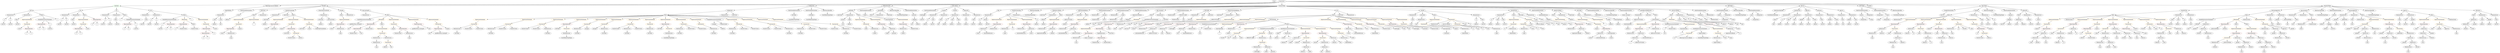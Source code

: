 strict digraph {
	graph [bb="0,0,33264,828"];
	node [label="\N"];
	Enter	[height=0.5,
		pos="16947,810",
		width=0.83628];
	FunctionCall_Unnamed_28	[color=orange,
		height=0.5,
		label=FunctionCall,
		pos="29647,234",
		width=1.6125];
	MemberAccess_Unnamed_29	[color=black,
		height=0.5,
		label=MemberAccess,
		pos="29484,162",
		width=1.9174];
	FunctionCall_Unnamed_28 -> MemberAccess_Unnamed_29	[pos="e,29518,177.99 29614,218.83 29589,208.36 29556,193.97 29529,182.42"];
	Identifier__subtractedValue_1	[color=black,
		height=0.5,
		label=_subtractedValue,
		pos="29647,162",
		width=2.0976];
	FunctionCall_Unnamed_28 -> Identifier__subtractedValue_1	[pos="e,29647,180.1 29647,215.7 29647,208.41 29647,199.73 29647,191.54"];
	ParameterList_Unnamed_55	[color=black,
		height=0.5,
		label=ParameterList,
		pos="19990,594",
		width=1.7095];
	Parameter_to_4	[color=black,
		height=0.5,
		label=to,
		pos="19852,522",
		width=0.75];
	ParameterList_Unnamed_55 -> Parameter_to_4	[pos="e,19873,533.61 19960,577.81 19937,566.29 19906,550.49 19883,538.81"];
	Parameter_from_1	[color=black,
		height=0.5,
		label=from,
		pos="19947,522",
		width=0.7947];
	ParameterList_Unnamed_55 -> Parameter_from_1	[pos="e,19957,539.31 19979,576.05 19974,567.94 19968,558.04 19963,549.01"];
	Parameter_value_4	[color=black,
		height=0.5,
		label=value,
		pos="20032,522",
		width=0.82242];
	ParameterList_Unnamed_55 -> Parameter_value_4	[pos="e,20022,539.31 20000,576.05 20005,567.94 20011,558.04 20016,549.01"];
	Identifier_balances_8	[color=black,
		height=0.5,
		label=balances,
		pos="28693,162",
		width=1.1828];
	TupleExpression_Unnamed	[color=black,
		height=0.5,
		label=TupleExpression,
		pos="14622,306",
		width=2.0422];
	BinaryOperation_Unnamed_50	[color=brown,
		height=0.5,
		label=BinaryOperation,
		pos="14626,234",
		width=1.9867];
	TupleExpression_Unnamed -> BinaryOperation_Unnamed_50	[pos="e,14625,252.1 14623,287.7 14623,280.41 14623,271.73 14624,263.54"];
	UsingForDeclaration_Unnamed	[color=black,
		height=0.5,
		label=UsingForDeclaration,
		pos="25970,666",
		width=2.4303];
	ElementaryTypeName_uint256_23	[color=black,
		height=0.5,
		label=uint256,
		pos="25790,594",
		width=1.0442];
	UsingForDeclaration_Unnamed -> ElementaryTypeName_uint256_23	[pos="e,25818,606.09 25930,649.64 25900,637.92 25859,621.85 25829,610.18"];
	ExpressionStatement_Unnamed_20	[color=orange,
		height=0.5,
		label=ExpressionStatement,
		pos="27303,522",
		width=2.458];
	FunctionCall_Unnamed_20	[color=orange,
		height=0.5,
		label=FunctionCall,
		pos="27180,450",
		width=1.6125];
	ExpressionStatement_Unnamed_20 -> FunctionCall_Unnamed_20	[pos="e,27207,466.35 27274,504.59 27257,494.84 27235,482.37 27216,471.92"];
	Identifier_this_4	[color=black,
		height=0.5,
		label=this,
		pos="15683,306",
		width=0.75];
	Identifier_msg_19	[color=black,
		height=0.5,
		label=msg,
		pos="29833,18",
		width=0.75];
	NumberLiteral_Unnamed	[color=black,
		height=0.5,
		label=NumberLiteral,
		pos="3880.6,234",
		width=1.765];
	VariableDeclaration_balances	[color=black,
		height=0.5,
		label=balances,
		pos="26697,594",
		width=1.1828];
	Mapping_Unnamed	[color=black,
		height=0.5,
		label=Mapping,
		pos="26676,522",
		width=1.2105];
	VariableDeclaration_balances -> Mapping_Unnamed	[pos="e,26681,540.1 26691,575.7 26689,568.24 26686,559.32 26684,550.97"];
	Identifier_balances_3	[color=black,
		height=0.5,
		label=balances,
		pos="25305,306",
		width=1.1828];
	Identifier_amount	[color=black,
		height=0.5,
		label=amount,
		pos="17537,162",
		width=1.0581];
	VariableDeclarationStatement_Unnamed	[color=black,
		height=0.5,
		label=VariableDeclarationStatement,
		pos="4843.6,522",
		width=3.3174];
	VariableDeclaration_pastBlockTime_tmstmp28	[color=black,
		height=0.5,
		label=pastBlockTime_tmstmp28,
		pos="4731.6,450",
		width=3.0263];
	VariableDeclarationStatement_Unnamed -> VariableDeclaration_pastBlockTime_tmstmp28	[pos="e,4758.5,467.79 4816.5,504.05 4801.9,494.94 4783.7,483.58 4767.9,473.71"];
	FunctionDefinition_transfer_1	[color=black,
		height=0.5,
		label=transfer,
		pos="26232,666",
		width=1.0719];
	Block_Unnamed_10	[color=black,
		height=0.5,
		label=Block,
		pos="25878,594",
		width=0.90558];
	FunctionDefinition_transfer_1 -> Block_Unnamed_10	[pos="e,25908,601.03 26196,658.03 26131,645.03 25989,617.12 25919,603.22"];
	ParameterList_Unnamed_26	[color=black,
		height=0.5,
		label=ParameterList,
		pos="26219,594",
		width=1.7095];
	FunctionDefinition_transfer_1 -> ParameterList_Unnamed_26	[pos="e,26222,612.1 26228,647.7 26227,640.32 26225,631.52 26224,623.25"];
	ParameterList_Unnamed_25	[color=black,
		height=0.5,
		label=ParameterList,
		pos="26360,594",
		width=1.7095];
	FunctionDefinition_transfer_1 -> ParameterList_Unnamed_25	[pos="e,26332,610.23 26256,651.67 26275,641.51 26300,627.34 26322,615.71"];
	MemberAccess_Unnamed_51	[color=black,
		height=0.5,
		label=MemberAccess,
		pos="22881,234",
		width=1.9174];
	Identifier_targetCallback	[color=black,
		height=0.5,
		label=targetCallback,
		pos="22881,162",
		width=1.765];
	MemberAccess_Unnamed_51 -> Identifier_targetCallback	[pos="e,22881,180.1 22881,215.7 22881,208.41 22881,199.73 22881,191.54"];
	ParameterList_Unnamed_11	[color=black,
		height=0.5,
		label=ParameterList,
		pos="24205,594",
		width=1.7095];
	Parameter_None_2	[color=black,
		height=0.5,
		label=None,
		pos="24238,522",
		width=0.85014];
	ParameterList_Unnamed_11 -> Parameter_None_2	[pos="e,24230,539.62 24213,575.7 24216,567.95 24221,558.64 24225,550.02"];
	VariableDeclaration_registeredCallbacks	[color=black,
		height=0.5,
		label=registeredCallbacks,
		pos="15121,594",
		width=2.3055];
	Mapping_Unnamed_4	[color=black,
		height=0.5,
		label=Mapping,
		pos="14962,522",
		width=1.2105];
	VariableDeclaration_registeredCallbacks -> Mapping_Unnamed_4	[pos="e,14991,535.85 15085,577.29 15060,566.36 15027,551.77 15001,540.47"];
	EventDefinition_Mint	[color=black,
		height=0.5,
		label=Mint,
		pos="13251,666",
		width=0.76697];
	ParameterList_Unnamed_44	[color=black,
		height=0.5,
		label=ParameterList,
		pos="13096,594",
		width=1.7095];
	EventDefinition_Mint -> ParameterList_Unnamed_44	[pos="e,13128,609.64 13228,654.97 13205,644.4 13168,627.48 13138,614.31"];
	Identifier_amount_1	[color=black,
		height=0.5,
		label=amount,
		pos="17287,162",
		width=1.0581];
	FunctionCall_Unnamed_16	[color=orange,
		height=0.5,
		label=FunctionCall,
		pos="26015,450",
		width=1.6125];
	MemberAccess_Unnamed_11	[color=black,
		height=0.5,
		label=MemberAccess,
		pos="25901,378",
		width=1.9174];
	FunctionCall_Unnamed_16 -> MemberAccess_Unnamed_11	[pos="e,25927,394.98 25989,433.46 25974,423.9 25954,411.5 25936,400.94"];
	Identifier__to_3	[color=black,
		height=0.5,
		label=_to,
		pos="26015,378",
		width=0.75];
	FunctionCall_Unnamed_16 -> Identifier__to_3	[pos="e,26015,396.1 26015,431.7 26015,424.41 26015,415.73 26015,407.54"];
	Identifier_Transfer	[color=black,
		height=0.5,
		label=Transfer,
		pos="26102,378",
		width=1.1689];
	FunctionCall_Unnamed_16 -> Identifier_Transfer	[pos="e,26082,394.43 26035,432.76 26046,423.47 26061,411.67 26074,401.49"];
	Identifier__value_3	[color=black,
		height=0.5,
		label=_value,
		pos="26197,378",
		width=0.96103];
	FunctionCall_Unnamed_16 -> Identifier__value_3	[pos="e,26170,389.44 26050,435.4 26078,424.71 26118,409.42 26153,396 26155,395.21 26157,394.39 26159,393.56"];
	ParameterList_Unnamed	[color=black,
		height=0.5,
		label=ParameterList,
		pos="4339.6,594",
		width=1.7095];
	VariableDeclaration_newOwner	[color=black,
		height=0.5,
		label=newOwner,
		pos="4271.6,522",
		width=1.4046];
	ParameterList_Unnamed -> VariableDeclaration_newOwner	[pos="e,4287.6,539.47 4323.5,576.41 4315.1,567.78 4304.7,557.06 4295.4,547.5"];
	VariableDeclaration_previousOwner	[color=black,
		height=0.5,
		label=previousOwner,
		pos="4407.6,522",
		width=1.8759];
	ParameterList_Unnamed -> VariableDeclaration_previousOwner	[pos="e,4391.6,539.47 4355.7,576.41 4364.1,567.78 4374.5,557.06 4383.8,547.5"];
	UserDefinedTypeName_Unnamed_5	[color=black,
		height=0.5,
		label=UserDefinedTypeName,
		pos="21498,594",
		width=2.7214];
	ExpressionStatement_Unnamed_74	[color=orange,
		height=0.5,
		label=ExpressionStatement,
		pos="6381.6,522",
		width=2.458];
	FunctionCall_Unnamed_60	[color=orange,
		height=0.5,
		label=FunctionCall,
		pos="6298.6,450",
		width=1.6125];
	ExpressionStatement_Unnamed_74 -> FunctionCall_Unnamed_60	[pos="e,6317.9,467.31 6361.5,504.05 6351.1,495.24 6338.1,484.33 6326.7,474.69"];
	ParameterList_Unnamed_13	[color=black,
		height=0.5,
		label=ParameterList,
		pos="23782,594",
		width=1.7095];
	Parameter_None_3	[color=black,
		height=0.5,
		label=None,
		pos="23595,522",
		width=0.85014];
	ParameterList_Unnamed_13 -> Parameter_None_3	[pos="e,23620,532.54 23745,579.17 23712,566.78 23663,548.73 23631,536.46"];
	VariableDeclaration_wallet	[color=black,
		height=0.5,
		label=wallet,
		pos="17009,306",
		width=0.87786];
	ElementaryTypeName_address_39	[color=black,
		height=0.5,
		label=address,
		pos="16999,234",
		width=1.0996];
	VariableDeclaration_wallet -> ElementaryTypeName_address_39	[pos="e,17001,252.1 17006,287.7 17005,280.32 17004,271.52 17003,263.25"];
	IfStatement_Unnamed	[color=orange,
		height=0.5,
		label=IfStatement,
		pos="5075.6,522",
		width=1.4739];
	BinaryOperation_Unnamed_7	[color=brown,
		height=0.5,
		label=BinaryOperation,
		pos="4929.6,450",
		width=1.9867];
	IfStatement_Unnamed -> BinaryOperation_Unnamed_7	[pos="e,4961.7,466.41 5045.7,506.67 5024.4,496.46 4995.5,482.59 4971.8,471.26"];
	Block_Unnamed_4	[color=black,
		height=0.5,
		label=Block,
		pos="5083.6,450",
		width=0.90558];
	IfStatement_Unnamed -> Block_Unnamed_4	[pos="e,5081.6,468.1 5077.6,503.7 5078.4,496.41 5079.4,487.73 5080.3,479.54"];
	Identifier_owner_6	[color=black,
		height=0.5,
		label=owner,
		pos="12968,306",
		width=0.93331];
	Identifier_balances_10	[color=black,
		height=0.5,
		label=balances,
		pos="27310,162",
		width=1.1828];
	ParameterList_Unnamed_36	[color=black,
		height=0.5,
		label=ParameterList,
		pos="30485,594",
		width=1.7095];
	Parameter_None_13	[color=black,
		height=0.5,
		label=None,
		pos="30561,522",
		width=0.85014];
	ParameterList_Unnamed_36 -> Parameter_None_13	[pos="e,30545,537.8 30503,576.41 30513,567.16 30525,555.51 30536,545.45"];
	NumberLiteral_Unnamed_25	[color=black,
		height=0.5,
		label=NumberLiteral,
		pos="11063,378",
		width=1.765];
	VariableDeclaration_to	[color=black,
		height=0.5,
		label=to,
		pos="12571,522",
		width=0.75];
	ElementaryTypeName_address_9	[color=black,
		height=0.5,
		label=address,
		pos="12545,450",
		width=1.0996];
	VariableDeclaration_to -> ElementaryTypeName_address_9	[pos="e,12551,467.79 12564,504.05 12561,496.4 12558,487.16 12555,478.56"];
	ElementaryTypeName_address_41	[color=black,
		height=0.5,
		label=address,
		pos="13754,450",
		width=1.0996];
	MemberAccess_Unnamed_43	[color=black,
		height=0.5,
		label=MemberAccess,
		pos="14295,234",
		width=1.9174];
	Identifier_msg_22	[color=black,
		height=0.5,
		label=msg,
		pos="14295,162",
		width=0.75];
	MemberAccess_Unnamed_43 -> Identifier_msg_22	[pos="e,14295,180.1 14295,215.7 14295,208.41 14295,199.73 14295,191.54"];
	ExpressionStatement_Unnamed_46	[color=orange,
		height=0.5,
		label=ExpressionStatement,
		pos="16646,378",
		width=2.458];
	FunctionCall_Unnamed_39	[color=orange,
		height=0.5,
		label=FunctionCall,
		pos="16469,306",
		width=1.6125];
	ExpressionStatement_Unnamed_46 -> FunctionCall_Unnamed_39	[pos="e,16504,320.83 16606,361.46 16579,350.68 16543,336.28 16514,324.99"];
	Block_Unnamed_17	[color=black,
		height=0.5,
		label=Block,
		pos="29896,594",
		width=0.90558];
	VariableDeclarationStatement_Unnamed_4	[color=black,
		height=0.5,
		label=VariableDeclarationStatement,
		pos="29331,522",
		width=3.3174];
	Block_Unnamed_17 -> VariableDeclarationStatement_Unnamed_4	[pos="e,29421,534.17 29864,589.09 29783,578.99 29563,551.74 29432,535.56"];
	IfStatement_Unnamed_2	[color=orange,
		height=0.5,
		label=IfStatement,
		pos="29761,522",
		width=1.4739];
	Block_Unnamed_17 -> IfStatement_Unnamed_2	[pos="e,29789,537.54 29872,580.97 29852,570.48 29822,555.07 29799,542.77"];
	BooleanLiteral_Unnamed_4	[color=black,
		height=0.5,
		label=BooleanLiteral,
		pos="29896,522",
		width=1.7788];
	Block_Unnamed_17 -> BooleanLiteral_Unnamed_4	[pos="e,29896,540.1 29896,575.7 29896,568.41 29896,559.73 29896,551.54"];
	ExpressionStatement_Unnamed_31	[color=orange,
		height=0.5,
		label=ExpressionStatement,
		pos="30067,522",
		width=2.458];
	Block_Unnamed_17 -> ExpressionStatement_Unnamed_31	[pos="e,30028,538.62 29921,582.52 29947,572.07 29987,555.76 30018,542.85"];
	Parameter_to	[color=black,
		height=0.5,
		label=to,
		pos="12319,522",
		width=0.75];
	ElementaryTypeName_address_7	[color=black,
		height=0.5,
		label=address,
		pos="12282,450",
		width=1.0996];
	Parameter_to -> ElementaryTypeName_address_7	[pos="e,12290,467.63 12310,504.76 12306,496.75 12301,486.88 12296,477.79"];
	FunctionDefinition_transferOwnership_1	[color=black,
		height=0.5,
		label=transferOwnership,
		pos="13501,666",
		width=2.1947];
	Block_Unnamed_25	[color=black,
		height=0.5,
		label=Block,
		pos="13389,594",
		width=0.90558];
	FunctionDefinition_transferOwnership_1 -> Block_Unnamed_25	[pos="e,13409,608.04 13474,648.59 13458,638.25 13436,624.87 13419,614.06"];
	ParameterList_Unnamed_47	[color=black,
		height=0.5,
		label=ParameterList,
		pos="13501,594",
		width=1.7095];
	FunctionDefinition_transferOwnership_1 -> ParameterList_Unnamed_47	[pos="e,13501,612.1 13501,647.7 13501,640.41 13501,631.73 13501,623.54"];
	MemberAccess_Unnamed_21	[color=black,
		height=0.5,
		label=MemberAccess,
		pos="31718,234",
		width=1.9174];
	Identifier_msg_13	[color=black,
		height=0.5,
		label=msg,
		pos="31718,162",
		width=0.75];
	MemberAccess_Unnamed_21 -> Identifier_msg_13	[pos="e,31718,180.1 31718,215.7 31718,208.41 31718,199.73 31718,191.54"];
	NumberLiteral_Unnamed_11	[color=black,
		height=0.5,
		label=NumberLiteral,
		pos="15577,522",
		width=1.765];
	Identifier__value_10	[color=black,
		height=0.5,
		label=_value,
		pos="32118,378",
		width=0.96103];
	FunctionDefinition_transferFrom_1	[color=black,
		height=0.5,
		label=transferFrom,
		pos="29031,666",
		width=1.6402];
	Block_Unnamed_12	[color=black,
		height=0.5,
		label=Block,
		pos="28082,594",
		width=0.90558];
	FunctionDefinition_transferFrom_1 -> Block_Unnamed_12	[pos="e,28114,597.38 28974,660.8 28800,648 28279,609.59 28125,598.21"];
	ParameterList_Unnamed_29	[color=black,
		height=0.5,
		label=ParameterList,
		pos="28954,594",
		width=1.7095];
	FunctionDefinition_transferFrom_1 -> ParameterList_Unnamed_29	[pos="e,28972,611.47 29012,648.41 29003,639.69 28991,628.85 28980,619.21"];
	ParameterList_Unnamed_30	[color=black,
		height=0.5,
		label=ParameterList,
		pos="29102,594",
		width=1.7095];
	FunctionDefinition_transferFrom_1 -> ParameterList_Unnamed_30	[pos="e,29085,611.47 29047,648.41 29056,639.78 29067,629.06 29077,619.5"];
	Identifier_msg_7	[color=black,
		height=0.5,
		label=msg,
		pos="25933,306",
		width=0.75];
	MemberAccess_Unnamed_11 -> Identifier_msg_7	[pos="e,25925,323.62 25909,359.7 25912,351.95 25916,342.64 25920,334.02"];
	VariableDeclaration_name_1	[color=black,
		height=0.5,
		label=name,
		pos="23332,594",
		width=0.83628];
	ElementaryTypeName_string_2	[color=black,
		height=0.5,
		label=string,
		pos="23281,522",
		width=0.864];
	VariableDeclaration_name_1 -> ElementaryTypeName_string_2	[pos="e,23292,538.82 23320,577.12 23314,568.52 23306,557.72 23299,548.02"];
	stringLiteral_Unnamed_4	[color=black,
		height=0.5,
		label=stringLiteral,
		pos="23384,522",
		width=1.5016];
	VariableDeclaration_name_1 -> stringLiteral_Unnamed_4	[pos="e,23371,539.8 23343,577.12 23350,568.77 23357,558.32 23364,548.84"];
	MemberAccess_Unnamed_15	[color=black,
		height=0.5,
		label=MemberAccess,
		pos="28136,306",
		width=1.9174];
	Identifier_msg_9	[color=black,
		height=0.5,
		label=msg,
		pos="28136,234",
		width=0.75];
	MemberAccess_Unnamed_15 -> Identifier_msg_9	[pos="e,28136,252.1 28136,287.7 28136,280.41 28136,271.73 28136,263.54"];
	InheritanceSpecifier_Unnamed_6	[color=black,
		height=0.5,
		label=InheritanceSpecifier,
		pos="13740,666",
		width=2.3333];
	UserDefinedTypeName_Unnamed_6	[color=black,
		height=0.5,
		label=UserDefinedTypeName,
		pos="13679,594",
		width=2.7214];
	InheritanceSpecifier_Unnamed_6 -> UserDefinedTypeName_Unnamed_6	[pos="e,13694,612.28 13725,648.05 13718,639.92 13709,630 13701,620.94"];
	Identifier_newOwner	[color=black,
		height=0.5,
		label=newOwner,
		pos="3814.6,306",
		width=1.4046];
	ParameterList_Unnamed_3	[color=black,
		height=0.5,
		label=ParameterList,
		pos="3680.6,594",
		width=1.7095];
	Parameter_newOwner	[color=black,
		height=0.5,
		label=newOwner,
		pos="3567.6,522",
		width=1.4046];
	ParameterList_Unnamed_3 -> Parameter_newOwner	[pos="e,3592.1,538.18 3655.2,577.29 3639.5,567.52 3619,554.83 3601.8,544.18"];
	Identifier_registeredCallbacks	[color=black,
		height=0.5,
		label=registeredCallbacks,
		pos="20988,306",
		width=2.3055];
	ExpressionStatement_Unnamed_66	[color=orange,
		height=0.5,
		label=ExpressionStatement,
		pos="6941.6,522",
		width=2.458];
	FunctionCall_Unnamed_52	[color=orange,
		height=0.5,
		label=FunctionCall,
		pos="6744.6,450",
		width=1.6125];
	ExpressionStatement_Unnamed_66 -> FunctionCall_Unnamed_52	[pos="e,6781.6,464.16 6898.8,505.81 6867.4,494.65 6824.7,479.48 6792.2,467.92"];
	VariableDeclaration_totalSupply	[color=black,
		height=0.5,
		label=totalSupply,
		pos="12258,594",
		width=1.4739];
	ElementaryTypeName_uint256	[color=black,
		height=0.5,
		label=uint256,
		pos="12236,522",
		width=1.0442];
	VariableDeclaration_totalSupply -> ElementaryTypeName_uint256	[pos="e,12241,540.1 12252,575.7 12250,568.24 12247,559.32 12244,550.97"];
	Identifier__value_1	[color=black,
		height=0.5,
		label=_value,
		pos="25053,306",
		width=0.96103];
	ElementaryTypeName_address_32	[color=black,
		height=0.5,
		label=address,
		pos="11827,450",
		width=1.0996];
	Parameter_startTime	[color=black,
		height=0.5,
		label=startTime,
		pos="15450,522",
		width=1.266];
	ElementaryTypeName_uint_10	[color=black,
		height=0.5,
		label=uint,
		pos="15106,450",
		width=0.75];
	Parameter_startTime -> ElementaryTypeName_uint_10	[pos="e,15126,461.98 15416,509.63 15409,507.55 15402,505.55 15395,504 15284,479.15 15250,500.61 15142,468 15140,467.52 15138,466.97 15137,\
466.38"];
	ElementaryTypeName_string	[color=black,
		height=0.5,
		label=string,
		pos="24981,522",
		width=0.864];
	Identifier_msg_10	[color=black,
		height=0.5,
		label=msg,
		pos="27907,90",
		width=0.75];
	ExpressionStatement_Unnamed_1	[color=orange,
		height=0.5,
		label=ExpressionStatement,
		pos="3215.6,522",
		width=2.458];
	FunctionCall_Unnamed	[color=orange,
		height=0.5,
		label=FunctionCall,
		pos="3215.6,450",
		width=1.6125];
	ExpressionStatement_Unnamed_1 -> FunctionCall_Unnamed	[pos="e,3215.6,468.1 3215.6,503.7 3215.6,496.41 3215.6,487.73 3215.6,479.54"];
	ElementaryTypeName_uint256_6	[color=black,
		height=0.5,
		label=uint256,
		pos="24707,450",
		width=1.0442];
	Identifier__value_5	[color=black,
		height=0.5,
		label=_value,
		pos="27008,306",
		width=0.96103];
	BooleanLiteral_Unnamed_14	[color=black,
		height=0.5,
		label=BooleanLiteral,
		pos="14115,378",
		width=1.7788];
	MemberAccess_Unnamed_53	[color=black,
		height=0.5,
		label=MemberAccess,
		pos="6521.6,378",
		width=1.9174];
	Identifier_bittToken_2	[color=black,
		height=0.5,
		label=bittToken,
		pos="6521.6,306",
		width=1.2937];
	MemberAccess_Unnamed_53 -> Identifier_bittToken_2	[pos="e,6521.6,324.1 6521.6,359.7 6521.6,352.41 6521.6,343.73 6521.6,335.54"];
	BooleanLiteral_Unnamed_18	[color=black,
		height=0.5,
		label=BooleanLiteral,
		pos="13833,378",
		width=1.7788];
	FunctionCall_Unnamed_49	[color=orange,
		height=0.5,
		label=FunctionCall,
		pos="22891,306",
		width=1.6125];
	FunctionCall_Unnamed_49 -> MemberAccess_Unnamed_51	[pos="e,22883,252.1 22888,287.7 22887,280.32 22886,271.52 22885,263.25"];
	Identifier_from_3	[color=black,
		height=0.5,
		label=from,
		pos="22997,234",
		width=0.7947];
	FunctionCall_Unnamed_49 -> Identifier_from_3	[pos="e,22977,247.62 22914,289.29 22930,278.78 22951,264.89 22968,253.79"];
	Identifier_value_4	[color=black,
		height=0.5,
		label=value,
		pos="23073,234",
		width=0.82242];
	FunctionCall_Unnamed_49 -> Identifier_value_4	[pos="e,23049,245.68 22928,291.96 22957,281.64 22999,266.57 23035,252 23036,251.39 23038,250.75 23039,250.1"];
	Identifier_msg_18	[color=black,
		height=0.5,
		label=msg,
		pos="30114,18",
		width=0.75];
	Parameter__spender_2	[color=black,
		height=0.5,
		label=_spender,
		pos="31068,522",
		width=1.2521];
	ElementaryTypeName_address_29	[color=black,
		height=0.5,
		label=address,
		pos="31104,450",
		width=1.0996];
	Parameter__spender_2 -> ElementaryTypeName_address_29	[pos="e,31095,467.79 31076,504.05 31080,496.23 31085,486.75 31090,477.98"];
	ExpressionStatement_Unnamed_11	[color=orange,
		height=0.5,
		label=ExpressionStatement,
		pos="1107.6,522",
		width=2.458];
	FunctionCall_Unnamed_9	[color=orange,
		height=0.5,
		label=FunctionCall,
		pos="1107.6,450",
		width=1.6125];
	ExpressionStatement_Unnamed_11 -> FunctionCall_Unnamed_9	[pos="e,1107.6,468.1 1107.6,503.7 1107.6,496.41 1107.6,487.73 1107.6,479.54"];
	IndexAccess_Unnamed_19	[color=black,
		height=0.5,
		label=IndexAccess,
		pos="32914,522",
		width=1.6402];
	IndexAccess_Unnamed_20	[color=black,
		height=0.5,
		label=IndexAccess,
		pos="32808,450",
		width=1.6402];
	IndexAccess_Unnamed_19 -> IndexAccess_Unnamed_20	[pos="e,32832,466.82 32890,505.12 32875,495.63 32857,483.44 32841,473.03"];
	Identifier__spender_2	[color=black,
		height=0.5,
		label=_spender,
		pos="32930,450",
		width=1.2521];
	IndexAccess_Unnamed_19 -> Identifier__spender_2	[pos="e,32926,468.1 32918,503.7 32919,496.32 32921,487.52 32923,479.25"];
	ExpressionStatement_Unnamed_48	[color=orange,
		height=0.5,
		label=ExpressionStatement,
		pos="21111,522",
		width=2.458];
	FunctionCall_Unnamed_40	[color=orange,
		height=0.5,
		label=FunctionCall,
		pos="21309,450",
		width=1.6125];
	ExpressionStatement_Unnamed_48 -> FunctionCall_Unnamed_40	[pos="e,21271,464.16 21154,505.81 21185,494.65 21228,479.48 21261,467.92"];
	ModifierInvocation_onlyOwner_9	[color=black,
		height=0.5,
		label=onlyOwner,
		pos="13847,594",
		width=1.4323];
	IndexAccess_Unnamed_47	[color=black,
		height=0.5,
		label=IndexAccess,
		pos="13036,378",
		width=1.6402];
	IndexAccess_Unnamed_47 -> Identifier_owner_6	[pos="e,12983,322.51 13019,360.41 13011,351.53 13000,340.44 12991,330.67"];
	Identifier_unlockedAddresses_4	[color=black,
		height=0.5,
		label=unlockedAddresses,
		pos="13104,306",
		width=2.3333];
	IndexAccess_Unnamed_47 -> Identifier_unlockedAddresses_4	[pos="e,13087,323.96 13052,360.41 13060,351.99 13070,341.58 13079,332.2"];
	StateVariableDeclaration_Unnamed_17	[color=black,
		height=0.5,
		label=StateVariableDeclaration,
		pos="22954,666",
		width=2.8184];
	VariableDeclaration_symbol_1	[color=black,
		height=0.5,
		label=symbol,
		pos="22906,594",
		width=1.0581];
	StateVariableDeclaration_Unnamed_17 -> VariableDeclaration_symbol_1	[pos="e,22917,611.62 22942,647.7 22936,639.61 22929,629.81 22923,620.87"];
	stringLiteral_Unnamed_7	[color=black,
		height=0.5,
		label=stringLiteral,
		pos="23016,594",
		width=1.5016];
	StateVariableDeclaration_Unnamed_17 -> stringLiteral_Unnamed_7	[pos="e,23001,611.79 22969,648.05 22976,639.71 22985,629.49 22993,620.25"];
	MemberAccess_Unnamed_50	[color=black,
		height=0.5,
		label=MemberAccess,
		pos="20307,378",
		width=1.9174];
	Identifier_super_2	[color=black,
		height=0.5,
		label=super,
		pos="20307,306",
		width=0.864];
	MemberAccess_Unnamed_50 -> Identifier_super_2	[pos="e,20307,324.1 20307,359.7 20307,352.41 20307,343.73 20307,335.54"];
	NumberLiteral_Unnamed_15	[color=black,
		height=0.5,
		label=NumberLiteral,
		pos="18426,378",
		width=1.765];
	BooleanLiteral_Unnamed	[color=black,
		height=0.5,
		label=BooleanLiteral,
		pos="25220,522",
		width=1.7788];
	Block_Unnamed_10 -> BooleanLiteral_Unnamed	[pos="e,25266,534.84 25854,581.58 25848,579.37 25842,577.33 25837,576 25601,520.95 25533,575.19 25294,540 25288,539.21 25283,538.24 25277,\
537.17"];
	ExpressionStatement_Unnamed_15	[color=orange,
		height=0.5,
		label=ExpressionStatement,
		pos="25391,522",
		width=2.458];
	Block_Unnamed_10 -> ExpressionStatement_Unnamed_15	[pos="e,25455,534.79 25853,581.56 25848,579.41 25842,577.4 25837,576 25686,537.82 25643,561.3 25489,540 25481,538.98 25474,537.83 25466,\
536.61"];
	ExpressionStatement_Unnamed_16	[color=orange,
		height=0.5,
		label=ExpressionStatement,
		pos="25586,522",
		width=2.458];
	Block_Unnamed_10 -> ExpressionStatement_Unnamed_16	[pos="e,25649,534.98 25853,581.82 25847,579.71 25842,577.64 25837,576 25804,565.98 25722,549.16 25660,537.16"];
	ExpressionStatement_Unnamed_14	[color=orange,
		height=0.5,
		label=ExpressionStatement,
		pos="25781,522",
		width=2.458];
	Block_Unnamed_10 -> ExpressionStatement_Unnamed_14	[pos="e,25804,539.76 25858,579.17 25845,569.8 25828,557.19 25813,546.29"];
	ExpressionStatement_Unnamed_17	[color=orange,
		height=0.5,
		label=ExpressionStatement,
		pos="25976,522",
		width=2.458];
	Block_Unnamed_10 -> ExpressionStatement_Unnamed_17	[pos="e,25952,539.76 25897,579.17 25910,569.8 25928,557.19 25943,546.29"];
	ExpressionStatement_Unnamed_13	[color=orange,
		height=0.5,
		label=ExpressionStatement,
		pos="26171,522",
		width=2.458];
	Block_Unnamed_10 -> ExpressionStatement_Unnamed_13	[pos="e,26115,536.31 25907,585.9 25953,574.95 26042,553.66 26104,538.9"];
	MemberAccess_Unnamed_45	[color=black,
		height=0.5,
		label=MemberAccess,
		pos="19473,378",
		width=1.9174];
	Identifier_tokenHolders_2	[color=black,
		height=0.5,
		label=tokenHolders,
		pos="19473,306",
		width=1.6818];
	MemberAccess_Unnamed_45 -> Identifier_tokenHolders_2	[pos="e,19473,324.1 19473,359.7 19473,352.41 19473,343.73 19473,335.54"];
	Block_Unnamed_37	[color=black,
		height=0.5,
		label=Block,
		pos="22655,450",
		width=0.90558];
	VariableDeclarationStatement_Unnamed_10	[color=black,
		height=0.5,
		label=VariableDeclarationStatement,
		pos="22663,378",
		width=3.3174];
	Block_Unnamed_37 -> VariableDeclarationStatement_Unnamed_10	[pos="e,22661,396.1 22657,431.7 22657,424.41 22658,415.73 22659,407.54"];
	ExpressionStatement_Unnamed_63	[color=orange,
		height=0.5,
		label=ExpressionStatement,
		pos="22889,378",
		width=2.458];
	Block_Unnamed_37 -> ExpressionStatement_Unnamed_63	[pos="e,22833,392.38 22680,438.07 22685,435.93 22690,433.8 22696,432 22737,417.78 22784,404.72 22822,395.12"];
	Identifier_result_1	[color=black,
		height=0.5,
		label=result,
		pos="22190,522",
		width=0.85014];
	ElementaryTypeName_address_13	[color=black,
		height=0.5,
		label=address,
		pos="23678,450",
		width=1.0996];
	MemberAccess_Unnamed_17	[color=black,
		height=0.5,
		label=MemberAccess,
		pos="27907,162",
		width=1.9174];
	MemberAccess_Unnamed_17 -> Identifier_msg_10	[pos="e,27907,108.1 27907,143.7 27907,136.41 27907,127.73 27907,119.54"];
	ElementaryTypeName_address	[color=black,
		height=0.5,
		label=address,
		pos="3069.6,522",
		width=1.0996];
	BinaryOperation_Unnamed_30	[color=brown,
		height=0.5,
		label=BinaryOperation,
		pos="31780,450",
		width=1.9867];
	IndexAccess_Unnamed_21	[color=black,
		height=0.5,
		label=IndexAccess,
		pos="31780,378",
		width=1.6402];
	BinaryOperation_Unnamed_30 -> IndexAccess_Unnamed_21	[pos="e,31780,396.1 31780,431.7 31780,424.41 31780,415.73 31780,407.54"];
	FunctionCall_Unnamed_26	[color=orange,
		height=0.5,
		label=FunctionCall,
		pos="31918,378",
		width=1.6125];
	BinaryOperation_Unnamed_30 -> FunctionCall_Unnamed_26	[pos="e,31888,393.77 31810,433.46 31830,423.29 31857,409.89 31878,398.93"];
	FunctionCall_Unnamed_27	[color=orange,
		height=0.5,
		label=FunctionCall,
		pos="31429,450",
		width=1.6125];
	Identifier__spender_5	[color=black,
		height=0.5,
		label=_spender,
		pos="31197,378",
		width=1.2521];
	FunctionCall_Unnamed_27 -> Identifier__spender_5	[pos="e,31231,389.96 31388,436.97 31351,426.35 31297,410.35 31251,396 31248,395.13 31245,394.22 31242,393.3"];
	Identifier_Approval_1	[color=black,
		height=0.5,
		label=Approval,
		pos="31306,378",
		width=1.266];
	FunctionCall_Unnamed_27 -> Identifier_Approval_1	[pos="e,31331,393.37 31402,433.64 31384,423.47 31360,410.04 31341,399.03"];
	IndexAccess_Unnamed_25	[color=black,
		height=0.5,
		label=IndexAccess,
		pos="31429,378",
		width=1.6402];
	FunctionCall_Unnamed_27 -> IndexAccess_Unnamed_25	[pos="e,31429,396.1 31429,431.7 31429,424.41 31429,415.73 31429,407.54"];
	MemberAccess_Unnamed_24	[color=black,
		height=0.5,
		label=MemberAccess,
		pos="31575,378",
		width=1.9174];
	FunctionCall_Unnamed_27 -> MemberAccess_Unnamed_24	[pos="e,31543,394.38 31459,434.33 31480,424.17 31509,410.53 31532,399.33"];
	VariableDeclaration_to_1	[color=black,
		height=0.5,
		label=to,
		pos="13010,522",
		width=0.75];
	ParameterList_Unnamed_44 -> VariableDeclaration_to_1	[pos="e,13026,536.56 13076,576.76 13064,566.95 13048,554.34 13035,543.8"];
	VariableDeclaration_amount	[color=black,
		height=0.5,
		label=amount,
		pos="13093,522",
		width=1.0581];
	ParameterList_Unnamed_44 -> VariableDeclaration_amount	[pos="e,13093,540.1 13095,575.7 13095,568.41 13094,559.73 13094,551.54"];
	Identifier_wallets_3	[color=black,
		height=0.5,
		label=wallets,
		pos="17092,234",
		width=0.98875];
	ElementaryTypeName_address_31	[color=black,
		height=0.5,
		label=address,
		pos="2891.6,450",
		width=1.0996];
	Identifier__to	[color=black,
		height=0.5,
		label=_to,
		pos="26269,306",
		width=0.75];
	ElementaryTypeName_uint_13	[color=black,
		height=0.5,
		label=uint,
		pos="23161,450",
		width=0.75];
	ElementaryTypeName_bool_5	[color=black,
		height=0.5,
		label=bool,
		pos="31915,450",
		width=0.76697];
	ElementaryTypeName_address_27	[color=black,
		height=0.5,
		label=address,
		pos="33033,450",
		width=1.0996];
	ParameterList_Unnamed_4	[color=black,
		height=0.5,
		label=ParameterList,
		pos="4896.6,594",
		width=1.7095];
	Identifier_allowed_8	[color=black,
		height=0.5,
		label=allowed,
		pos="29258,306",
		width=1.0858];
	ElementaryTypeName_address_38	[color=black,
		height=0.5,
		label=address,
		pos="20862,450",
		width=1.0996];
	BinaryOperation_Unnamed_45	[color=brown,
		height=0.5,
		label=BinaryOperation,
		pos="13625,450",
		width=1.9867];
	BooleanLiteral_Unnamed_12	[color=black,
		height=0.5,
		label=BooleanLiteral,
		pos="13551,378",
		width=1.7788];
	BinaryOperation_Unnamed_45 -> BooleanLiteral_Unnamed_12	[pos="e,13568,395.71 13607,432.41 13598,423.76 13587,413 13576,403.42"];
	IndexAccess_Unnamed_46	[color=black,
		height=0.5,
		label=IndexAccess,
		pos="13692,378",
		width=1.6402];
	BinaryOperation_Unnamed_45 -> IndexAccess_Unnamed_46	[pos="e,13676,395.79 13641,432.05 13649,423.63 13659,413.28 13668,403.97"];
	ModifierInvocation_onlyOwner_5	[color=black,
		height=0.5,
		label=onlyOwner,
		pos="16183,594",
		width=1.4323];
	ParameterList_Unnamed_51	[color=black,
		height=0.5,
		label=ParameterList,
		pos="21848,594",
		width=1.7095];
	Parameter_addressesToUnlock	[color=black,
		height=0.5,
		label=addressesToUnlock,
		pos="21847,522",
		width=2.3748];
	ParameterList_Unnamed_51 -> Parameter_addressesToUnlock	[pos="e,21847,540.1 21847,575.7 21847,568.41 21847,559.73 21847,551.54"];
	ElementaryTypeName_bool_13	[color=black,
		height=0.5,
		label=bool,
		pos="15179,450",
		width=0.76697];
	Identifier_a_6	[color=black,
		height=0.5,
		label=a,
		pos="505.59,378",
		width=0.75];
	ExpressionStatement_Unnamed_37	[color=orange,
		height=0.5,
		label=ExpressionStatement,
		pos="16491,522",
		width=2.458];
	BinaryOperation_Unnamed_37	[color=brown,
		height=0.5,
		label=BinaryOperation,
		pos="15715,450",
		width=1.9867];
	ExpressionStatement_Unnamed_37 -> BinaryOperation_Unnamed_37	[pos="e,15766,463.03 16427,508.99 16416,507.09 16404,505.32 16393,504 16128,473.2 16058,503.77 15795,468 15789,467.2 15783,466.21 15777,\
465.11"];
	Identifier_bitzToken_1	[color=black,
		height=0.5,
		label=bitzToken,
		pos="6074.6,306",
		width=1.3353];
	ElementaryTypeName_uint_1	[color=black,
		height=0.5,
		label=uint,
		pos="31191,450",
		width=0.75];
	StateVariableDeclaration_Unnamed_1	[color=black,
		height=0.5,
		label=StateVariableDeclaration,
		pos="12347,666",
		width=2.8184];
	StateVariableDeclaration_Unnamed_1 -> VariableDeclaration_totalSupply	[pos="e,12278,611.07 12325,648.05 12314,639 12299,627.73 12287,617.91"];
	FunctionCall_Unnamed_4	[color=orange,
		height=0.5,
		label=FunctionCall,
		pos="5235.6,450",
		width=1.6125];
	Identifier_require_2	[color=black,
		height=0.5,
		label=require,
		pos="5230.6,378",
		width=1.0026];
	FunctionCall_Unnamed_4 -> Identifier_require_2	[pos="e,5231.8,396.1 5234.4,431.7 5233.8,424.41 5233.2,415.73 5232.6,407.54"];
	BinaryOperation_Unnamed_4	[color=brown,
		height=0.5,
		label=BinaryOperation,
		pos="5356.6,378",
		width=1.9867];
	FunctionCall_Unnamed_4 -> BinaryOperation_Unnamed_4	[pos="e,5328.8,395.06 5262.1,433.64 5278.8,423.99 5300.6,411.41 5319,400.75"];
	Identifier_totalSupply	[color=black,
		height=0.5,
		label=totalSupply,
		pos="18561,378",
		width=1.4739];
	FunctionCall_Unnamed_32	[color=orange,
		height=0.5,
		label=FunctionCall,
		pos="18063,450",
		width=1.6125];
	Identifier_this_2	[color=black,
		height=0.5,
		label=this,
		pos="18161,378",
		width=0.75];
	FunctionCall_Unnamed_32 -> Identifier_this_2	[pos="e,18143,391.78 18085,433.12 18099,422.76 18118,409.18 18134,398.22"];
	MemberAccess_Unnamed_34	[color=black,
		height=0.5,
		label=MemberAccess,
		pos="18275,378",
		width=1.9174];
	FunctionCall_Unnamed_32 -> MemberAccess_Unnamed_34	[pos="e,18233,392.78 18101,436.32 18135,425.14 18185,408.72 18222,396.33"];
	ParameterList_Unnamed_18	[color=black,
		height=0.5,
		label=ParameterList,
		pos="1958.6,594",
		width=1.7095];
	Parameter_None_5	[color=black,
		height=0.5,
		label=None,
		pos="1958.6,522",
		width=0.85014];
	ParameterList_Unnamed_18 -> Parameter_None_5	[pos="e,1958.6,540.1 1958.6,575.7 1958.6,568.41 1958.6,559.73 1958.6,551.54"];
	NumberLiteral_Unnamed_13	[color=black,
		height=0.5,
		label=NumberLiteral,
		pos="14533,522",
		width=1.765];
	Parameter__addedValue	[color=black,
		height=0.5,
		label=_addedValue,
		pos="31191,522",
		width=1.6541];
	Parameter__addedValue -> ElementaryTypeName_uint_1	[pos="e,31191,468.1 31191,503.7 31191,496.41 31191,487.73 31191,479.54"];
	MemberAccess_Unnamed_38	[color=black,
		height=0.5,
		label=MemberAccess,
		pos="17662,162",
		width=1.9174];
	IndexAccess_Unnamed_42	[color=black,
		height=0.5,
		label=IndexAccess,
		pos="17662,90",
		width=1.6402];
	MemberAccess_Unnamed_38 -> IndexAccess_Unnamed_42	[pos="e,17662,108.1 17662,143.7 17662,136.41 17662,127.73 17662,119.54"];
	VariableDeclaration_owner	[color=black,
		height=0.5,
		label=owner,
		pos="3243.6,594",
		width=0.93331];
	VariableDeclaration_owner -> ElementaryTypeName_address	[pos="e,3098.6,534.67 3217.2,582.37 3188.5,570.82 3142.3,552.25 3109.3,538.96"];
	BinaryOperation_Unnamed_11	[color=brown,
		height=0.5,
		label=BinaryOperation,
		pos="2785.6,378",
		width=1.9867];
	BinaryOperation_Unnamed_12	[color=brown,
		height=0.5,
		label=BinaryOperation,
		pos="2720.6,306",
		width=1.9867];
	BinaryOperation_Unnamed_11 -> BinaryOperation_Unnamed_12	[pos="e,2736.2,323.79 2769.9,360.05 2762,351.63 2752.4,341.28 2743.8,331.97"];
	Identifier_b_1	[color=black,
		height=0.5,
		label=b,
		pos="2837.6,306",
		width=0.75];
	BinaryOperation_Unnamed_11 -> Identifier_b_1	[pos="e,2826.2,322.36 2798.2,360.05 2804.6,351.44 2812.5,340.81 2819.5,331.33"];
	IndexAccess_Unnamed_18	[color=black,
		height=0.5,
		label=IndexAccess,
		pos="32224,306",
		width=1.6402];
	MemberAccess_Unnamed_18	[color=black,
		height=0.5,
		label=MemberAccess,
		pos="32223,234",
		width=1.9174];
	IndexAccess_Unnamed_18 -> MemberAccess_Unnamed_18	[pos="e,32223,252.1 32223,287.7 32223,280.41 32223,271.73 32223,263.54"];
	Identifier_allowed_3	[color=black,
		height=0.5,
		label=allowed,
		pos="32349,234",
		width=1.0858];
	IndexAccess_Unnamed_18 -> Identifier_allowed_3	[pos="e,32325,248.44 32251,289.64 32270,279.15 32295,265.19 32315,254"];
	Parameter_None_14	[color=black,
		height=0.5,
		label=None,
		pos="31299,522",
		width=0.85014];
	ElementaryTypeName_bool_7	[color=black,
		height=0.5,
		label=bool,
		pos="31299,450",
		width=0.76697];
	Parameter_None_14 -> ElementaryTypeName_bool_7	[pos="e,31299,468.1 31299,503.7 31299,496.41 31299,487.73 31299,479.54"];
	Identifier_require_8	[color=black,
		height=0.5,
		label=require,
		pos="27024,378",
		width=1.0026];
	BinaryOperation_Unnamed_39	[color=brown,
		height=0.5,
		label=BinaryOperation,
		pos="17911,450",
		width=1.9867];
	IndexAccess_Unnamed_38	[color=black,
		height=0.5,
		label=IndexAccess,
		pos="17911,378",
		width=1.6402];
	BinaryOperation_Unnamed_39 -> IndexAccess_Unnamed_38	[pos="e,17911,396.1 17911,431.7 17911,424.41 17911,415.73 17911,407.54"];
	BooleanLiteral_Unnamed_10	[color=black,
		height=0.5,
		label=BooleanLiteral,
		pos="18052,378",
		width=1.7788];
	BinaryOperation_Unnamed_39 -> BooleanLiteral_Unnamed_10	[pos="e,18021,394.25 17942,433.46 17962,423.38 17989,410.14 18011,399.23"];
	BinaryOperation_Unnamed_9	[color=brown,
		height=0.5,
		label=BinaryOperation,
		pos="2487.6,450",
		width=1.9867];
	Identifier_a	[color=black,
		height=0.5,
		label=a,
		pos="2378.6,378",
		width=0.75];
	BinaryOperation_Unnamed_9 -> Identifier_a	[pos="e,2397.6,391.21 2462.3,432.76 2445.8,422.16 2424.2,408.3 2407.1,397.31"];
	NumberLiteral_Unnamed_4	[color=black,
		height=0.5,
		label=NumberLiteral,
		pos="2487.6,378",
		width=1.765];
	BinaryOperation_Unnamed_9 -> NumberLiteral_Unnamed_4	[pos="e,2487.6,396.1 2487.6,431.7 2487.6,424.41 2487.6,415.73 2487.6,407.54"];
	BinaryOperation_Unnamed_36	[color=brown,
		height=0.5,
		label=BinaryOperation,
		pos="18211,450",
		width=1.9867];
	BinaryOperation_Unnamed_36 -> NumberLiteral_Unnamed_15	[pos="e,18385,392.21 18253,435.17 18288,423.82 18337,407.71 18374,395.65"];
	BinaryOperation_Unnamed_36 -> Identifier_totalSupply	[pos="e,18521,390.45 18264,437.58 18273,435.66 18283,433.73 18292,432 18383,414.41 18407,416.37 18499,396 18502,395.16 18506,394.24 18510,\
393.27"];
	MemberAccess_Unnamed_27	[color=black,
		height=0.5,
		label=MemberAccess,
		pos="30114,90",
		width=1.9174];
	MemberAccess_Unnamed_27 -> Identifier_msg_18	[pos="e,30114,36.104 30114,71.697 30114,64.407 30114,55.726 30114,47.536"];
	Block_Unnamed_36	[color=black,
		height=0.5,
		label=Block,
		pos="22282,594",
		width=0.90558];
	Block_Unnamed_36 -> Identifier_result_1	[pos="e,22208,536.91 22263,578.83 22250,568.71 22232,554.93 22217,543.59"];
	IfStatement_Unnamed_4	[color=orange,
		height=0.5,
		label=IfStatement,
		pos="22292,522",
		width=1.4739];
	Block_Unnamed_36 -> IfStatement_Unnamed_4	[pos="e,22289,540.1 22284,575.7 22285,568.32 22286,559.52 22288,551.25"];
	StateVariableDeclaration_Unnamed	[color=black,
		height=0.5,
		label=StateVariableDeclaration,
		pos="3302.6,666",
		width=2.8184];
	StateVariableDeclaration_Unnamed -> VariableDeclaration_owner	[pos="e,3256.8,610.67 3288,647.7 3280.8,639.11 3271.9,628.58 3264,619.21"];
	BinaryOperation_Unnamed_14	[color=brown,
		height=0.5,
		label=BinaryOperation,
		pos="1046.6,378",
		width=1.9867];
	Identifier_b_3	[color=black,
		height=0.5,
		label=b,
		pos="1010.6,306",
		width=0.75];
	BinaryOperation_Unnamed_14 -> Identifier_b_3	[pos="e,1018.9,323.14 1037.7,359.7 1033.6,351.75 1028.7,342.16 1024.1,333.34"];
	Identifier_a_4	[color=black,
		height=0.5,
		label=a,
		pos="1082.6,306",
		width=0.75];
	BinaryOperation_Unnamed_14 -> Identifier_a_4	[pos="e,1074.3,323.14 1055.5,359.7 1059.6,351.75 1064.5,342.16 1069,333.34"];
	MemberAccess_Unnamed_56	[color=black,
		height=0.5,
		label=MemberAccess,
		pos="9027.6,378",
		width=1.9174];
	Identifier_bittToken_5	[color=black,
		height=0.5,
		label=bittToken,
		pos="9027.6,306",
		width=1.2937];
	MemberAccess_Unnamed_56 -> Identifier_bittToken_5	[pos="e,9027.6,324.1 9027.6,359.7 9027.6,352.41 9027.6,343.73 9027.6,335.54"];
	BinaryOperation_Unnamed_6	[color=brown,
		height=0.5,
		label=BinaryOperation,
		pos="5554.6,450",
		width=1.9867];
	Identifier_pastBlockTime_tmstmp28_1	[color=black,
		height=0.5,
		label=pastBlockTime_tmstmp28,
		pos="5554.6,378",
		width=3.0263];
	BinaryOperation_Unnamed_6 -> Identifier_pastBlockTime_tmstmp28_1	[pos="e,5554.6,396.1 5554.6,431.7 5554.6,424.41 5554.6,415.73 5554.6,407.54"];
	Identifier_now_1	[color=black,
		height=0.5,
		label=now,
		pos="5708.6,378",
		width=0.75];
	BinaryOperation_Unnamed_6 -> Identifier_now_1	[pos="e,5686.9,389.32 5589,433.75 5612.6,423.25 5644.5,408.92 5672.6,396 5673.9,395.4 5675.2,394.78 5676.6,394.16"];
	Parameter_None_12	[color=black,
		height=0.5,
		label=None,
		pos="33227,522",
		width=0.85014];
	ElementaryTypeName_uint256_30	[color=black,
		height=0.5,
		label=uint256,
		pos="33227,450",
		width=1.0442];
	Parameter_None_12 -> ElementaryTypeName_uint256_30	[pos="e,33227,468.1 33227,503.7 33227,496.41 33227,487.73 33227,479.54"];
	FunctionCall_Unnamed_54	[color=orange,
		height=0.5,
		label=FunctionCall,
		pos="8365.6,450",
		width=1.6125];
	NumberLiteral_Unnamed_28	[color=black,
		height=0.5,
		label=NumberLiteral,
		pos="8170.6,378",
		width=1.765];
	FunctionCall_Unnamed_54 -> NumberLiteral_Unnamed_28	[pos="e,8208.8,392.71 8328.9,435.83 8298,424.72 8253.4,408.71 8219.4,396.52"];
	MemberAccess_Unnamed_55	[color=black,
		height=0.5,
		label=MemberAccess,
		pos="8321.6,378",
		width=1.9174];
	FunctionCall_Unnamed_54 -> MemberAccess_Unnamed_55	[pos="e,8332.1,395.79 8354.9,432.05 8349.9,424.06 8343.8,414.33 8338.2,405.4"];
	NumberLiteral_Unnamed_27	[color=black,
		height=0.5,
		label=NumberLiteral,
		pos="8472.6,378",
		width=1.765];
	FunctionCall_Unnamed_54 -> NumberLiteral_Unnamed_27	[pos="e,8448.3,394.9 8389.6,433.29 8404.1,423.81 8422.8,411.58 8438.8,401.14"];
	ExpressionStatement_Unnamed_12	[color=orange,
		height=0.5,
		label=ExpressionStatement,
		pos="352.59,522",
		width=2.458];
	FunctionCall_Unnamed_10	[color=orange,
		height=0.5,
		label=FunctionCall,
		pos="352.59,450",
		width=1.6125];
	ExpressionStatement_Unnamed_12 -> FunctionCall_Unnamed_10	[pos="e,352.59,468.1 352.59,503.7 352.59,496.41 352.59,487.73 352.59,479.54"];
	MemberAccess_Unnamed_60	[color=black,
		height=0.5,
		label=MemberAccess,
		pos="6074.6,378",
		width=1.9174];
	MemberAccess_Unnamed_60 -> Identifier_bitzToken_1	[pos="e,6074.6,324.1 6074.6,359.7 6074.6,352.41 6074.6,343.73 6074.6,335.54"];
	NewExpression_Unnamed	[color=black,
		height=0.5,
		label=NewExpression,
		pos="7515.6,306",
		width=1.9174];
	UserDefinedTypeName_Unnamed_13	[color=black,
		height=0.5,
		label=UserDefinedTypeName,
		pos="7515.6,234",
		width=2.7214];
	NewExpression_Unnamed -> UserDefinedTypeName_Unnamed_13	[pos="e,7515.6,252.1 7515.6,287.7 7515.6,280.41 7515.6,271.73 7515.6,263.54"];
	ElementaryTypeName_address_1	[color=black,
		height=0.5,
		label=address,
		pos="4404.6,450",
		width=1.0996];
	FunctionCall_Unnamed_1	[color=orange,
		height=0.5,
		label=FunctionCall,
		pos="3878.6,450",
		width=1.6125];
	Identifier_require_1	[color=black,
		height=0.5,
		label=require,
		pos="3752.6,378",
		width=1.0026];
	FunctionCall_Unnamed_1 -> Identifier_require_1	[pos="e,3776.1,392.04 3851.3,433.81 3832.1,423.15 3806.3,408.83 3785.9,397.5"];
	BinaryOperation_Unnamed_2	[color=brown,
		height=0.5,
		label=BinaryOperation,
		pos="3878.6,378",
		width=1.9867];
	FunctionCall_Unnamed_1 -> BinaryOperation_Unnamed_2	[pos="e,3878.6,396.1 3878.6,431.7 3878.6,424.41 3878.6,415.73 3878.6,407.54"];
	Identifier_c_2	[color=black,
		height=0.5,
		label=c,
		pos="1626.6,522",
		width=0.75];
	ElementaryTypeName_bool_11	[color=black,
		height=0.5,
		label=bool,
		pos="20947,450",
		width=0.76697];
	BooleanLiteral_Unnamed_5	[color=black,
		height=0.5,
		label=BooleanLiteral,
		pos="14763,522",
		width=1.7788];
	Identifier_bittToken	[color=black,
		height=0.5,
		label=bittToken,
		pos="7392.6,378",
		width=1.2937];
	Parameter__spender_3	[color=black,
		height=0.5,
		label=_spender,
		pos="30298,522",
		width=1.2521];
	ElementaryTypeName_address_30	[color=black,
		height=0.5,
		label=address,
		pos="30321,450",
		width=1.0996];
	Parameter__spender_3 -> ElementaryTypeName_address_30	[pos="e,30315,468.1 30303,503.7 30306,496.24 30309,487.32 30311,478.97"];
	MemberAccess_Unnamed_37	[color=black,
		height=0.5,
		label=MemberAccess,
		pos="16727,90",
		width=1.9174];
	Identifier_totalSupply_3	[color=black,
		height=0.5,
		label=totalSupply,
		pos="16727,18",
		width=1.4739];
	MemberAccess_Unnamed_37 -> Identifier_totalSupply_3	[pos="e,16727,36.104 16727,71.697 16727,64.407 16727,55.726 16727,47.536"];
	Identifier_sender	[color=black,
		height=0.5,
		label=sender,
		pos="21168,234",
		width=0.97489];
	BinaryOperation_Unnamed_2 -> Identifier_newOwner	[pos="e,3829.5,323.31 3863.1,360.05 3855.3,351.5 3845.7,340.97 3837,331.56"];
	FunctionCall_Unnamed_2	[color=orange,
		height=0.5,
		label=FunctionCall,
		pos="3941.6,306",
		width=1.6125];
	BinaryOperation_Unnamed_2 -> FunctionCall_Unnamed_2	[pos="e,3926.5,323.79 3893.8,360.05 3901.3,351.71 3910.5,341.49 3918.9,332.25"];
	Identifier_newOwner_1	[color=black,
		height=0.5,
		label=newOwner,
		pos="4018.6,378",
		width=1.4046];
	NumberLiteral_Unnamed_17	[color=black,
		height=0.5,
		label=NumberLiteral,
		pos="14553,162",
		width=1.765];
	ElementaryTypeName_bool_1	[color=black,
		height=0.5,
		label=bool,
		pos="23593,450",
		width=0.76697];
	BinaryOperation_Unnamed_56	[color=brown,
		height=0.5,
		label=BinaryOperation,
		pos="21064,450",
		width=1.9867];
	BooleanLiteral_Unnamed_17	[color=black,
		height=0.5,
		label=BooleanLiteral,
		pos="20945,378",
		width=1.7788];
	BinaryOperation_Unnamed_56 -> BooleanLiteral_Unnamed_17	[pos="e,20971,394.74 21036,432.94 21020,423.27 20999,410.83 20981,400.34"];
	IndexAccess_Unnamed_52	[color=black,
		height=0.5,
		label=IndexAccess,
		pos="21086,378",
		width=1.6402];
	BinaryOperation_Unnamed_56 -> IndexAccess_Unnamed_52	[pos="e,21080,396.1 21069,431.7 21071,424.24 21074,415.32 21077,406.97"];
	ElementaryTypeName_address_12	[color=black,
		height=0.5,
		label=address,
		pos="23868,450",
		width=1.0996];
	Identifier_bittToken_1	[color=black,
		height=0.5,
		label=bittToken,
		pos="10466,306",
		width=1.2937];
	FunctionCall_Unnamed_29	[color=orange,
		height=0.5,
		label=FunctionCall,
		pos="30132,450",
		width=1.6125];
	MemberAccess_Unnamed_30	[color=black,
		height=0.5,
		label=MemberAccess,
		pos="30132,378",
		width=1.9174];
	FunctionCall_Unnamed_29 -> MemberAccess_Unnamed_30	[pos="e,30132,396.1 30132,431.7 30132,424.41 30132,415.73 30132,407.54"];
	IndexAccess_Unnamed_33	[color=black,
		height=0.5,
		label=IndexAccess,
		pos="30278,378",
		width=1.6402];
	FunctionCall_Unnamed_29 -> IndexAccess_Unnamed_33	[pos="e,30247,393.78 30162,434.33 30184,423.95 30213,409.94 30237,398.61"];
	Identifier_Approval_2	[color=black,
		height=0.5,
		label=Approval,
		pos="30401,378",
		width=1.266];
	FunctionCall_Unnamed_29 -> Identifier_Approval_2	[pos="e,30366,390.11 30176,437.79 30183,435.85 30191,433.86 30199,432 30264,415.73 30281,413.94 30346,396 30349,395.15 30352,394.25 30355,\
393.32"];
	Identifier__spender_10	[color=black,
		height=0.5,
		label=_spender,
		pos="30510,378",
		width=1.2521];
	FunctionCall_Unnamed_29 -> Identifier__spender_10	[pos="e,30476,390.48 30174,437.42 30182,435.45 30191,433.55 30199,432 30312,409.78 30343,421.4 30456,396 30459,395.29 30462,394.48 30465,\
393.61"];
	Parameter_to_1	[color=black,
		height=0.5,
		label=to,
		pos="23705,522",
		width=0.75];
	Parameter_to_1 -> ElementaryTypeName_address_13	[pos="e,23684,467.79 23698,504.05 23695,496.32 23691,486.96 23688,478.27"];
	Identifier_assert_1	[color=black,
		height=0.5,
		label=assert,
		pos="1168.6,378",
		width=0.89172];
	ModifierInvocation_onlyOwner_6	[color=black,
		height=0.5,
		label=onlyOwner,
		pos="21979,594",
		width=1.4323];
	ExpressionStatement_Unnamed_70	[color=orange,
		height=0.5,
		label=ExpressionStatement,
		pos="7319.6,522",
		width=2.458];
	FunctionCall_Unnamed_56	[color=orange,
		height=0.5,
		label=FunctionCall,
		pos="7182.6,450",
		width=1.6125];
	ExpressionStatement_Unnamed_70 -> FunctionCall_Unnamed_56	[pos="e,7211.9,465.95 7287.8,504.76 7268.2,494.74 7242.9,481.81 7222,471.14"];
	Identifier__addedValue	[color=black,
		height=0.5,
		label=_addedValue,
		pos="31918,306",
		width=1.6541];
	Identifier_now	[color=black,
		height=0.5,
		label=now,
		pos="5708.6,306",
		width=0.75];
	VariableDeclaration_c	[color=black,
		height=0.5,
		label=c,
		pos="2189.6,450",
		width=0.75];
	ElementaryTypeName_uint256_11	[color=black,
		height=0.5,
		label=uint256,
		pos="2151.6,378",
		width=1.0442];
	VariableDeclaration_c -> ElementaryTypeName_uint256_11	[pos="e,2160.6,395.63 2180.8,432.76 2176.4,424.67 2171,414.66 2166,405.49"];
	IndexAccess_Unnamed_6	[color=black,
		height=0.5,
		label=IndexAccess,
		pos="28418,306",
		width=1.6402];
	Identifier__from	[color=black,
		height=0.5,
		label=_from,
		pos="28412,234",
		width=0.93331];
	IndexAccess_Unnamed_6 -> Identifier__from	[pos="e,28413,252.1 28416,287.7 28415,280.41 28415,271.73 28414,263.54"];
	Identifier_balances_6	[color=black,
		height=0.5,
		label=balances,
		pos="28506,234",
		width=1.1828];
	IndexAccess_Unnamed_6 -> Identifier_balances_6	[pos="e,28486,250.43 28438,288.76 28450,279.47 28465,267.67 28477,257.49"];
	Identifier_this_1	[color=black,
		height=0.5,
		label=this,
		pos="15467,306",
		width=0.75];
	BinaryOperation_Unnamed_54	[color=brown,
		height=0.5,
		label=BinaryOperation,
		pos="21850,378",
		width=1.9867];
	BooleanLiteral_Unnamed_16	[color=black,
		height=0.5,
		label=BooleanLiteral,
		pos="21735,306",
		width=1.7788];
	BinaryOperation_Unnamed_54 -> BooleanLiteral_Unnamed_16	[pos="e,21760,322.74 21823,360.94 21807,351.36 21787,339.06 21770,328.63"];
	IndexAccess_Unnamed_50	[color=black,
		height=0.5,
		label=IndexAccess,
		pos="21876,306",
		width=1.6402];
	BinaryOperation_Unnamed_54 -> IndexAccess_Unnamed_50	[pos="e,21869,324.1 21856,359.7 21859,352.15 21862,343.12 21865,334.68"];
	Parameter_sender	[color=black,
		height=0.5,
		label=sender,
		pos="21448,522",
		width=0.97489];
	ElementaryTypeName_address_40	[color=black,
		height=0.5,
		label=address,
		pos="21497,450",
		width=1.0996];
	Parameter_sender -> ElementaryTypeName_address_40	[pos="e,21485,467.63 21459,504.76 21465,496.49 21472,486.23 21478,476.9"];
	ParameterList_Unnamed_7	[color=black,
		height=0.5,
		label=ParameterList,
		pos="12391,594",
		width=1.7095];
	ParameterList_Unnamed_7 -> Parameter_to	[pos="e,12333,537.11 12374,576.41 12364,567.06 12352,555.26 12341,545.13"];
	Parameter_value	[color=black,
		height=0.5,
		label=value,
		pos="12394,522",
		width=0.82242];
	ParameterList_Unnamed_7 -> Parameter_value	[pos="e,12393,540.1 12391,575.7 12392,568.41 12392,559.73 12392,551.54"];
	InheritanceSpecifier_Unnamed_1	[color=black,
		height=0.5,
		label=InheritanceSpecifier,
		pos="26394,666",
		width=2.3333];
	UserDefinedTypeName_Unnamed_1	[color=black,
		height=0.5,
		label=UserDefinedTypeName,
		pos="26538,594",
		width=2.7214];
	InheritanceSpecifier_Unnamed_1 -> UserDefinedTypeName_Unnamed_1	[pos="e,26504,611.31 26426,649.12 26446,639.41 26472,626.87 26494,616.31"];
	ExpressionStatement_Unnamed_52	[color=orange,
		height=0.5,
		label=ExpressionStatement,
		pos="13238,522",
		width=2.458];
	Block_Unnamed_25 -> ExpressionStatement_Unnamed_52	[pos="e,13272,538.91 13364,581.75 13342,571.52 13309,556.15 13282,543.7"];
	ExpressionStatement_Unnamed_51	[color=orange,
		height=0.5,
		label=ExpressionStatement,
		pos="13433,522",
		width=2.458];
	Block_Unnamed_25 -> ExpressionStatement_Unnamed_51	[pos="e,13422,540.12 13399,576.76 13404,568.7 13410,558.74 13416,549.6"];
	ExpressionStatement_Unnamed_50	[color=orange,
		height=0.5,
		label=ExpressionStatement,
		pos="13628,522",
		width=2.458];
	Block_Unnamed_25 -> ExpressionStatement_Unnamed_50	[pos="e,13571,536.13 13414,582.04 13419,579.91 13424,577.78 13430,576 13472,561.53 13521,548.41 13560,538.85"];
	NumberLiteral_Unnamed_1	[color=black,
		height=0.5,
		label=NumberLiteral,
		pos="5291.6,306",
		width=1.765];
	VariableDeclarationStatement_Unnamed_3	[color=black,
		height=0.5,
		label=VariableDeclarationStatement,
		pos="578.59,522",
		width=3.3174];
	BinaryOperation_Unnamed_16	[color=brown,
		height=0.5,
		label=BinaryOperation,
		pos="560.59,450",
		width=1.9867];
	VariableDeclarationStatement_Unnamed_3 -> BinaryOperation_Unnamed_16	[pos="e,564.99,468.1 574.14,503.7 572.25,496.32 569.98,487.52 567.86,479.25"];
	VariableDeclaration_c_2	[color=black,
		height=0.5,
		label=c,
		pos="677.59,450",
		width=0.75];
	VariableDeclarationStatement_Unnamed_3 -> VariableDeclaration_c_2	[pos="e,659.43,463.84 602.56,504.05 616.92,493.9 635.24,480.95 650.17,470.39"];
	Identifier_bittToken_6	[color=black,
		height=0.5,
		label=bittToken,
		pos="7258.6,306",
		width=1.2937];
	Identifier_this_6	[color=black,
		height=0.5,
		label=this,
		pos="17618,18",
		width=0.75];
	ParameterList_Unnamed_19	[color=black,
		height=0.5,
		label=ParameterList,
		pos="1409.6,594",
		width=1.7095];
	Parameter_b_1	[color=black,
		height=0.5,
		label=b,
		pos="1402.6,522",
		width=0.75];
	ParameterList_Unnamed_19 -> Parameter_b_1	[pos="e,1404.3,540.1 1407.9,575.7 1407.1,568.41 1406.3,559.73 1405.4,551.54"];
	Parameter_a_1	[color=black,
		height=0.5,
		label=a,
		pos="1474.6,522",
		width=0.75];
	ParameterList_Unnamed_19 -> Parameter_a_1	[pos="e,1461.1,537.57 1425,576.41 1433.5,567.28 1444.1,555.81 1453.4,545.85"];
	MemberAccess_Unnamed_54	[color=black,
		height=0.5,
		label=MemberAccess,
		pos="11214,378",
		width=1.9174];
	Identifier_bittToken_3	[color=black,
		height=0.5,
		label=bittToken,
		pos="11214,306",
		width=1.2937];
	MemberAccess_Unnamed_54 -> Identifier_bittToken_3	[pos="e,11214,324.1 11214,359.7 11214,352.41 11214,343.73 11214,335.54"];
	InheritanceSpecifier_Unnamed_8	[color=black,
		height=0.5,
		label=InheritanceSpecifier,
		pos="23157,666",
		width=2.3333];
	UserDefinedTypeName_Unnamed_9	[color=black,
		height=0.5,
		label=UserDefinedTypeName,
		pos="23186,594",
		width=2.7214];
	InheritanceSpecifier_Unnamed_8 -> UserDefinedTypeName_Unnamed_9	[pos="e,23179,612.1 23164,647.7 23167,640.15 23171,631.12 23174,622.68"];
	Identifier__to_4	[color=black,
		height=0.5,
		label=_to,
		pos="27644,306",
		width=0.75];
	ElementaryTypeName_uint256_10	[color=black,
		height=0.5,
		label=uint256,
		pos="1920.6,450",
		width=1.0442];
	Parameter_None_5 -> ElementaryTypeName_uint256_10	[pos="e,1929.5,467.47 1949.6,504.41 1945.2,496.39 1939.9,486.57 1935,477.54"];
	FunctionCall_Unnamed_22	[color=orange,
		height=0.5,
		label=FunctionCall,
		pos="27354,378",
		width=1.6125];
	Identifier__value_7	[color=black,
		height=0.5,
		label=_value,
		pos="27232,306",
		width=0.96103];
	FunctionCall_Unnamed_22 -> Identifier__value_7	[pos="e,27254,319.98 27327,361.64 27308,351.01 27284,336.82 27264,325.56"];
	MemberAccess_Unnamed_14	[color=black,
		height=0.5,
		label=MemberAccess,
		pos="27354,306",
		width=1.9174];
	FunctionCall_Unnamed_22 -> MemberAccess_Unnamed_14	[pos="e,27354,324.1 27354,359.7 27354,352.41 27354,343.73 27354,335.54"];
	BinaryOperation_Unnamed_50 -> NumberLiteral_Unnamed_17	[pos="e,14570,179.71 14608,216.41 14599,207.76 14588,197 14578,187.42"];
	NumberLiteral_Unnamed_18	[color=black,
		height=0.5,
		label=NumberLiteral,
		pos="14698,162",
		width=1.765];
	BinaryOperation_Unnamed_50 -> NumberLiteral_Unnamed_18	[pos="e,14680,179.79 14643,216.05 14652,207.54 14663,197.07 14672,187.68"];
	BinaryOperation_Unnamed_10	[color=brown,
		height=0.5,
		label=BinaryOperation,
		pos="2306.6,450",
		width=1.9867];
	Identifier_a_1	[color=black,
		height=0.5,
		label=a,
		pos="2234.6,378",
		width=0.75];
	BinaryOperation_Unnamed_10 -> Identifier_a_1	[pos="e,2249.4,393.42 2289.2,432.05 2279.7,422.82 2267.8,411.29 2257.6,401.33"];
	Identifier_b	[color=black,
		height=0.5,
		label=b,
		pos="2306.6,378",
		width=0.75];
	BinaryOperation_Unnamed_10 -> Identifier_b	[pos="e,2306.6,396.1 2306.6,431.7 2306.6,424.41 2306.6,415.73 2306.6,407.54"];
	ElementaryTypeName_address_44	[color=black,
		height=0.5,
		label=address,
		pos="15425,450",
		width=1.0996];
	ElementaryTypeName_uint256_7	[color=black,
		height=0.5,
		label=uint256,
		pos="24060,450",
		width=1.0442];
	ModifierDefinition_onlyOwner	[color=black,
		height=0.5,
		label=onlyOwner,
		pos="3533.6,666",
		width=1.4323];
	Block_Unnamed_1	[color=black,
		height=0.5,
		label=Block,
		pos="3410.6,594",
		width=0.90558];
	ModifierDefinition_onlyOwner -> Block_Unnamed_1	[pos="e,3432.5,607.48 3507.5,650.15 3488.5,639.36 3462.7,624.67 3442.5,613.17"];
	ParameterList_Unnamed_2	[color=black,
		height=0.5,
		label=ParameterList,
		pos="3533.6,594",
		width=1.7095];
	ModifierDefinition_onlyOwner -> ParameterList_Unnamed_2	[pos="e,3533.6,612.1 3533.6,647.7 3533.6,640.41 3533.6,631.73 3533.6,623.54"];
	BinaryOperation_Unnamed	[color=brown,
		height=0.5,
		label=BinaryOperation,
		pos="4533.6,450",
		width=1.9867];
	Identifier_owner	[color=black,
		height=0.5,
		label=owner,
		pos="4412.6,378",
		width=0.93331];
	BinaryOperation_Unnamed -> Identifier_owner	[pos="e,4435,391.94 4505.8,432.94 4487.6,422.4 4463.7,408.59 4444.7,397.57"];
	MemberAccess_Unnamed	[color=black,
		height=0.5,
		label=MemberAccess,
		pos="4533.6,378",
		width=1.9174];
	BinaryOperation_Unnamed -> MemberAccess_Unnamed	[pos="e,4533.6,396.1 4533.6,431.7 4533.6,424.41 4533.6,415.73 4533.6,407.54"];
	ElementaryTypeName_address_50	[color=black,
		height=0.5,
		label=address,
		pos="13851,450",
		width=1.0996];
	ElementaryTypeName_address_34	[color=black,
		height=0.5,
		label=address,
		pos="11292,450",
		width=1.0996];
	FunctionCall_Unnamed_5	[color=orange,
		height=0.5,
		label=FunctionCall,
		pos="5825.6,450",
		width=1.6125];
	BinaryOperation_Unnamed_5	[color=brown,
		height=0.5,
		label=BinaryOperation,
		pos="5825.6,378",
		width=1.9867];
	FunctionCall_Unnamed_5 -> BinaryOperation_Unnamed_5	[pos="e,5825.6,396.1 5825.6,431.7 5825.6,424.41 5825.6,415.73 5825.6,407.54"];
	Identifier_require_3	[color=black,
		height=0.5,
		label=require,
		pos="5951.6,378",
		width=1.0026];
	FunctionCall_Unnamed_5 -> Identifier_require_3	[pos="e,5928.1,392.04 5852.9,433.81 5872.1,423.15 5897.9,408.83 5918.3,397.5"];
	ElementaryTypeName_uint256_16	[color=black,
		height=0.5,
		label=uint256,
		pos="793.59,450",
		width=1.0442];
	Identifier__from_2	[color=black,
		height=0.5,
		label=_from,
		pos="28970,306",
		width=0.93331];
	MemberAccess_Unnamed_8	[color=black,
		height=0.5,
		label=MemberAccess,
		pos="25175,306",
		width=1.9174];
	IndexAccess_Unnamed_2	[color=black,
		height=0.5,
		label=IndexAccess,
		pos="25175,234",
		width=1.6402];
	MemberAccess_Unnamed_8 -> IndexAccess_Unnamed_2	[pos="e,25175,252.1 25175,287.7 25175,280.41 25175,271.73 25175,263.54"];
	IndexAccess_Unnamed_31	[color=black,
		height=0.5,
		label=IndexAccess,
		pos="29786,234",
		width=1.6402];
	Identifier__spender_9	[color=black,
		height=0.5,
		label=_spender,
		pos="29786,162",
		width=1.2521];
	IndexAccess_Unnamed_31 -> Identifier__spender_9	[pos="e,29786,180.1 29786,215.7 29786,208.41 29786,199.73 29786,191.54"];
	IndexAccess_Unnamed_32	[color=black,
		height=0.5,
		label=IndexAccess,
		pos="29908,162",
		width=1.6402];
	IndexAccess_Unnamed_31 -> IndexAccess_Unnamed_32	[pos="e,29881,178.33 29812,217.64 29830,207.75 29852,194.76 29871,183.93"];
	FunctionCall_Unnamed_48	[color=orange,
		height=0.5,
		label=FunctionCall,
		pos="22501,306",
		width=1.6125];
	VariableDeclarationStatement_Unnamed_10 -> FunctionCall_Unnamed_48	[pos="e,22533,321.18 22625,360.59 22600,350.12 22569,336.53 22544,325.66"];
	VariableDeclaration_targetCallback	[color=black,
		height=0.5,
		label=targetCallback,
		pos="22685,306",
		width=1.765];
	VariableDeclarationStatement_Unnamed_10 -> VariableDeclaration_targetCallback	[pos="e,22679,324.1 22668,359.7 22670,352.24 22673,343.32 22676,334.97"];
	ElementaryTypeName_address_2	[color=black,
		height=0.5,
		label=address,
		pos="4271.6,450",
		width=1.0996];
	VariableDeclaration_newOwner -> ElementaryTypeName_address_2	[pos="e,4271.6,468.1 4271.6,503.7 4271.6,496.41 4271.6,487.73 4271.6,479.54"];
	FunctionCall_Unnamed_20 -> Identifier_require_8	[pos="e,27050,390.76 27148,434.67 27122,423.28 27087,407.34 27060,395.43"];
	BinaryOperation_Unnamed_24	[color=brown,
		height=0.5,
		label=BinaryOperation,
		pos="27150,378",
		width=1.9867];
	FunctionCall_Unnamed_20 -> BinaryOperation_Unnamed_24	[pos="e,27157,396.1 27172,431.7 27169,424.15 27165,415.12 27161,406.68"];
	MemberAccess_Unnamed_41	[color=black,
		height=0.5,
		label=MemberAccess,
		pos="13328,378",
		width=1.9174];
	Identifier_super	[color=black,
		height=0.5,
		label=super,
		pos="13328,306",
		width=0.864];
	MemberAccess_Unnamed_41 -> Identifier_super	[pos="e,13328,324.1 13328,359.7 13328,352.41 13328,343.73 13328,335.54"];
	ContractDefinition_SafeMath	[color=green,
		height=0.5,
		label=SafeMath,
		pos="1550.6,738",
		width=1.2798];
	FunctionDefinition_add	[color=black,
		height=0.5,
		label=add,
		pos="475.59,666",
		width=0.75];
	ContractDefinition_SafeMath -> FunctionDefinition_add	[pos="e,502.38,668.74 1505.4,734.06 1327.8,722.49 678.62,680.22 513.83,669.49"];
	FunctionDefinition_sub	[color=black,
		height=0.5,
		label=sub,
		pos="1067.6,666",
		width=0.75];
	ContractDefinition_SafeMath -> FunctionDefinition_sub	[pos="e,1094,670.83 1507.7,730.79 1414.4,717.26 1193.9,685.3 1105.4,672.47"];
	FunctionDefinition_div	[color=black,
		height=0.5,
		label=div,
		pos="1550.6,666",
		width=0.75];
	ContractDefinition_SafeMath -> FunctionDefinition_div	[pos="e,1550.6,684.1 1550.6,719.7 1550.6,712.41 1550.6,703.73 1550.6,695.54"];
	FunctionDefinition_mul	[color=black,
		height=0.5,
		label=mul,
		pos="2028.6,666",
		width=0.75];
	ContractDefinition_SafeMath -> FunctionDefinition_mul	[pos="e,2002.2,670.87 1593,730.79 1685.3,717.27 1903.1,685.38 1990.9,672.52"];
	UnaryOperation_Unnamed_1	[color=black,
		height=0.5,
		label=UnaryOperation,
		pos="16242,378",
		width=1.9452];
	Identifier_i_1	[color=black,
		height=0.5,
		label=i,
		pos="16242,306",
		width=0.75];
	UnaryOperation_Unnamed_1 -> Identifier_i_1	[pos="e,16242,324.1 16242,359.7 16242,352.41 16242,343.73 16242,335.54"];
	VariableDeclarationStatement_Unnamed_1	[color=black,
		height=0.5,
		label=VariableDeclarationStatement,
		pos="2302.6,522",
		width=3.3174];
	VariableDeclarationStatement_Unnamed_1 -> VariableDeclaration_c	[pos="e,2208.9,462.97 2275.2,504.05 2258.1,493.43 2236,479.76 2218.6,468.95"];
	VariableDeclarationStatement_Unnamed_1 -> BinaryOperation_Unnamed_10	[pos="e,2305.6,468.1 2303.6,503.7 2304,496.41 2304.5,487.73 2305,479.54"];
	FunctionDefinition_deregisterCallback	[color=black,
		height=0.5,
		label=deregisterCallback,
		pos="14034,666",
		width=2.1947];
	FunctionDefinition_deregisterCallback -> ModifierInvocation_onlyOwner_9	[pos="e,13881,607.83 13994,650.15 13964,638.92 13923,623.48 13891,611.79"];
	ParameterList_Unnamed_58	[color=black,
		height=0.5,
		label=ParameterList,
		pos="13978,594",
		width=1.7095];
	FunctionDefinition_deregisterCallback -> ParameterList_Unnamed_58	[pos="e,13991,611.79 14020,648.05 14013,639.8 14005,629.7 13998,620.54"];
	Block_Unnamed_35	[color=black,
		height=0.5,
		label=Block,
		pos="14090,594",
		width=0.90558];
	FunctionDefinition_deregisterCallback -> Block_Unnamed_35	[pos="e,14077,610.83 14047,648.05 14054,639.56 14062,629.11 14070,619.73"];
	BinaryOperation_Unnamed_57	[color=brown,
		height=0.5,
		label=BinaryOperation,
		pos="13980,450",
		width=1.9867];
	BinaryOperation_Unnamed_57 -> BooleanLiteral_Unnamed_18	[pos="e,13864,394.09 13947,433.64 13926,423.45 13898,409.97 13874,398.95"];
	IndexAccess_Unnamed_53	[color=black,
		height=0.5,
		label=IndexAccess,
		pos="13974,378",
		width=1.6402];
	BinaryOperation_Unnamed_57 -> IndexAccess_Unnamed_53	[pos="e,13975,396.1 13978,431.7 13977,424.41 13977,415.73 13976,407.54"];
	BinaryOperation_Unnamed_31	[color=brown,
		height=0.5,
		label=BinaryOperation,
		pos="29611,450",
		width=1.9867];
	Identifier__subtractedValue	[color=black,
		height=0.5,
		label=_subtractedValue,
		pos="29474,378",
		width=2.0976];
	BinaryOperation_Unnamed_31 -> Identifier__subtractedValue	[pos="e,29504,394.66 29580,433.29 29561,423.43 29535,410.59 29514,399.88"];
	Identifier_oldValue	[color=black,
		height=0.5,
		label=oldValue,
		pos="29611,378",
		width=1.2105];
	BinaryOperation_Unnamed_31 -> Identifier_oldValue	[pos="e,29611,396.1 29611,431.7 29611,424.41 29611,415.73 29611,407.54"];
	Identifier_msg_1	[color=black,
		height=0.5,
		label=msg,
		pos="3212.6,234",
		width=0.75];
	FunctionCall_Unnamed_41	[color=orange,
		height=0.5,
		label=FunctionCall,
		pos="13433,450",
		width=1.6125];
	FunctionCall_Unnamed_41 -> MemberAccess_Unnamed_41	[pos="e,13352,395.31 13409,433.12 13395,423.76 13377,411.78 13361,401.47"];
	Identifier_to	[color=black,
		height=0.5,
		label=to,
		pos="13442,378",
		width=0.75];
	FunctionCall_Unnamed_41 -> Identifier_to	[pos="e,13439,396.1 13435,431.7 13436,424.32 13437,415.52 13438,407.25"];
	Parameter_result	[color=black,
		height=0.5,
		label=result,
		pos="22394,522",
		width=0.85014];
	ElementaryTypeName_bool_16	[color=black,
		height=0.5,
		label=bool,
		pos="22894,450",
		width=0.76697];
	Parameter_result -> ElementaryTypeName_bool_16	[pos="e,22873,462.37 22416,509.65 22422,507.43 22427,505.38 22433,504 22616,457.51 22675,517.25 22858,468 22859,467.57 22861,467.08 22862,\
466.54"];
	IndexAccess_Unnamed_1	[color=black,
		height=0.5,
		label=IndexAccess,
		pos="24958,378",
		width=1.6402];
	MemberAccess_Unnamed_7	[color=black,
		height=0.5,
		label=MemberAccess,
		pos="24828,306",
		width=1.9174];
	IndexAccess_Unnamed_1 -> MemberAccess_Unnamed_7	[pos="e,24857,322.64 24929,361.81 24911,351.95 24887,338.96 24867,328.1"];
	Identifier_balances_1	[color=black,
		height=0.5,
		label=balances,
		pos="24958,306",
		width=1.1828];
	IndexAccess_Unnamed_1 -> Identifier_balances_1	[pos="e,24958,324.1 24958,359.7 24958,352.41 24958,343.73 24958,335.54"];
	Identifier__from_1	[color=black,
		height=0.5,
		label=_from,
		pos="26943,162",
		width=0.93331];
	Parameter_None_16	[color=black,
		height=0.5,
		label=None,
		pos="18776,522",
		width=0.85014];
	ElementaryTypeName_bool_14	[color=black,
		height=0.5,
		label=bool,
		pos="18759,450",
		width=0.76697];
	Parameter_None_16 -> ElementaryTypeName_bool_14	[pos="e,18763,468.1 18771,503.7 18770,496.32 18767,487.52 18765,479.25"];
	FunctionDefinition_decreaseApproval	[color=black,
		height=0.5,
		label=decreaseApproval,
		pos="30274,666",
		width=2.1669];
	FunctionDefinition_decreaseApproval -> Block_Unnamed_17	[pos="e,29926,600.63 30214,653.99 30137,639.68 30004,615.08 29937,602.66"];
	ParameterList_Unnamed_40	[color=black,
		height=0.5,
		label=ParameterList,
		pos="30203,594",
		width=1.7095];
	FunctionDefinition_decreaseApproval -> ParameterList_Unnamed_40	[pos="e,30220,611.79 30256,648.05 30248,639.54 30237,629.07 30228,619.68"];
	ParameterList_Unnamed_39	[color=black,
		height=0.5,
		label=ParameterList,
		pos="30344,594",
		width=1.7095];
	FunctionDefinition_decreaseApproval -> ParameterList_Unnamed_39	[pos="e,30327,611.79 30291,648.05 30299,639.54 30310,629.07 30319,619.68"];
	ArrayTypeName_Unnamed_2	[color=black,
		height=0.5,
		label=ArrayTypeName,
		pos="21724,450",
		width=2.0145];
	Parameter_addressesToUnlock -> ArrayTypeName_Unnamed_2	[pos="e,21751,466.83 21818,504.59 21801,495.02 21780,482.83 21761,472.5"];
	BooleanLiteral_Unnamed_15	[color=black,
		height=0.5,
		label=BooleanLiteral,
		pos="15194,378",
		width=1.7788];
	IndexAccess_Unnamed_10	[color=black,
		height=0.5,
		label=IndexAccess,
		pos="28740,234",
		width=1.6402];
	IndexAccess_Unnamed_10 -> Identifier_balances_8	[pos="e,28704,179.79 28728,216.05 28723,207.97 28716,198.12 28710,189.11"];
	Identifier__from_3	[color=black,
		height=0.5,
		label=_from,
		pos="28787,162",
		width=0.93331];
	IndexAccess_Unnamed_10 -> Identifier__from_3	[pos="e,28776,179.31 28751,216.05 28756,207.85 28763,197.83 28769,188.71"];
	FunctionDefinition_bug_tmstmp13	[color=black,
		height=0.5,
		label=bug_tmstmp13,
		pos="30648,666",
		width=1.8481];
	FunctionDefinition_bug_tmstmp13 -> ParameterList_Unnamed_36	[pos="e,30518,609.46 30613,650.15 30588,639.61 30555,625.36 30529,613.98"];
	ParameterList_Unnamed_35	[color=black,
		height=0.5,
		label=ParameterList,
		pos="30626,594",
		width=1.7095];
	FunctionDefinition_bug_tmstmp13 -> ParameterList_Unnamed_35	[pos="e,30631,612.1 30642,647.7 30640,640.24 30637,631.32 30634,622.97"];
	Block_Unnamed_15	[color=black,
		height=0.5,
		label=Block,
		pos="30738,594",
		width=0.90558];
	FunctionDefinition_bug_tmstmp13 -> Block_Unnamed_15	[pos="e,30719,609.25 30668,648.76 30681,639.05 30697,626.6 30710,616.13"];
	StateVariableDeclaration_Unnamed_2	[color=black,
		height=0.5,
		label=StateVariableDeclaration,
		pos="26647,666",
		width=2.8184];
	StateVariableDeclaration_Unnamed_2 -> VariableDeclaration_balances	[pos="e,26685,611.62 26659,647.7 26665,639.61 26672,629.81 26678,620.87"];
	Identifier_registeredCallbacks_1	[color=black,
		height=0.5,
		label=registeredCallbacks,
		pos="13827,306",
		width=2.3055];
	IndexAccess_Unnamed_3	[color=black,
		height=0.5,
		label=IndexAccess,
		pos="25369,378",
		width=1.6402];
	IndexAccess_Unnamed_3 -> Identifier_balances_3	[pos="e,25319,322.99 25353,360.41 25345,351.74 25336,340.97 25327,331.38"];
	Identifier__to_1	[color=black,
		height=0.5,
		label=_to,
		pos="25393,306",
		width=0.75];
	IndexAccess_Unnamed_3 -> Identifier__to_1	[pos="e,25387,323.62 25375,359.7 25377,352.04 25380,342.85 25383,334.3"];
	VariableDeclaration_oldValue	[color=black,
		height=0.5,
		label=oldValue,
		pos="29210,450",
		width=1.2105];
	VariableDeclarationStatement_Unnamed_4 -> VariableDeclaration_oldValue	[pos="e,29234,465.27 29302,504.23 29284,494.25 29262,481.51 29244,471"];
	IndexAccess_Unnamed_27	[color=black,
		height=0.5,
		label=IndexAccess,
		pos="29331,450",
		width=1.6402];
	VariableDeclarationStatement_Unnamed_4 -> IndexAccess_Unnamed_27	[pos="e,29331,468.1 29331,503.7 29331,496.41 29331,487.73 29331,479.54"];
	Block_Unnamed_14	[color=black,
		height=0.5,
		label=Block,
		pos="32916,594",
		width=0.90558];
	Block_Unnamed_14 -> IndexAccess_Unnamed_19	[pos="e,32914,540.1 32915,575.7 32915,568.41 32915,559.73 32914,551.54"];
	BinaryOperation_Unnamed_5 -> Identifier_now	[pos="e,5728.4,318.84 5798.7,360.94 5780.6,350.11 5756.8,335.82 5738.1,324.67"];
	Identifier_pastBlockTime_tmstmp28	[color=black,
		height=0.5,
		label=pastBlockTime_tmstmp28,
		pos="5862.6,306",
		width=3.0263];
	BinaryOperation_Unnamed_5 -> Identifier_pastBlockTime_tmstmp28	[pos="e,5853.6,324.1 5834.7,359.7 5838.8,351.98 5843.7,342.71 5848.3,334.11"];
	Identifier_registeredCallbacks_2	[color=black,
		height=0.5,
		label=registeredCallbacks,
		pos="23053,306",
		width=2.3055];
	FunctionCall_Unnamed_36	[color=orange,
		height=0.5,
		label=FunctionCall,
		pos="17638,234",
		width=1.6125];
	FunctionCall_Unnamed_36 -> Identifier_amount	[pos="e,17557,177.39 17615,217.12 17600,207.23 17582,194.4 17566,183.72"];
	FunctionCall_Unnamed_36 -> MemberAccess_Unnamed_38	[pos="e,17656,180.1 17644,215.7 17646,208.24 17649,199.32 17652,190.97"];
	stringLiteral_Unnamed_6	[color=black,
		height=0.5,
		label=stringLiteral,
		pos="23020,522",
		width=1.5016];
	VariableDeclaration_symbol_1 -> stringLiteral_Unnamed_6	[pos="e,22995,538.26 22928,579.17 22944,569.22 22966,555.61 22985,544.28"];
	ElementaryTypeName_string_3	[color=black,
		height=0.5,
		label=string,
		pos="23123,522",
		width=0.864];
	VariableDeclaration_symbol_1 -> ElementaryTypeName_string_3	[pos="e,23099,533.77 22935,582.04 22941,579.95 22947,577.84 22953,576 23010,557.79 23026,559.77 23083,540 23084,539.37 23086,538.69 23088,\
537.99"];
	Block_Unnamed_34	[color=black,
		height=0.5,
		label=Block,
		pos="20724,594",
		width=0.90558];
	ExpressionStatement_Unnamed_61	[color=orange,
		height=0.5,
		label=ExpressionStatement,
		pos="20815,522",
		width=2.458];
	Block_Unnamed_34 -> ExpressionStatement_Unnamed_61	[pos="e,20793,539.86 20742,578.83 20754,569.59 20770,557.3 20784,546.61"];
	FunctionCall_Unnamed_6	[color=orange,
		height=0.5,
		label=FunctionCall,
		pos="5087.6,306",
		width=1.6125];
	MemberAccess_Unnamed_3	[color=black,
		height=0.5,
		label=MemberAccess,
		pos="5009.6,234",
		width=1.9174];
	FunctionCall_Unnamed_6 -> MemberAccess_Unnamed_3	[pos="e,5028.1,251.63 5069.5,288.76 5059.7,279.97 5047.4,268.93 5036.5,259.14"];
	MemberAccess_Unnamed_5	[color=black,
		height=0.5,
		label=MemberAccess,
		pos="5165.6,234",
		width=1.9174];
	FunctionCall_Unnamed_6 -> MemberAccess_Unnamed_5	[pos="e,5147.1,251.63 5105.7,288.76 5115.5,279.97 5127.8,268.93 5138.7,259.14"];
	Parameter__value_2	[color=black,
		height=0.5,
		label=_value,
		pos="31998,522",
		width=0.96103];
	ElementaryTypeName_uint256_29	[color=black,
		height=0.5,
		label=uint256,
		pos="31998,450",
		width=1.0442];
	Parameter__value_2 -> ElementaryTypeName_uint256_29	[pos="e,31998,468.1 31998,503.7 31998,496.41 31998,487.73 31998,479.54"];
	Identifier__spender_3	[color=black,
		height=0.5,
		label=_spender,
		pos="31659,306",
		width=1.2521];
	ContractDefinition_ReceivingContractCallback	[color=black,
		height=0.5,
		label=ReceivingContractCallback,
		pos="3647.6,738",
		width=3.1095];
	FunctionDefinition_tokenFallback	[color=black,
		height=0.5,
		label=tokenFallback,
		pos="3019.6,666",
		width=1.7372];
	ContractDefinition_ReceivingContractCallback -> FunctionDefinition_tokenFallback	[pos="e,3077.1,673.41 3557.6,726.97 3430.9,712.84 3202.6,687.39 3088.4,674.67"];
	ParameterList_Unnamed_23	[color=black,
		height=0.5,
		label=ParameterList,
		pos="130.59,594",
		width=1.7095];
	Parameter_b_3	[color=black,
		height=0.5,
		label=b,
		pos="48.591,522",
		width=0.75];
	ParameterList_Unnamed_23 -> Parameter_b_3	[pos="e,64.743,536.79 111.57,576.76 100.15,567.01 85.499,554.51 73.201,544.01"];
	Parameter_a_3	[color=black,
		height=0.5,
		label=a,
		pos="130.59,522",
		width=0.75];
	ParameterList_Unnamed_23 -> Parameter_a_3	[pos="e,130.59,540.1 130.59,575.7 130.59,568.41 130.59,559.73 130.59,551.54"];
	ElementaryTypeName_bool_15	[color=black,
		height=0.5,
		label=bool,
		pos="20777,450",
		width=0.76697];
	ElementaryTypeName_bool	[color=black,
		height=0.5,
		label=bool,
		pos="12460,450",
		width=0.76697];
	IndexAccess_Unnamed_48	[color=black,
		height=0.5,
		label=IndexAccess,
		pos="14256,378",
		width=1.6402];
	Identifier_unlockedAddresses_5	[color=black,
		height=0.5,
		label=unlockedAddresses,
		pos="14112,306",
		width=2.3333];
	IndexAccess_Unnamed_48 -> Identifier_unlockedAddresses_5	[pos="e,14144,322.92 14225,362.15 14205,352.17 14177,338.86 14154,327.81"];
	Identifier_addressToUnlock	[color=black,
		height=0.5,
		label=addressToUnlock,
		pos="14292,306",
		width=2.1531];
	IndexAccess_Unnamed_48 -> Identifier_addressToUnlock	[pos="e,14283,324.28 14264,360.05 14268,352.35 14273,343.03 14278,334.36"];
	Identifier_owner_1	[color=black,
		height=0.5,
		label=owner,
		pos="3091.6,306",
		width=0.93331];
	ElementaryTypeName_address_21	[color=black,
		height=0.5,
		label=address,
		pos="30902,450",
		width=1.0996];
	Parameter_callback_1	[color=black,
		height=0.5,
		label=callback,
		pos="13847,522",
		width=1.1412];
	ParameterList_Unnamed_58 -> Parameter_callback_1	[pos="e,13872,536.44 13949,577.64 13929,567.1 13903,553.06 13882,541.85"];
	Parameter_from_2	[color=black,
		height=0.5,
		label=from,
		pos="22471,522",
		width=0.7947];
	ElementaryTypeName_address_51	[color=black,
		height=0.5,
		label=address,
		pos="22979,450",
		width=1.0996];
	Parameter_from_2 -> ElementaryTypeName_address_51	[pos="e,22949,462.64 22492,509.82 22497,507.54 22503,505.41 22509,504 22691,456.9 22747,507.74 22931,468 22933,467.43 22936,466.76 22939,\
466.02"];
	ParameterList_Unnamed_17	[color=black,
		height=0.5,
		label=ParameterList,
		pos="2099.6,594",
		width=1.7095];
	Parameter_b	[color=black,
		height=0.5,
		label=b,
		pos="2034.6,522",
		width=0.75];
	ParameterList_Unnamed_17 -> Parameter_b	[pos="e,2048.1,537.57 2084.2,576.41 2075.7,567.28 2065.1,555.81 2055.8,545.85"];
	Parameter_a	[color=black,
		height=0.5,
		label=a,
		pos="2106.6,522",
		width=0.75];
	ParameterList_Unnamed_17 -> Parameter_a	[pos="e,2104.9,540.1 2101.3,575.7 2102.1,568.41 2102.9,559.73 2103.7,551.54"];
	FunctionDefinition_addUnlockedAddress	[color=black,
		height=0.5,
		label=addUnlockedAddress,
		pos="14384,666",
		width=2.555];
	ParameterList_Unnamed_48	[color=black,
		height=0.5,
		label=ParameterList,
		pos="14202,594",
		width=1.7095];
	FunctionDefinition_addUnlockedAddress -> ParameterList_Unnamed_48	[pos="e,14238,608.95 14343,649.46 14315,638.67 14278,624.25 14248,612.95"];
	ModifierInvocation_onlyOwner_4	[color=black,
		height=0.5,
		label=onlyOwner,
		pos="14333,594",
		width=1.4323];
	FunctionDefinition_addUnlockedAddress -> ModifierInvocation_onlyOwner_4	[pos="e,14345,611.62 14371,647.7 14365,639.61 14358,629.81 14351,620.87"];
	Block_Unnamed_26	[color=black,
		height=0.5,
		label=Block,
		pos="14435,594",
		width=0.90558];
	FunctionDefinition_addUnlockedAddress -> Block_Unnamed_26	[pos="e,14423,611.14 14396,647.7 14402,639.4 14410,629.31 14416,620.19"];
	BooleanLiteral_Unnamed_3	[color=black,
		height=0.5,
		label=BooleanLiteral,
		pos="31412,522",
		width=1.7788];
	Identifier_msg_5	[color=black,
		height=0.5,
		label=msg,
		pos="24828,234",
		width=0.75];
	MemberAccess_Unnamed_7 -> Identifier_msg_5	[pos="e,24828,252.1 24828,287.7 24828,280.41 24828,271.73 24828,263.54"];
	Parameter_None_15	[color=black,
		height=0.5,
		label=None,
		pos="30204,522",
		width=0.85014];
	ElementaryTypeName_bool_8	[color=black,
		height=0.5,
		label=bool,
		pos="30236,450",
		width=0.76697];
	Parameter_None_15 -> ElementaryTypeName_bool_8	[pos="e,30228,467.47 30211,504.41 30215,496.48 30219,486.78 30223,477.84"];
	ContractDefinition_Ownable	[color=black,
		height=0.5,
		label=Ownable,
		pos="4339.6,738",
		width=1.2105];
	ContractDefinition_Ownable -> StateVariableDeclaration_Unnamed	[pos="e,3387.7,676.16 4296.2,734.94 4169.4,728.8 3788.3,709.42 3472.6,684 3448.7,682.08 3423,679.68 3399,677.29"];
	ContractDefinition_Ownable -> ModifierDefinition_onlyOwner	[pos="e,3583.4,671.32 4297.1,733.31 4163.4,721.7 3751.1,685.89 3594.6,672.3"];
	FunctionDefinition_transferOwnership	[color=black,
		height=0.5,
		label=transferOwnership,
		pos="3868.6,666",
		width=2.1947];
	ContractDefinition_Ownable -> FunctionDefinition_transferOwnership	[pos="e,3933.3,676.62 4299,730.97 4220.3,719.27 4045.6,693.31 3944.6,678.3"];
	EventDefinition_OwnershipTransferred	[color=black,
		height=0.5,
		label=OwnershipTransferred,
		pos="4339.6,666",
		width=2.6243];
	ContractDefinition_Ownable -> EventDefinition_OwnershipTransferred	[pos="e,4339.6,684.1 4339.6,719.7 4339.6,712.41 4339.6,703.73 4339.6,695.54"];
	FunctionDefinition_Ownable	[color=black,
		height=0.5,
		label=Ownable,
		pos="4572.6,666",
		width=1.2105];
	ContractDefinition_Ownable -> FunctionDefinition_Ownable	[pos="e,4538.2,677.35 4374.2,726.6 4414.9,714.38 4482.5,694.07 4527.3,680.61"];
	FunctionDefinition_bug_tmstmp28	[color=black,
		height=0.5,
		label=bug_tmstmp28,
		pos="4896.6,666",
		width=1.8481];
	ContractDefinition_Ownable -> FunctionDefinition_bug_tmstmp28	[pos="e,4837.3,674.45 4381,731.8 4475.6,719.91 4708.2,690.68 4825.9,675.88"];
	ParameterList_Unnamed_50	[color=black,
		height=0.5,
		label=ParameterList,
		pos="16314,594",
		width=1.7095];
	Parameter_addressToUnlock_1	[color=black,
		height=0.5,
		label=addressToUnlock,
		pos="16112,522",
		width=2.1531];
	ParameterList_Unnamed_50 -> Parameter_addressToUnlock_1	[pos="e,16153,537.49 16275,579.67 16244,568.74 16199,553.17 16164,541.11"];
	MemberAccess_Unnamed_62	[color=black,
		height=0.5,
		label=MemberAccess,
		pos="10622,378",
		width=1.9174];
	Identifier_bitzToken_3	[color=black,
		height=0.5,
		label=bitzToken,
		pos="10622,306",
		width=1.3353];
	MemberAccess_Unnamed_62 -> Identifier_bitzToken_3	[pos="e,10622,324.1 10622,359.7 10622,352.41 10622,343.73 10622,335.54"];
	Identifier_assert_2	[color=black,
		height=0.5,
		label=assert,
		pos="248.59,378",
		width=0.89172];
	ElementaryTypeName_bool_6	[color=black,
		height=0.5,
		label=bool,
		pos="30515,450",
		width=0.76697];
	ElementaryTypeName_bool_3	[color=black,
		height=0.5,
		label=bool,
		pos="26308,450",
		width=0.76697];
	Identifier_percent	[color=black,
		height=0.5,
		label=percent,
		pos="11722,378",
		width=1.0581];
	VariableDeclaration_i	[color=black,
		height=0.5,
		label=i,
		pos="15981,378",
		width=0.75];
	ElementaryTypeName_uint_8	[color=black,
		height=0.5,
		label=uint,
		pos="15981,306",
		width=0.75];
	VariableDeclaration_i -> ElementaryTypeName_uint_8	[pos="e,15981,324.1 15981,359.7 15981,352.41 15981,343.73 15981,335.54"];
	Identifier__spender_7	[color=black,
		height=0.5,
		label=_spender,
		pos="29199,378",
		width=1.2521];
	NumberLiteral_Unnamed_6	[color=black,
		height=0.5,
		label=NumberLiteral,
		pos="26311,234",
		width=1.765];
	Identifier_a_3	[color=black,
		height=0.5,
		label=a,
		pos="1652.6,378",
		width=0.75];
	MemberAccess_Unnamed_2	[color=black,
		height=0.5,
		label=MemberAccess,
		pos="5442.6,306",
		width=1.9174];
	Identifier_msg_2	[color=black,
		height=0.5,
		label=msg,
		pos="5442.6,234",
		width=0.75];
	MemberAccess_Unnamed_2 -> Identifier_msg_2	[pos="e,5442.6,252.1 5442.6,287.7 5442.6,280.41 5442.6,271.73 5442.6,263.54"];
	ElementaryTypeName_uint256_2	[color=black,
		height=0.5,
		label=uint256,
		pos="12377,450",
		width=1.0442];
	Parameter_value -> ElementaryTypeName_uint256_2	[pos="e,12381,468.1 12389,503.7 12388,496.32 12385,487.52 12383,479.25"];
	IfStatement_Unnamed_3	[color=orange,
		height=0.5,
		label=IfStatement,
		pos="15077,522",
		width=1.4739];
	Block_Unnamed_28	[color=black,
		height=0.5,
		label=Block,
		pos="14621,450",
		width=0.90558];
	IfStatement_Unnamed_3 -> Block_Unnamed_28	[pos="e,14645,462.44 15038,509.3 15030,507.3 15022,505.41 15015,504 14860,475.05 14814,506.61 14662,468 14660,467.5 14658,466.92 14656,\
466.28"];
	BinaryOperation_Unnamed_48	[color=brown,
		height=0.5,
		label=BinaryOperation,
		pos="14743,450",
		width=1.9867];
	IfStatement_Unnamed_3 -> BinaryOperation_Unnamed_48	[pos="e,14796,462.31 15037,509.64 15030,507.65 15022,505.68 15015,504 14930,484.56 14908,484.87 14824,468 14818,466.91 14812,465.75 14807,\
464.58"];
	Identifier_bitzToken_2	[color=black,
		height=0.5,
		label=bitzToken,
		pos="9728.6,306",
		width=1.3353];
	FunctionCall_Unnamed_61	[color=orange,
		height=0.5,
		label=FunctionCall,
		pos="9731.6,450",
		width=1.6125];
	MemberAccess_Unnamed_61	[color=black,
		height=0.5,
		label=MemberAccess,
		pos="9728.6,378",
		width=1.9174];
	FunctionCall_Unnamed_61 -> MemberAccess_Unnamed_61	[pos="e,9729.3,396.1 9730.8,431.7 9730.5,424.41 9730.2,415.73 9729.8,407.54"];
	NumberLiteral_Unnamed_35	[color=black,
		height=0.5,
		label=NumberLiteral,
		pos="9879.6,378",
		width=1.765];
	FunctionCall_Unnamed_61 -> NumberLiteral_Unnamed_35	[pos="e,9847.8,394.02 9762.6,434.33 9784.4,424.02 9813.8,410.13 9837.6,398.84"];
	NumberLiteral_Unnamed_36	[color=black,
		height=0.5,
		label=NumberLiteral,
		pos="10025,378",
		width=1.765];
	FunctionCall_Unnamed_61 -> NumberLiteral_Unnamed_36	[pos="e,9977.3,390.29 9776.4,438.29 9827.3,426.15 9910.3,406.3 9966.2,392.95"];
	ExpressionStatement_Unnamed_6	[color=orange,
		height=0.5,
		label=ExpressionStatement,
		pos="5235.6,522",
		width=2.458];
	ExpressionStatement_Unnamed_6 -> FunctionCall_Unnamed_4	[pos="e,5235.6,468.1 5235.6,503.7 5235.6,496.41 5235.6,487.73 5235.6,479.54"];
	Identifier_owner_4	[color=black,
		height=0.5,
		label=owner,
		pos="17911,306",
		width=0.93331];
	UserDefinedTypeName_Unnamed_4	[color=black,
		height=0.5,
		label=UserDefinedTypeName,
		pos="11987,594",
		width=2.7214];
	ExpressionStatement_Unnamed_32	[color=orange,
		height=0.5,
		label=ExpressionStatement,
		pos="11430,522",
		width=2.458];
	FunctionCall_Unnamed_30	[color=orange,
		height=0.5,
		label=FunctionCall,
		pos="11478,450",
		width=1.6125];
	ExpressionStatement_Unnamed_32 -> FunctionCall_Unnamed_30	[pos="e,11466,468.1 11441,503.7 11447,495.81 11453,486.3 11459,477.55"];
	BooleanLiteral_Unnamed_1	[color=black,
		height=0.5,
		label=BooleanLiteral,
		pos="27521,522",
		width=1.7788];
	FunctionCall_Unnamed_53	[color=orange,
		height=0.5,
		label=FunctionCall,
		pos="11082,450",
		width=1.6125];
	FunctionCall_Unnamed_53 -> NumberLiteral_Unnamed_25	[pos="e,11067,396.1 11077,431.7 11075,424.24 11072,415.32 11070,406.97"];
	FunctionCall_Unnamed_53 -> MemberAccess_Unnamed_54	[pos="e,11184,394.72 11110,433.98 11129,424.09 11153,410.98 11174,400.05"];
	NumberLiteral_Unnamed_26	[color=black,
		height=0.5,
		label=NumberLiteral,
		pos="11365,378",
		width=1.765];
	FunctionCall_Unnamed_53 -> NumberLiteral_Unnamed_26	[pos="e,11318,390.56 11126,438.06 11175,426 11253,406.55 11307,393.29"];
	MemberAccess_Unnamed_9	[color=black,
		height=0.5,
		label=MemberAccess,
		pos="25110,162",
		width=1.9174];
	Identifier_msg_6	[color=black,
		height=0.5,
		label=msg,
		pos="25110,90",
		width=0.75];
	MemberAccess_Unnamed_9 -> Identifier_msg_6	[pos="e,25110,108.1 25110,143.7 25110,136.41 25110,127.73 25110,119.54"];
	StateVariableDeclaration_Unnamed_7	[color=black,
		height=0.5,
		label=StateVariableDeclaration,
		pos="14674,666",
		width=2.8184];
	NumberLiteral_Unnamed_14	[color=black,
		height=0.5,
		label=NumberLiteral,
		pos="14549,594",
		width=1.765];
	StateVariableDeclaration_Unnamed_7 -> NumberLiteral_Unnamed_14	[pos="e,14576,610.51 14644,648.41 14627,638.72 14605,626.4 14586,616.04"];
	VariableDeclaration_decimals	[color=black,
		height=0.5,
		label=decimals,
		pos="14674,594",
		width=1.1967];
	StateVariableDeclaration_Unnamed_7 -> VariableDeclaration_decimals	[pos="e,14674,612.1 14674,647.7 14674,640.41 14674,631.73 14674,623.54"];
	ExpressionStatement_Unnamed_5	[color=orange,
		height=0.5,
		label=ExpressionStatement,
		pos="3724.6,522",
		width=2.458];
	BinaryOperation_Unnamed_3	[color=brown,
		height=0.5,
		label=BinaryOperation,
		pos="3669.6,450",
		width=1.9867];
	ExpressionStatement_Unnamed_5 -> BinaryOperation_Unnamed_3	[pos="e,3682.8,467.79 3711.3,504.05 3704.9,495.89 3697,485.91 3689.9,476.82"];
	Identifier_winner_tmstmp27	[color=black,
		height=0.5,
		label=winner_tmstmp27,
		pos="14459,234",
		width=2.1392];
	NumberLiteral_Unnamed_9	[color=black,
		height=0.5,
		label=NumberLiteral,
		pos="29932,234",
		width=1.765];
	FunctionCall_Unnamed_33	[color=orange,
		height=0.5,
		label=FunctionCall,
		pos="18359,450",
		width=1.6125];
	Identifier_Mint	[color=black,
		height=0.5,
		label=Mint,
		pos="18660,378",
		width=0.76697];
	FunctionCall_Unnamed_33 -> Identifier_Mint	[pos="e,18638,389.82 18402,437.59 18410,435.63 18418,433.69 18426,432 18513,413.04 18538,422.79 18623,396 18624,395.46 18626,394.85 18628,\
394.2"];
	Identifier_this_3	[color=black,
		height=0.5,
		label=this,
		pos="18733,378",
		width=0.75];
	FunctionCall_Unnamed_33 -> Identifier_this_3	[pos="e,18712,390.02 18401,437.37 18409,435.41 18418,433.52 18426,432 18545,409.02 18580,430.35 18697,396 18698,395.52 18700,394.98 18701,\
394.4"];
	Identifier_totalSupply_2	[color=black,
		height=0.5,
		label=totalSupply,
		pos="18831,378",
		width=1.4739];
	FunctionCall_Unnamed_33 -> Identifier_totalSupply_2	[pos="e,18792,390.68 18401,437.28 18409,435.3 18418,433.43 18426,432 18576,405.08 18618,424.36 18769,396 18773,395.24 18777,394.35 18781,\
393.39"];
	Identifier_balances_14	[color=black,
		height=0.5,
		label=balances,
		pos="17107,162",
		width=1.1828];
	IndexAccess_Unnamed_45	[color=black,
		height=0.5,
		label=IndexAccess,
		pos="21301,306",
		width=1.6402];
	IndexAccess_Unnamed_45 -> Identifier_sender	[pos="e,21191,247.42 21272,289.98 21251,279.07 21223,264.27 21201,252.77"];
	Identifier_unlockedAddresses_2	[color=black,
		height=0.5,
		label=unlockedAddresses,
		pos="21305,234",
		width=2.3333];
	IndexAccess_Unnamed_45 -> Identifier_unlockedAddresses_2	[pos="e,21304,252.1 21302,287.7 21302,280.41 21302,271.73 21303,263.54"];
	Identifier_newLock	[color=black,
		height=0.5,
		label=newLock,
		pos="14977,378",
		width=1.2521];
	IfStatement_Unnamed_1	[color=orange,
		height=0.5,
		label=IfStatement,
		pos="2492.6,522",
		width=1.4739];
	IfStatement_Unnamed_1 -> BinaryOperation_Unnamed_9	[pos="e,2488.8,468.1 2491.4,503.7 2490.8,496.41 2490.2,487.73 2489.6,479.54"];
	Block_Unnamed_6	[color=black,
		height=0.5,
		label=Block,
		pos="2621.6,450",
		width=0.90558];
	IfStatement_Unnamed_1 -> Block_Unnamed_6	[pos="e,2599,463.26 2519.9,506.15 2540.2,495.19 2567.8,480.21 2589.1,468.64"];
	IndexAccess_Unnamed_5	[color=black,
		height=0.5,
		label=IndexAccess,
		pos="26811,522",
		width=1.6402];
	Identifier__owner	[color=black,
		height=0.5,
		label=_owner,
		pos="26772,450",
		width=1.0719];
	IndexAccess_Unnamed_5 -> Identifier__owner	[pos="e,26781,467.79 26801,504.05 26797,496.14 26791,486.54 26786,477.69"];
	Identifier_balances_5	[color=black,
		height=0.5,
		label=balances,
		pos="26871,450",
		width=1.1828];
	IndexAccess_Unnamed_5 -> Identifier_balances_5	[pos="e,26856,467.47 26825,504.41 26832,495.95 26841,485.49 26849,476.08"];
	ExpressionStatement_Unnamed_28	[color=orange,
		height=0.5,
		label=ExpressionStatement,
		pos="31583,522",
		width=2.458];
	ExpressionStatement_Unnamed_28 -> FunctionCall_Unnamed_27	[pos="e,31460,465.39 31548,505.12 31525,494.72 31495,481.07 31471,470.08"];
	ModifierInvocation_onlyOwner	[color=black,
		height=0.5,
		label=onlyOwner,
		pos="3817.6,594",
		width=1.4323];
	Identifier__to_6	[color=black,
		height=0.5,
		label=_to,
		pos="27398,162",
		width=0.75];
	StateVariableDeclaration_Unnamed_9	[color=black,
		height=0.5,
		label=StateVariableDeclaration,
		pos="14917,666",
		width=2.8184];
	BooleanLiteral_Unnamed_6	[color=black,
		height=0.5,
		label=BooleanLiteral,
		pos="14799,594",
		width=1.7788];
	StateVariableDeclaration_Unnamed_9 -> BooleanLiteral_Unnamed_6	[pos="e,14825,610.67 14888,648.23 14872,638.7 14852,626.66 14835,616.44"];
	VariableDeclaration_locked	[color=black,
		height=0.5,
		label=locked,
		pos="14917,594",
		width=0.98875];
	StateVariableDeclaration_Unnamed_9 -> VariableDeclaration_locked	[pos="e,14917,612.1 14917,647.7 14917,640.41 14917,631.73 14917,623.54"];
	Identifier_locked_1	[color=black,
		height=0.5,
		label=locked,
		pos="15076,378",
		width=0.98875];
	InheritanceSpecifier_Unnamed_2	[color=black,
		height=0.5,
		label=InheritanceSpecifier,
		pos="30855,666",
		width=2.3333];
	UserDefinedTypeName_Unnamed_2	[color=black,
		height=0.5,
		label=UserDefinedTypeName,
		pos="30887,594",
		width=2.7214];
	InheritanceSpecifier_Unnamed_2 -> UserDefinedTypeName_Unnamed_2	[pos="e,30879,612.1 30863,647.7 30866,640.07 30870,630.92 30874,622.4"];
	stringLiteral_Unnamed_5	[color=black,
		height=0.5,
		label=stringLiteral,
		pos="23434,594",
		width=1.5016];
	BinaryOperation_Unnamed_60	[color=brown,
		height=0.5,
		label=BinaryOperation,
		pos="8833.6,450",
		width=1.9867];
	Identifier_bitzToken	[color=black,
		height=0.5,
		label=bitzToken,
		pos="8758.6,378",
		width=1.3353];
	BinaryOperation_Unnamed_60 -> Identifier_bitzToken	[pos="e,8776,395.23 8815.8,432.41 8806.4,423.63 8794.7,412.69 8784.3,403"];
	FunctionCall_Unnamed_59	[color=orange,
		height=0.5,
		label=FunctionCall,
		pos="8882.6,378",
		width=1.6125];
	BinaryOperation_Unnamed_60 -> FunctionCall_Unnamed_59	[pos="e,8870.8,395.79 8845.5,432.05 8851.1,423.97 8858,414.12 8864.3,405.11"];
	BinaryOperation_Unnamed_8	[color=brown,
		height=0.5,
		label=BinaryOperation,
		pos="4764.6,378",
		width=1.9867];
	BinaryOperation_Unnamed_7 -> BinaryOperation_Unnamed_8	[pos="e,4799.9,393.99 4894.2,433.98 4869.7,423.6 4836.9,409.7 4810.5,398.47"];
	NumberLiteral_Unnamed_3	[color=black,
		height=0.5,
		label=NumberLiteral,
		pos="4917.6,378",
		width=1.765];
	BinaryOperation_Unnamed_7 -> NumberLiteral_Unnamed_3	[pos="e,4920.5,396.1 4926.6,431.7 4925.4,424.32 4923.9,415.52 4922.4,407.25"];
	FunctionCall_Unnamed_7	[color=orange,
		height=0.5,
		label=FunctionCall,
		pos="5165.6,162",
		width=1.6125];
	ElementaryTypeName_address_5	[color=black,
		height=0.5,
		label=address,
		pos="5130.6,90",
		width=1.0996];
	FunctionCall_Unnamed_7 -> ElementaryTypeName_address_5	[pos="e,5139,107.79 5157.1,144.05 5153.2,136.23 5148.5,126.75 5144.1,117.98"];
	Identifier_this	[color=black,
		height=0.5,
		label=this,
		pos="5215.6,90",
		width=0.75];
	FunctionCall_Unnamed_7 -> Identifier_this	[pos="e,5204.3,106.83 5177.7,144.05 5183.7,135.65 5191.1,125.32 5197.7,116.02"];
	Identifier_Transfer_1	[color=black,
		height=0.5,
		label=Transfer,
		pos="28486,378",
		width=1.1689];
	ExpressionStatement_Unnamed_59	[color=orange,
		height=0.5,
		label=ExpressionStatement,
		pos="19070,522",
		width=2.458];
	FunctionCall_Unnamed_42	[color=orange,
		height=0.5,
		label=FunctionCall,
		pos="18935,450",
		width=1.6125];
	ExpressionStatement_Unnamed_59 -> FunctionCall_Unnamed_42	[pos="e,18963,465.95 19038,504.76 19019,494.74 18994,481.81 18973,471.14"];
	Identifier_to_2	[color=black,
		height=0.5,
		label=to,
		pos="19731,378",
		width=0.75];
	ElementaryTypeName_address_8	[color=black,
		height=0.5,
		label=address,
		pos="12642,450",
		width=1.0996];
	ElementaryTypeName_address_48	[color=black,
		height=0.5,
		label=address,
		pos="19845,450",
		width=1.0996];
	Identifier_wallet_2	[color=black,
		height=0.5,
		label=wallet,
		pos="16852,18",
		width=0.87786];
	ParameterList_Unnamed_57	[color=black,
		height=0.5,
		label=ParameterList,
		pos="20836,594",
		width=1.7095];
	Parameter_callback	[color=black,
		height=0.5,
		label=callback,
		pos="20963,522",
		width=1.1412];
	ParameterList_Unnamed_57 -> Parameter_callback	[pos="e,20938,536.67 20863,577.64 20882,567.22 20907,553.37 20928,542.22"];
	ParameterList_Unnamed_59	[color=black,
		height=0.5,
		label=ParameterList,
		pos="22394,594",
		width=1.7095];
	ParameterList_Unnamed_59 -> Parameter_result	[pos="e,22394,540.1 22394,575.7 22394,568.41 22394,559.73 22394,551.54"];
	ParameterList_Unnamed_59 -> Parameter_from_2	[pos="e,22455,537.34 22412,576.41 22422,567.03 22435,555.19 22446,545.04"];
	Parameter_to_5	[color=black,
		height=0.5,
		label=to,
		pos="22545,522",
		width=0.75];
	ParameterList_Unnamed_59 -> Parameter_to_5	[pos="e,22523,533.28 22426,578.23 22449,567.64 22481,553.01 22509,540 22510,539.39 22511,538.77 22513,538.14"];
	Parameter_value_5	[color=black,
		height=0.5,
		label=value,
		pos="22620,522",
		width=0.82242];
	ParameterList_Unnamed_59 -> Parameter_value_5	[pos="e,22597,533.59 22440,581.74 22478,572.01 22533,556.88 22581,540 22582,539.35 22584,538.66 22586,537.93"];
	ExpressionStatement_Unnamed_64	[color=orange,
		height=0.5,
		label=ExpressionStatement,
		pos="7605.6,522",
		width=2.458];
	BinaryOperation_Unnamed_59	[color=brown,
		height=0.5,
		label=BinaryOperation,
		pos="7515.6,450",
		width=1.9867];
	ExpressionStatement_Unnamed_64 -> BinaryOperation_Unnamed_59	[pos="e,7536.8,467.47 7584.3,504.41 7572.7,495.43 7558.3,484.19 7545.6,474.34"];
	Parameter_None_18	[color=black,
		height=0.5,
		label=None,
		pos="22698,522",
		width=0.85014];
	ElementaryTypeName_bool_17	[color=black,
		height=0.5,
		label=bool,
		pos="23234,450",
		width=0.76697];
	Parameter_None_18 -> ElementaryTypeName_bool_17	[pos="e,23213,462.21 22720,509.62 22725,507.41 22731,505.36 22737,504 22936,454.34 22998,519.61 23197,468 23198,467.54 23200,467.01 23202,\
466.42"];
	Identifier_i_2	[color=black,
		height=0.5,
		label=i,
		pos="17173,234",
		width=0.75];
	ElementaryTypeName_address_46	[color=black,
		height=0.5,
		label=address,
		pos="19655,450",
		width=1.0996];
	MemberAccess_Unnamed_47	[color=black,
		height=0.5,
		label=MemberAccess,
		pos="19080,450",
		width=1.9174];
	Identifier_msg_23	[color=black,
		height=0.5,
		label=msg,
		pos="19659,378",
		width=0.75];
	MemberAccess_Unnamed_47 -> Identifier_msg_23	[pos="e,19638,390.22 19129,437.09 19139,435.16 19148,433.35 19158,432 19363,401.86 19422,449.13 19623,396 19624,395.57 19626,395.06 19628,\
394.51"];
	ParameterList_Unnamed_60	[color=black,
		height=0.5,
		label=ParameterList,
		pos="22535,594",
		width=1.7095];
	ParameterList_Unnamed_60 -> Parameter_None_18	[pos="e,22674,533.46 22569,578.56 22593,567.94 22628,553.13 22659,540 22660,539.34 22662,538.67 22663,537.99"];
	StateVariableDeclaration_Unnamed_15	[color=black,
		height=0.5,
		label=StateVariableDeclaration,
		pos="24754,666",
		width=2.8184];
	VariableDeclaration_symbol	[color=black,
		height=0.5,
		label=symbol,
		pos="24746,594",
		width=1.0581];
	StateVariableDeclaration_Unnamed_15 -> VariableDeclaration_symbol	[pos="e,24748,612.1 24752,647.7 24751,640.41 24750,631.73 24749,623.54"];
	stringLiteral_Unnamed_3	[color=black,
		height=0.5,
		label=stringLiteral,
		pos="24856,594",
		width=1.5016];
	StateVariableDeclaration_Unnamed_15 -> stringLiteral_Unnamed_3	[pos="e,24833,610.59 24778,648.05 24792,638.69 24809,626.96 24824,616.91"];
	ExpressionStatement_Unnamed_25	[color=orange,
		height=0.5,
		label=ExpressionStatement,
		pos="32248,522",
		width=2.458];
	BinaryOperation_Unnamed_28	[color=brown,
		height=0.5,
		label=BinaryOperation,
		pos="32230,450",
		width=1.9867];
	ExpressionStatement_Unnamed_25 -> BinaryOperation_Unnamed_28	[pos="e,32234,468.1 32243,503.7 32241,496.32 32239,487.52 32237,479.25"];
	Identifier_allowed_4	[color=black,
		height=0.5,
		label=allowed,
		pos="32808,378",
		width=1.0858];
	MemberAccess_Unnamed_4	[color=black,
		height=0.5,
		label=MemberAccess,
		pos="5009.6,162",
		width=1.9174];
	MemberAccess_Unnamed_3 -> MemberAccess_Unnamed_4	[pos="e,5009.6,180.1 5009.6,215.7 5009.6,208.41 5009.6,199.73 5009.6,191.54"];
	UserDefinedTypeName_Unnamed_12	[color=black,
		height=0.5,
		label=UserDefinedTypeName,
		pos="10525,522",
		width=2.7214];
	ExpressionStatement_Unnamed_60	[color=orange,
		height=0.5,
		label=ExpressionStatement,
		pos="20169,522",
		width=2.458];
	FunctionCall_Unnamed_45	[color=orange,
		height=0.5,
		label=FunctionCall,
		pos="20151,450",
		width=1.6125];
	ExpressionStatement_Unnamed_60 -> FunctionCall_Unnamed_45	[pos="e,20155,468.1 20164,503.7 20162,496.32 20160,487.52 20158,479.25"];
	Identifier_msg_21	[color=black,
		height=0.5,
		label=msg,
		pos="30337,162",
		width=0.75];
	MemberAccess_Unnamed_20	[color=black,
		height=0.5,
		label=MemberAccess,
		pos="30630,450",
		width=1.9174];
	Identifier_block	[color=black,
		height=0.5,
		label=block,
		pos="30630,378",
		width=0.87786];
	MemberAccess_Unnamed_20 -> Identifier_block	[pos="e,30630,396.1 30630,431.7 30630,424.41 30630,415.73 30630,407.54"];
	NumberLiteral_Unnamed_31	[color=black,
		height=0.5,
		label=NumberLiteral,
		pos="6962.6,378",
		width=1.765];
	Parameter_to_3	[color=black,
		height=0.5,
		label=to,
		pos="19655,522",
		width=0.75];
	Parameter_to_3 -> ElementaryTypeName_address_46	[pos="e,19655,468.1 19655,503.7 19655,496.41 19655,487.73 19655,479.54"];
	IndexAccess_Unnamed_40	[color=black,
		height=0.5,
		label=IndexAccess,
		pos="16873,90",
		width=1.6402];
	IndexAccess_Unnamed_40 -> Identifier_wallet_2	[pos="e,16857,36.104 16867,71.697 16865,64.237 16862,55.322 16860,46.965"];
	Identifier_percents_1	[color=black,
		height=0.5,
		label=percents,
		pos="16944,18",
		width=1.1689];
	IndexAccess_Unnamed_40 -> Identifier_percents_1	[pos="e,16927,34.988 16889,72.411 16898,63.567 16910,52.531 16919,42.789"];
	Identifier_balances_12	[color=black,
		height=0.5,
		label=balances,
		pos="17792,162",
		width=1.1828];
	StateVariableDeclaration_Unnamed_10	[color=black,
		height=0.5,
		label=StateVariableDeclaration,
		pos="15150,666",
		width=2.8184];
	StateVariableDeclaration_Unnamed_10 -> VariableDeclaration_registeredCallbacks	[pos="e,15128,612.1 15142,647.7 15139,640.15 15136,631.12 15132,622.68"];
	ParameterList_Unnamed_9	[color=black,
		height=0.5,
		label=ParameterList,
		pos="12673,594",
		width=1.7095];
	ParameterList_Unnamed_9 -> VariableDeclaration_to	[pos="e,12589,535.5 12649,576.94 12634,566.51 12614,552.87 12598,541.92"];
	VariableDeclaration_from	[color=black,
		height=0.5,
		label=from,
		pos="12655,522",
		width=0.7947];
	ParameterList_Unnamed_9 -> VariableDeclaration_from	[pos="e,12659,540.1 12668,575.7 12666,568.32 12664,559.52 12662,551.25"];
	VariableDeclaration_value	[color=black,
		height=0.5,
		label=value,
		pos="12736,522",
		width=0.82242];
	ParameterList_Unnamed_9 -> VariableDeclaration_value	[pos="e,12722,538.04 12688,576.41 12696,567.5 12706,556.35 12714,546.56"];
	ElementaryTypeName_address_49	[color=black,
		height=0.5,
		label=address,
		pos="21193,450",
		width=1.0996];
	Parameter_callback -> ElementaryTypeName_address_49	[pos="e,21162,462.04 20994,510.13 21001,508.03 21007,505.9 21014,504 21071,486.45 21087,486.09 21145,468 21147,467.26 21149,466.47 21152,\
465.67"];
	Parameter_spender	[color=black,
		height=0.5,
		label=spender,
		pos="24345,522",
		width=1.1135];
	ElementaryTypeName_address_11	[color=black,
		height=0.5,
		label=address,
		pos="24345,450",
		width=1.0996];
	Parameter_spender -> ElementaryTypeName_address_11	[pos="e,24345,468.1 24345,503.7 24345,496.41 24345,487.73 24345,479.54"];
	Identifier_msg_16	[color=black,
		height=0.5,
		label=msg,
		pos="31473,162",
		width=0.75];
	Identifier_msg_24	[color=black,
		height=0.5,
		label=msg,
		pos="18832,450",
		width=0.75];
	Identifier__value_2	[color=black,
		height=0.5,
		label=_value,
		pos="25473,306",
		width=0.96103];
	ExpressionStatement_Unnamed_58	[color=orange,
		height=0.5,
		label=ExpressionStatement,
		pos="15928,522",
		width=2.458];
	BinaryOperation_Unnamed_55	[color=brown,
		height=0.5,
		label=BinaryOperation,
		pos="15296,450",
		width=1.9867];
	ExpressionStatement_Unnamed_58 -> BinaryOperation_Unnamed_55	[pos="e,15347,462.88 15864,509.08 15853,507.19 15841,505.4 15830,504 15629,478.68 15576,497.1 15376,468 15370,467.15 15364,466.12 15358,\
464.99"];
	ElementaryTypeName_uint256_20	[color=black,
		height=0.5,
		label=uint256,
		pos="37.591,450",
		width=1.0442];
	Parameter_b_3 -> ElementaryTypeName_uint256_20	[pos="e,40.279,468.1 45.872,503.7 44.713,496.32 43.331,487.52 42.03,479.25"];
	BinaryOperation_Unnamed_18	[color=brown,
		height=0.5,
		label=BinaryOperation,
		pos="26321,378",
		width=1.9867];
	BinaryOperation_Unnamed_18 -> Identifier__to	[pos="e,26280,322.36 26308,360.05 26302,351.44 26294,340.81 26287,331.33"];
	FunctionCall_Unnamed_12	[color=orange,
		height=0.5,
		label=FunctionCall,
		pos="26372,306",
		width=1.6125];
	BinaryOperation_Unnamed_18 -> FunctionCall_Unnamed_12	[pos="e,26359,323.79 26333,360.05 26339,351.89 26346,341.91 26353,332.82"];
	BinaryOperation_Unnamed_20	[color=brown,
		height=0.5,
		label=BinaryOperation,
		pos="25134,450",
		width=1.9867];
	ExpressionStatement_Unnamed_15 -> BinaryOperation_Unnamed_20	[pos="e,25181,463.91 25339,507 25297,495.42 25236,478.96 25192,466.88"];
	ExpressionStatement_Unnamed_22	[color=orange,
		height=0.5,
		label=ExpressionStatement,
		pos="27692,522",
		width=2.458];
	BinaryOperation_Unnamed_26	[color=brown,
		height=0.5,
		label=BinaryOperation,
		pos="27530,450",
		width=1.9867];
	ExpressionStatement_Unnamed_22 -> BinaryOperation_Unnamed_26	[pos="e,27564,466.06 27655,505.29 27631,495.03 27600,481.54 27575,470.58"];
	Identifier__owner_1	[color=black,
		height=0.5,
		label=_owner,
		pos="32904,378",
		width=1.0719];
	ParameterList_Unnamed_52	[color=black,
		height=0.5,
		label=ParameterList,
		pos="15848,594",
		width=1.7095];
	Parameter_newLock	[color=black,
		height=0.5,
		label=newLock,
		pos="15776,522",
		width=1.2521];
	ParameterList_Unnamed_52 -> Parameter_newLock	[pos="e,15792,538.99 15831,576.41 15821,567.57 15810,556.53 15800,546.79"];
	Identifier_callback	[color=black,
		height=0.5,
		label=callback,
		pos="21130,306",
		width=1.1412];
	FunctionDefinition_play_tmstmp27	[color=black,
		height=0.5,
		label=play_tmstmp27,
		pos="15379,666",
		width=1.8897];
	Block_Unnamed_27	[color=black,
		height=0.5,
		label=Block,
		pos="15267,594",
		width=0.90558];
	FunctionDefinition_play_tmstmp27 -> Block_Unnamed_27	[pos="e,15288,608.17 15353,648.94 15336,638.62 15315,625.14 15297,614.25"];
	ParameterList_Unnamed_49	[color=black,
		height=0.5,
		label=ParameterList,
		pos="15379,594",
		width=1.7095];
	FunctionDefinition_play_tmstmp27 -> ParameterList_Unnamed_49	[pos="e,15379,612.1 15379,647.7 15379,640.41 15379,631.73 15379,623.54"];
	Identifier_wallet_1	[color=black,
		height=0.5,
		label=wallet,
		pos="11770,306",
		width=0.87786];
	MemberAccess_Unnamed_26	[color=black,
		height=0.5,
		label=MemberAccess,
		pos="29384,306",
		width=1.9174];
	Identifier_msg_17	[color=black,
		height=0.5,
		label=msg,
		pos="29384,234",
		width=0.75];
	MemberAccess_Unnamed_26 -> Identifier_msg_17	[pos="e,29384,252.1 29384,287.7 29384,280.41 29384,271.73 29384,263.54"];
	Parameter_None_9	[color=black,
		height=0.5,
		label=None,
		pos="26308,522",
		width=0.85014];
	ParameterList_Unnamed_26 -> Parameter_None_9	[pos="e,26290,537.02 26239,576.76 26252,566.99 26268,554.43 26281,543.91"];
	Identifier_c_1	[color=black,
		height=0.5,
		label=c,
		pos="2590.6,522",
		width=0.75];
	ParameterList_Unnamed_10	[color=black,
		height=0.5,
		label=ParameterList,
		pos="24346,594",
		width=1.7095];
	ParameterList_Unnamed_10 -> Parameter_spender	[pos="e,24345,540.1 24345,575.7 24345,568.41 24345,559.73 24345,551.54"];
	Parameter_owner	[color=black,
		height=0.5,
		label=owner,
		pos="24437,522",
		width=0.93331];
	ParameterList_Unnamed_10 -> Parameter_owner	[pos="e,24418,537.25 24367,576.76 24379,567.05 24396,554.6 24409,544.13"];
	VariableDeclarationStatement_Unnamed_7	[color=black,
		height=0.5,
		label=VariableDeclarationStatement,
		pos="16872,378",
		width=3.3174];
	FunctionCall_Unnamed_34	[color=orange,
		height=0.5,
		label=FunctionCall,
		pos="16800,306",
		width=1.6125];
	VariableDeclarationStatement_Unnamed_7 -> FunctionCall_Unnamed_34	[pos="e,16816,323.31 16854,360.05 16845,351.42 16834,340.76 16825,331.27"];
	VariableDeclaration_amount_1	[color=black,
		height=0.5,
		label=amount,
		pos="16914,306",
		width=1.0581];
	VariableDeclarationStatement_Unnamed_7 -> VariableDeclaration_amount_1	[pos="e,16904,323.62 16882,359.7 16887,351.78 16892,342.23 16898,333.44"];
	Identifier_balances_13	[color=black,
		height=0.5,
		label=balances,
		pos="17706,18",
		width=1.1828];
	Parameter_addressToUnlock	[color=black,
		height=0.5,
		label=addressToUnlock,
		pos="14179,522",
		width=2.1531];
	ElementaryTypeName_address_42	[color=black,
		height=0.5,
		label=address,
		pos="14153,450",
		width=1.0996];
	Parameter_addressToUnlock -> ElementaryTypeName_address_42	[pos="e,14159,468.1 14172,503.7 14169,496.15 14166,487.12 14163,478.68"];
	Parameter_to_4 -> ElementaryTypeName_address_48	[pos="e,19846,468.1 19850,503.7 19849,496.41 19848,487.73 19847,479.54"];
	Identifier_msg_11	[color=black,
		height=0.5,
		label=msg,
		pos="32223,162",
		width=0.75];
	ElementaryTypeName_uint_6	[color=black,
		height=0.5,
		label=uint,
		pos="11204,450",
		width=0.75];
	ElementaryTypeName_uint256_19	[color=black,
		height=0.5,
		label=uint256,
		pos="130.59,450",
		width=1.0442];
	Parameter_a_3 -> ElementaryTypeName_uint256_19	[pos="e,130.59,468.1 130.59,503.7 130.59,496.41 130.59,487.73 130.59,479.54"];
	ArrayTypeName_Unnamed_1	[color=black,
		height=0.5,
		label=ArrayTypeName,
		pos="21574,522",
		width=2.0145];
	ElementaryTypeName_address_36	[color=black,
		height=0.5,
		label=address,
		pos="21594,450",
		width=1.0996];
	ArrayTypeName_Unnamed_1 -> ElementaryTypeName_address_36	[pos="e,21589,468.1 21579,503.7 21581,496.24 21583,487.32 21586,478.97"];
	Block_Unnamed_33	[color=black,
		height=0.5,
		label=Block,
		pos="20172,594",
		width=0.90558];
	Block_Unnamed_33 -> ExpressionStatement_Unnamed_60	[pos="e,20169,540.1 20171,575.7 20171,568.41 20170,559.73 20170,551.54"];
	FunctionCall_Unnamed_46	[color=orange,
		height=0.5,
		label=FunctionCall,
		pos="20391,522",
		width=1.6125];
	Block_Unnamed_33 -> FunctionCall_Unnamed_46	[pos="e,20349,534.98 20198,583.03 20204,580.66 20211,578.18 20218,576 20258,562.4 20304,548.36 20338,538.16"];
	BinaryOperation_Unnamed_17	[color=brown,
		height=0.5,
		label=BinaryOperation,
		pos="370.59,378",
		width=1.9867];
	Identifier_c_3	[color=black,
		height=0.5,
		label=c,
		pos="334.59,306",
		width=0.75];
	BinaryOperation_Unnamed_17 -> Identifier_c_3	[pos="e,342.89,323.14 361.69,359.7 357.61,351.75 352.67,342.16 348.14,333.34"];
	Identifier_a_7	[color=black,
		height=0.5,
		label=a,
		pos="406.59,306",
		width=0.75];
	BinaryOperation_Unnamed_17 -> Identifier_a_7	[pos="e,398.29,323.14 379.49,359.7 383.58,351.75 388.51,342.16 393.04,333.34"];
	ElementaryTypeName_address_37	[color=black,
		height=0.5,
		label=address,
		pos="14458,450",
		width=1.0996];
	ExpressionStatement_Unnamed_57	[color=orange,
		height=0.5,
		label=ExpressionStatement,
		pos="21903,450",
		width=2.458];
	ExpressionStatement_Unnamed_57 -> BinaryOperation_Unnamed_54	[pos="e,21862,395.79 21890,432.05 21884,423.89 21876,413.91 21869,404.82"];
	IndexAccess_Unnamed_54	[color=black,
		height=0.5,
		label=IndexAccess,
		pos="23055,378",
		width=1.6402];
	IndexAccess_Unnamed_54 -> Identifier_registeredCallbacks_2	[pos="e,23053,324.1 23054,359.7 23054,352.41 23054,343.73 23053,335.54"];
	Identifier_to_7	[color=black,
		height=0.5,
		label=to,
		pos="23181,306",
		width=0.75];
	IndexAccess_Unnamed_54 -> Identifier_to_7	[pos="e,23160,318.2 23082,361.64 23102,350.41 23130,335.21 23151,323.69"];
	NumberLiteral_Unnamed_38	[color=black,
		height=0.5,
		label=NumberLiteral,
		pos="10773,378",
		width=1.765];
	ParameterList_Unnamed_21	[color=black,
		height=0.5,
		label=ParameterList,
		pos="870.59,594",
		width=1.7095];
	Parameter_a_2	[color=black,
		height=0.5,
		label=a,
		pos="814.59,522",
		width=0.75];
	ParameterList_Unnamed_21 -> Parameter_a_2	[pos="e,826.88,538.36 857.03,576.05 850.14,567.44 841.64,556.81 834.06,547.33"];
	Parameter_b_2	[color=black,
		height=0.5,
		label=b,
		pos="886.59,522",
		width=0.75];
	ParameterList_Unnamed_21 -> Parameter_b_2	[pos="e,882.68,540.1 874.55,575.7 876.23,568.32 878.24,559.52 880.13,551.25"];
	Identifier_initialized_1	[color=black,
		height=0.5,
		label=initialized,
		pos="18947,378",
		width=1.2382];
	BinaryOperation_Unnamed_24 -> Identifier__value_5	[pos="e,27032,319.02 27118,361.46 27096,350.36 27065,335.41 27042,323.99"];
	IndexAccess_Unnamed_7	[color=black,
		height=0.5,
		label=IndexAccess,
		pos="27120,306",
		width=1.6402];
	BinaryOperation_Unnamed_24 -> IndexAccess_Unnamed_7	[pos="e,27127,324.1 27142,359.7 27139,352.15 27135,343.12 27131,334.68"];
	IfStatement_Unnamed_2 -> BinaryOperation_Unnamed_31	[pos="e,29644,466.36 29730,506.83 29708,496.56 29678,482.51 29654,471.08"];
	Block_Unnamed_19	[color=black,
		height=0.5,
		label=Block,
		pos="29761,450",
		width=0.90558];
	IfStatement_Unnamed_2 -> Block_Unnamed_19	[pos="e,29761,468.1 29761,503.7 29761,496.41 29761,487.73 29761,479.54"];
	Block_Unnamed_18	[color=black,
		height=0.5,
		label=Block,
		pos="29900,450",
		width=0.90558];
	IfStatement_Unnamed_2 -> Block_Unnamed_18	[pos="e,29876,462.7 29789,506.5 29812,495.24 29843,479.63 29866,467.83"];
	VariableDeclaration_winner_tmstmp27	[color=black,
		height=0.5,
		label=winner_tmstmp27,
		pos="21691,594",
		width=2.1392];
	ElementaryTypeName_address_43	[color=black,
		height=0.5,
		label=address,
		pos="21704,522",
		width=1.0996];
	VariableDeclaration_winner_tmstmp27 -> ElementaryTypeName_address_43	[pos="e,21700,540.1 21694,575.7 21695,568.32 21697,559.52 21698,551.25"];
	Parameter_None_1	[color=black,
		height=0.5,
		label=None,
		pos="12474,522",
		width=0.85014];
	Parameter_None_1 -> ElementaryTypeName_bool	[pos="e,12463,468.1 12470,503.7 12469,496.32 12467,487.52 12465,479.25"];
	BinaryOperation_Unnamed_23	[color=brown,
		height=0.5,
		label=BinaryOperation,
		pos="28264,378",
		width=1.9867];
	BinaryOperation_Unnamed_23 -> IndexAccess_Unnamed_6	[pos="e,28386,321.56 28297,361.81 28320,351.36 28351,337.4 28375,326.18"];
	Identifier__value_4	[color=black,
		height=0.5,
		label=_value,
		pos="28530,306",
		width=0.96103];
	BinaryOperation_Unnamed_23 -> Identifier__value_4	[pos="e,28503,317.83 28316,365.35 28371,352.92 28454,333.71 28486,324 28488,323.3 28490,322.54 28492,321.74"];
	Identifier_unlockedAddresses_6	[color=black,
		height=0.5,
		label=unlockedAddresses,
		pos="15158,306",
		width=2.3333];
	UserDefinedTypeName_Unnamed_11	[color=black,
		height=0.5,
		label=UserDefinedTypeName,
		pos="10746,522",
		width=2.7214];
	FunctionDefinition_transferOwnership -> ParameterList_Unnamed_3	[pos="e,3717.5,608.75 3828.7,650.15 3799.3,639.21 3759.2,624.26 3728.1,612.69"];
	FunctionDefinition_transferOwnership -> ModifierInvocation_onlyOwner	[pos="e,3829.8,611.79 3856.2,648.05 3850.3,639.89 3843,629.91 3836.4,620.82"];
	Block_Unnamed_2	[color=black,
		height=0.5,
		label=Block,
		pos="3919.6,594",
		width=0.90558];
	FunctionDefinition_transferOwnership -> Block_Unnamed_2	[pos="e,3908.1,610.83 3880.9,648.05 3887.1,639.65 3894.6,629.32 3901.4,620.02"];
	Identifier_wallet	[color=black,
		height=0.5,
		label=wallet,
		pos="11478,378",
		width=0.87786];
	StateVariableDeclaration_Unnamed_14	[color=black,
		height=0.5,
		label=StateVariableDeclaration,
		pos="24982,666",
		width=2.8184];
	stringLiteral_Unnamed_1	[color=black,
		height=0.5,
		label=stringLiteral,
		pos="24982,594",
		width=1.5016];
	StateVariableDeclaration_Unnamed_14 -> stringLiteral_Unnamed_1	[pos="e,24982,612.1 24982,647.7 24982,640.41 24982,631.73 24982,623.54"];
	VariableDeclaration_name	[color=black,
		height=0.5,
		label=name,
		pos="25084,594",
		width=0.83628];
	StateVariableDeclaration_Unnamed_14 -> VariableDeclaration_name	[pos="e,25064,608.29 25006,648.05 25021,638.03 25039,625.29 25055,614.8"];
	ExpressionStatement_Unnamed_72	[color=orange,
		height=0.5,
		label=ExpressionStatement,
		pos="7971.6,522",
		width=2.458];
	FunctionCall_Unnamed_58	[color=orange,
		height=0.5,
		label=FunctionCall,
		pos="7789.6,450",
		width=1.6125];
	ExpressionStatement_Unnamed_72 -> FunctionCall_Unnamed_58	[pos="e,7825.1,464.67 7931.7,505.64 7903.3,494.74 7865.2,480.09 7835.6,468.7"];
	IndexAccess_Unnamed_36	[color=black,
		height=0.5,
		label=IndexAccess,
		pos="15471,378",
		width=1.6402];
	IndexAccess_Unnamed_36 -> Identifier_this_1	[pos="e,15468,324.1 15470,359.7 15469,352.41 15469,343.73 15468,335.54"];
	Identifier_balances_11	[color=black,
		height=0.5,
		label=balances,
		pos="15555,306",
		width=1.1828];
	IndexAccess_Unnamed_36 -> Identifier_balances_11	[pos="e,15536,322.43 15490,360.76 15501,351.56 15515,339.9 15527,329.79"];
	NumberLiteral_Unnamed_21	[color=black,
		height=0.5,
		label=NumberLiteral,
		pos="10170,378",
		width=1.765];
	UserDefinedTypeName_Unnamed_14	[color=black,
		height=0.5,
		label=UserDefinedTypeName,
		pos="8882.6,234",
		width=2.7214];
	ElementaryTypeName_uint256_25	[color=black,
		height=0.5,
		label=uint256,
		pos="26391,450",
		width=1.0442];
	Parameter_spender_1	[color=black,
		height=0.5,
		label=spender,
		pos="24608,522",
		width=1.1135];
	ElementaryTypeName_address_14	[color=black,
		height=0.5,
		label=address,
		pos="24612,450",
		width=1.0996];
	Parameter_spender_1 -> ElementaryTypeName_address_14	[pos="e,24611,468.1 24609,503.7 24609,496.41 24609,487.73 24610,479.54"];
	FunctionDefinition_Configurator	[color=black,
		height=0.5,
		label=Configurator,
		pos="9697.6,666",
		width=1.6125];
	Block_Unnamed_38	[color=black,
		height=0.5,
		label=Block,
		pos="8833.6,594",
		width=0.90558];
	FunctionDefinition_Configurator -> Block_Unnamed_38	[pos="e,8866,597.62 9641.9,660.49 9481.6,647.5 9021.6,610.23 8877.4,598.55"];
	ParameterList_Unnamed_61	[color=black,
		height=0.5,
		label=ParameterList,
		pos="9632.6,594",
		width=1.7095];
	FunctionDefinition_Configurator -> ParameterList_Unnamed_61	[pos="e,9647.9,611.47 9682.2,648.41 9674.3,639.87 9664.4,629.28 9655.6,619.79"];
	ModifierInvocation_onlyOwner_10	[color=black,
		height=0.5,
		label=onlyOwner,
		pos="9763.6,594",
		width=1.4323];
	FunctionDefinition_Configurator -> ModifierInvocation_onlyOwner_10	[pos="e,9748.1,611.47 9713.2,648.41 9721.3,639.87 9731.3,629.28 9740.2,619.79"];
	Identifier__spender_11	[color=black,
		height=0.5,
		label=_spender,
		pos="30250,306",
		width=1.2521];
	VariableDeclarationStatement_Unnamed_5	[color=black,
		height=0.5,
		label=VariableDeclarationStatement,
		pos="16090,450",
		width=3.3174];
	VariableDeclarationStatement_Unnamed_5 -> VariableDeclaration_i	[pos="e,16000,391.18 16063,432.05 16047,421.5 16026,407.93 16009,397.16"];
	NumberLiteral_Unnamed_16	[color=black,
		height=0.5,
		label=NumberLiteral,
		pos="16090,378",
		width=1.765];
	VariableDeclarationStatement_Unnamed_5 -> NumberLiteral_Unnamed_16	[pos="e,16090,396.1 16090,431.7 16090,424.41 16090,415.73 16090,407.54"];
	FunctionCall_Unnamed_47	[color=orange,
		height=0.5,
		label=FunctionCall,
		pos="20285,450",
		width=1.6125];
	FunctionCall_Unnamed_47 -> MemberAccess_Unnamed_50	[pos="e,20301,396.1 20290,431.7 20292,424.24 20295,415.32 20298,406.97"];
	Identifier_value_2	[color=black,
		height=0.5,
		label=value,
		pos="20424,378",
		width=0.82242];
	FunctionCall_Unnamed_47 -> Identifier_value_2	[pos="e,20401,390.15 20314,434.15 20337,422.74 20368,406.99 20391,395.24"];
	Identifier_to_5	[color=black,
		height=0.5,
		label=to,
		pos="20499,378",
		width=0.75];
	FunctionCall_Unnamed_47 -> Identifier_to_5	[pos="e,20478,389.61 20329,437.86 20365,428.2 20418,413.1 20463,396 20464,395.41 20466,394.79 20467,394.14"];
	Identifier_from	[color=black,
		height=0.5,
		label=from,
		pos="20573,378",
		width=0.7947];
	FunctionCall_Unnamed_47 -> Identifier_from	[pos="e,20550,389.93 20328,437.68 20336,435.71 20344,433.74 20352,432 20432,413.8 20456,421.09 20535,396 20536,395.43 20538,394.8 20540,\
394.12"];
	Identifier_value_3	[color=black,
		height=0.5,
		label=value,
		pos="20391,450",
		width=0.82242];
	ElementaryTypeName_uint256_1	[color=black,
		height=0.5,
		label=uint256,
		pos="12927,450",
		width=1.0442];
	Identifier_i_4	[color=black,
		height=0.5,
		label=i,
		pos="22398,306",
		width=0.75];
	StateVariableDeclaration_Unnamed_6	[color=black,
		height=0.5,
		label=StateVariableDeclaration,
		pos="15686,666",
		width=2.8184];
	NumberLiteral_Unnamed_12	[color=black,
		height=0.5,
		label=NumberLiteral,
		pos="15522,594",
		width=1.765];
	StateVariableDeclaration_Unnamed_6 -> NumberLiteral_Unnamed_12	[pos="e,15556,609.56 15648,648.94 15624,638.56 15592,624.99 15566,614.06"];
	VariableDeclaration_PERCENT_RATE	[color=black,
		height=0.5,
		label=PERCENT_RATE,
		pos="15686,594",
		width=2.2778];
	StateVariableDeclaration_Unnamed_6 -> VariableDeclaration_PERCENT_RATE	[pos="e,15686,612.1 15686,647.7 15686,640.41 15686,631.73 15686,623.54"];
	Parameter_a_2 -> ElementaryTypeName_uint256_16	[pos="e,798.77,468.28 809.51,504.05 807.27,496.6 804.58,487.64 802.06,479.22"];
	ExpressionStatement_Unnamed_61 -> BinaryOperation_Unnamed_56	[pos="e,21017,464.08 20865,506.83 20906,495.36 20963,479.18 21006,467.19"];
	ElementaryTypeName_uint256_13	[color=black,
		height=0.5,
		label=uint256,
		pos="1381.6,450",
		width=1.0442];
	IndexAccess_Unnamed_15	[color=black,
		height=0.5,
		label=IndexAccess,
		pos="27980,234",
		width=1.6402];
	IndexAccess_Unnamed_15 -> MemberAccess_Unnamed_17	[pos="e,27924,179.71 27962,216.41 27953,207.76 27942,197 27932,187.42"];
	IndexAccess_Unnamed_16	[color=black,
		height=0.5,
		label=IndexAccess,
		pos="28053,162",
		width=1.6402];
	IndexAccess_Unnamed_15 -> IndexAccess_Unnamed_16	[pos="e,28035,179.47 27997,216.41 28006,207.69 28017,196.85 28027,187.21"];
	Identifier_processCallback	[color=black,
		height=0.5,
		label=processCallback,
		pos="19240,450",
		width=2.0145];
	ExpressionStatement_Unnamed_9	[color=orange,
		height=0.5,
		label=ExpressionStatement,
		pos="5087.6,378",
		width=2.458];
	Block_Unnamed_4 -> ExpressionStatement_Unnamed_9	[pos="e,5086.6,396.1 5084.6,431.7 5085,424.41 5085.5,415.73 5086,407.54"];
	ParameterList_Unnamed_37	[color=black,
		height=0.5,
		label=ParameterList,
		pos="31161,594",
		width=1.7095];
	ParameterList_Unnamed_37 -> Parameter__spender_2	[pos="e,31088,538.43 31139,576.76 31127,567.38 31111,555.44 31097,545.2"];
	ParameterList_Unnamed_37 -> Parameter__addedValue	[pos="e,31183,540.1 31168,575.7 31171,568.15 31175,559.12 31179,550.68"];
	Identifier_balances_4	[color=black,
		height=0.5,
		label=balances,
		pos="25551,162",
		width=1.1828];
	ModifierInvocation_notLocked_1	[color=black,
		height=0.5,
		label=notLocked,
		pos="20278,594",
		width=1.4184];
	Identifier_from_2	[color=black,
		height=0.5,
		label=from,
		pos="20496,522",
		width=0.7947];
	ModifierInvocation_notLocked_1 -> Identifier_from_2	[pos="e,20473,533.57 20318,582.73 20355,573.02 20411,557.37 20458,540 20459,539.35 20461,538.65 20463,537.92"];
	Identifier_super_1	[color=black,
		height=0.5,
		label=super,
		pos="19923,306",
		width=0.864];
	Block_Unnamed	[color=black,
		height=0.5,
		label=Block,
		pos="4572.6,594",
		width=0.90558];
	ExpressionStatement_Unnamed	[color=orange,
		height=0.5,
		label=ExpressionStatement,
		pos="4581.6,522",
		width=2.458];
	Block_Unnamed -> ExpressionStatement_Unnamed	[pos="e,4579.4,540.1 4574.8,575.7 4575.8,568.32 4576.9,559.52 4578,551.25"];
	Mapping_Unnamed_4 -> ElementaryTypeName_address_37	[pos="e,14487,462.62 14930,509.32 14923,507.27 14916,505.36 14910,504 14733,467.76 14682,506.39 14506,468 14503,467.43 14500,466.75 14498,\
466.01"];
	ElementaryTypeName_bool_10	[color=black,
		height=0.5,
		label=bool,
		pos="14543,450",
		width=0.76697];
	Mapping_Unnamed_4 -> ElementaryTypeName_bool_10	[pos="e,14563,462.28 14930,509.42 14923,507.36 14916,505.42 14910,504 14765,472.84 14721,508.15 14579,468 14577,467.55 14575,467.05 14574,\
466.49"];
	ExpressionStatement_Unnamed_78	[color=orange,
		height=0.5,
		label=ExpressionStatement,
		pos="8212.6,522",
		width=2.458];
	FunctionCall_Unnamed_64	[color=orange,
		height=0.5,
		label=FunctionCall,
		pos="8019.6,450",
		width=1.6125];
	ExpressionStatement_Unnamed_78 -> FunctionCall_Unnamed_64	[pos="e,8056.2,464.27 8170.7,505.81 8140.2,494.73 8098.7,479.71 8067,468.19"];
	Identifier_PERCENT_RATE	[color=black,
		height=0.5,
		label=PERCENT_RATE,
		pos="16631,234",
		width=2.2778];
	Identifier_owner_3	[color=black,
		height=0.5,
		label=owner,
		pos="3545.6,378",
		width=0.93331];
	BinaryOperation_Unnamed_3 -> Identifier_owner_3	[pos="e,3568.2,391.78 3641.5,433.12 3622.6,422.47 3597.7,408.41 3578,397.3"];
	Identifier_newOwner_2	[color=black,
		height=0.5,
		label=newOwner,
		pos="3647.6,378",
		width=1.4046];
	BinaryOperation_Unnamed_3 -> Identifier_newOwner_2	[pos="e,3653,396.1 3664.2,431.7 3661.8,424.24 3659,415.32 3656.4,406.97"];
	Identifier_wallets_2	[color=black,
		height=0.5,
		label=wallets,
		pos="16357,306",
		width=0.98875];
	Identifier_balances_15	[color=black,
		height=0.5,
		label=balances,
		pos="17366,18",
		width=1.1828];
	ParameterList_Unnamed_15	[color=black,
		height=0.5,
		label=ParameterList,
		pos="24487,594",
		width=1.7095];
	Parameter_None_4	[color=black,
		height=0.5,
		label=None,
		pos="24519,522",
		width=0.85014];
	ParameterList_Unnamed_15 -> Parameter_None_4	[pos="e,24511,539.62 24495,575.7 24498,567.95 24502,558.64 24506,550.02"];
	ElementaryTypeName_address_52	[color=black,
		height=0.5,
		label=address,
		pos="23076,450",
		width=1.0996];
	Parameter_to_5 -> ElementaryTypeName_address_52	[pos="e,23046,462.66 22565,509.79 22570,507.51 22575,505.39 22581,504 22773,452.61 22833,509.62 23028,468 23030,467.44 23033,466.77 23036,\
466.03"];
	ParameterList_Unnamed_38	[color=black,
		height=0.5,
		label=ParameterList,
		pos="31302,594",
		width=1.7095];
	ParameterList_Unnamed_38 -> Parameter_None_14	[pos="e,31299,540.1 31301,575.7 31301,568.41 31300,559.73 31300,551.54"];
	Parameter_value_5 -> ElementaryTypeName_uint_13	[pos="e,23140,462.22 22642,509.61 22647,507.4 22652,505.35 22658,504 22859,452.74 22923,521.33 23125,468 23126,467.57 23128,467.06 23130,\
466.51"];
	IndexAccess_Unnamed_21 -> Identifier__spender_3	[pos="e,31683,321.37 31753,361.64 31735,351.47 31712,338.04 31693,327.03"];
	IndexAccess_Unnamed_22	[color=black,
		height=0.5,
		label=IndexAccess,
		pos="31781,306",
		width=1.6402];
	IndexAccess_Unnamed_21 -> IndexAccess_Unnamed_22	[pos="e,31780,324.1 31780,359.7 31780,352.41 31780,343.73 31780,335.54"];
	BinaryOperation_Unnamed_15	[color=brown,
		height=0.5,
		label=BinaryOperation,
		pos="1285.6,522",
		width=1.9867];
	Identifier_b_4	[color=black,
		height=0.5,
		label=b,
		pos="1219.6,450",
		width=0.75];
	BinaryOperation_Unnamed_15 -> Identifier_b_4	[pos="e,1233.6,465.89 1269.6,504.05 1261.1,495.04 1250.5,483.83 1241.3,474.04"];
	Identifier_a_5	[color=black,
		height=0.5,
		label=a,
		pos="1291.6,450",
		width=0.75];
	BinaryOperation_Unnamed_15 -> Identifier_a_5	[pos="e,1290.1,468.1 1287.1,503.7 1287.7,496.41 1288.4,487.73 1289.1,479.54"];
	MemberAccess_Unnamed_31	[color=black,
		height=0.5,
		label=MemberAccess,
		pos="30337,234",
		width=1.9174];
	MemberAccess_Unnamed_31 -> Identifier_msg_21	[pos="e,30337,180.1 30337,215.7 30337,208.41 30337,199.73 30337,191.54"];
	FunctionDefinition_setLocked	[color=black,
		height=0.5,
		label=setLocked,
		pos="16011,666",
		width=1.3769];
	FunctionDefinition_setLocked -> ParameterList_Unnamed_52	[pos="e,15881,609.49 15980,651.67 15955,640.98 15919,625.83 15892,613.89"];
	Block_Unnamed_31	[color=black,
		height=0.5,
		label=Block,
		pos="15960,594",
		width=0.90558];
	FunctionDefinition_setLocked -> Block_Unnamed_31	[pos="e,15971,610.99 15999,648.41 15992,640.01 15985,629.63 15978,620.26"];
	ModifierInvocation_onlyOwner_7	[color=black,
		height=0.5,
		label=onlyOwner,
		pos="16062,594",
		width=1.4323];
	FunctionDefinition_setLocked -> ModifierInvocation_onlyOwner_7	[pos="e,16049,611.96 16023,648.41 16029,640.25 16036,630.22 16043,621.07"];
	FunctionCall_Unnamed_44	[color=orange,
		height=0.5,
		label=FunctionCall,
		pos="19389,450",
		width=1.6125];
	FunctionCall_Unnamed_44 -> Identifier_to_2	[pos="e,19710,389.95 19431,437.48 19439,435.51 19448,433.59 19456,432 19561,410.76 19592,427.27 19695,396 19696,395.51 19698,394.96 19699,\
394.36"];
	Identifier_value	[color=black,
		height=0.5,
		label=value,
		pos="19806,378",
		width=0.82242];
	FunctionCall_Unnamed_44 -> Identifier_value	[pos="e,19783,390.05 19431,437.35 19439,435.37 19448,433.48 19456,432 19592,406.83 19632,432.2 19767,396 19769,395.46 19771,394.84 19773,\
394.15"];
	MemberAccess_Unnamed_46	[color=black,
		height=0.5,
		label=MemberAccess,
		pos="19923,378",
		width=1.9174];
	FunctionCall_Unnamed_44 -> MemberAccess_Unnamed_46	[pos="e,19873,390.8 19431,437.29 19439,435.29 19447,433.4 19456,432 19627,402.56 19673,422.54 19845,396 19850,395.14 19856,394.11 19862,\
393.01"];
	ContractDefinition_Configurator	[color=black,
		height=0.5,
		label=Configurator,
		pos="10746,738",
		width=1.6125];
	ContractDefinition_Configurator -> FunctionDefinition_Configurator	[pos="e,9753.9,670.76 10689,733.24 10511,721.32 9958.6,684.44 9765.3,671.52"];
	StateVariableDeclaration_Unnamed_19	[color=black,
		height=0.5,
		label=StateVariableDeclaration,
		pos="10525,666",
		width=2.8184];
	ContractDefinition_Configurator -> StateVariableDeclaration_Unnamed_19	[pos="e,10573,682.21 10706,724.49 10672,713.67 10622,697.87 10583,685.58"];
	StateVariableDeclaration_Unnamed_18	[color=black,
		height=0.5,
		label=StateVariableDeclaration,
		pos="10746,666",
		width=2.8184];
	ContractDefinition_Configurator -> StateVariableDeclaration_Unnamed_18	[pos="e,10746,684.1 10746,719.7 10746,712.41 10746,703.73 10746,695.54"];
	InheritanceSpecifier_Unnamed_9	[color=black,
		height=0.5,
		label=InheritanceSpecifier,
		pos="10949,666",
		width=2.3333];
	ContractDefinition_Configurator -> InheritanceSpecifier_Unnamed_9	[pos="e,10905,681.87 10783,724 10815,713.18 10860,697.64 10895,685.52"];
	NumberLiteral_Unnamed_33	[color=black,
		height=0.5,
		label=NumberLiteral,
		pos="6225.6,378",
		width=1.765];
	Identifier_allowed_9	[color=black,
		height=0.5,
		label=allowed,
		pos="30240,90",
		width=1.0858];
	IndexAccess_Unnamed_42 -> Identifier_this_6	[pos="e,17628,34.829 17651,72.055 17646,63.735 17639,53.54 17634,44.319"];
	IndexAccess_Unnamed_42 -> Identifier_balances_13	[pos="e,17695,35.789 17672,72.055 17677,64.059 17683,54.331 17689,45.4"];
	VariableDeclaration_wallets	[color=black,
		height=0.5,
		label=wallets,
		pos="11490,594",
		width=0.98875];
	ArrayTypeName_Unnamed	[color=black,
		height=0.5,
		label=ArrayTypeName,
		pos="11804,522",
		width=2.0145];
	VariableDeclaration_wallets -> ArrayTypeName_Unnamed	[pos="e,11749,534.36 11516,581.79 11522,579.68 11528,577.62 11534,576 11615,552.58 11638,556.64 11722,540 11727,538.91 11733,537.76 11738,\
536.6"];
	IndexAccess_Unnamed_17	[color=black,
		height=0.5,
		label=IndexAccess,
		pos="32230,378",
		width=1.6402];
	IndexAccess_Unnamed_17 -> IndexAccess_Unnamed_18	[pos="e,32225,324.1 32228,359.7 32227,352.41 32227,343.73 32226,335.54"];
	Identifier__spender	[color=black,
		height=0.5,
		label=_spender,
		pos="32346,306",
		width=1.2521];
	IndexAccess_Unnamed_17 -> Identifier__spender	[pos="e,32322,321.54 32255,361.46 32272,351.45 32294,338.32 32312,327.46"];
	FunctionCall_Unnamed_52 -> MemberAccess_Unnamed_53	[pos="e,6564.5,392.48 6704.7,436.49 6668.7,425.16 6615.2,408.39 6575.4,395.89"];
	NumberLiteral_Unnamed_23	[color=black,
		height=0.5,
		label=NumberLiteral,
		pos="6672.6,378",
		width=1.765];
	FunctionCall_Unnamed_52 -> NumberLiteral_Unnamed_23	[pos="e,6689.5,395.47 6727.5,432.41 6718.6,423.69 6707.4,412.85 6697.5,403.21"];
	NumberLiteral_Unnamed_24	[color=black,
		height=0.5,
		label=NumberLiteral,
		pos="6817.6,378",
		width=1.765];
	FunctionCall_Unnamed_52 -> NumberLiteral_Unnamed_24	[pos="e,6800.2,395.71 6761.9,432.41 6770.9,423.76 6782.1,413 6792.1,403.42"];
	ContractDefinition_WalletsPercents	[color=black,
		height=0.5,
		label=WalletsPercents,
		pos="11791,738",
		width=1.9452];
	FunctionDefinition_addWallet	[color=black,
		height=0.5,
		label=addWallet,
		pos="11312,666",
		width=1.3353];
	ContractDefinition_WalletsPercents -> FunctionDefinition_addWallet	[pos="e,11353,675.21 11728,729.44 11652,719.91 11517,702.52 11403,684 11390,682 11377,679.63 11364,677.32"];
	StateVariableDeclaration_Unnamed_4	[color=black,
		height=0.5,
		label=StateVariableDeclaration,
		pos="11513,666",
		width=2.8184];
	ContractDefinition_WalletsPercents -> StateVariableDeclaration_Unnamed_4	[pos="e,11569,681.31 11742,724.73 11697,713.46 11630,696.67 11580,684.09"];
	FunctionDefinition_cleanWallets	[color=black,
		height=0.5,
		label=cleanWallets,
		pos="11700,666",
		width=1.5848];
	ContractDefinition_WalletsPercents -> FunctionDefinition_cleanWallets	[pos="e,11720,682.99 11769,720.41 11757,711.3 11742,699.87 11729,689.92"];
	InheritanceSpecifier_Unnamed_4	[color=black,
		height=0.5,
		label=InheritanceSpecifier,
		pos="11883,666",
		width=2.3333];
	ContractDefinition_WalletsPercents -> InheritanceSpecifier_Unnamed_4	[pos="e,11861,683.71 11812,720.41 11824,711.5 11839,700.36 11852,690.56"];
	StateVariableDeclaration_Unnamed_5	[color=black,
		height=0.5,
		label=StateVariableDeclaration,
		pos="12098,666",
		width=2.8184];
	ContractDefinition_WalletsPercents -> StateVariableDeclaration_Unnamed_5	[pos="e,12037,680.83 11842,725.36 11892,713.88 11969,696.23 12026,683.34"];
	BinaryOperation_Unnamed_26 -> FunctionCall_Unnamed_22	[pos="e,27388,392.82 27493,434.33 27465,423.44 27428,408.53 27399,396.93"];
	IndexAccess_Unnamed_11	[color=black,
		height=0.5,
		label=IndexAccess,
		pos="27530,378",
		width=1.6402];
	BinaryOperation_Unnamed_26 -> IndexAccess_Unnamed_11	[pos="e,27530,396.1 27530,431.7 27530,424.41 27530,415.73 27530,407.54"];
	MemberAccess_Unnamed_5 -> FunctionCall_Unnamed_7	[pos="e,5165.6,180.1 5165.6,215.7 5165.6,208.41 5165.6,199.73 5165.6,191.54"];
	IfStatement_Unnamed_4 -> Block_Unnamed_37	[pos="e,22630,462.1 22331,509.44 22338,507.45 22346,505.53 22354,504 22467,480.59 22500,498.03 22613,468 22615,467.4 22617,466.7 22619,\
465.95"];
	BinaryOperation_Unnamed_58	[color=brown,
		height=0.5,
		label=BinaryOperation,
		pos="22777,450",
		width=1.9867];
	IfStatement_Unnamed_4 -> BinaryOperation_Unnamed_58	[pos="e,22725,462.77 22330,509.32 22338,507.32 22346,505.42 22354,504 22504,475.64 22545,491.96 22697,468 22702,467.11 22708,466.08 22714,\
464.97"];
	BinaryOperation_Unnamed_29	[color=brown,
		height=0.5,
		label=BinaryOperation,
		pos="30738,522",
		width=1.9867];
	BinaryOperation_Unnamed_29 -> MemberAccess_Unnamed_20	[pos="e,30655,467.15 30713,504.76 30698,495.4 30680,483.49 30664,473.26"];
	NumberLiteral_Unnamed_8	[color=black,
		height=0.5,
		label=NumberLiteral,
		pos="30781,450",
		width=1.765];
	BinaryOperation_Unnamed_29 -> NumberLiteral_Unnamed_8	[pos="e,30770,467.79 30748,504.05 30753,496.06 30759,486.33 30764,477.4"];
	Identifier__spender_6	[color=black,
		height=0.5,
		label=_spender,
		pos="31325,306",
		width=1.2521];
	IndexAccess_Unnamed_25 -> Identifier__spender_6	[pos="e,31347,322.1 31405,361.12 31391,351.43 31372,338.92 31356,328.37"];
	IndexAccess_Unnamed_26	[color=black,
		height=0.5,
		label=IndexAccess,
		pos="31447,306",
		width=1.6402];
	IndexAccess_Unnamed_25 -> IndexAccess_Unnamed_26	[pos="e,31442,324.1 31433,359.7 31435,352.32 31437,343.52 31439,335.25"];
	FunctionDefinition_removeUnlockedAddress	[color=black,
		height=0.5,
		label=removeUnlockedAddress,
		pos="16370,666",
		width=2.9293];
	FunctionDefinition_removeUnlockedAddress -> ModifierInvocation_onlyOwner_5	[pos="e,16217,607.78 16327,649.12 16297,637.98 16258,623.12 16227,611.79"];
	FunctionDefinition_removeUnlockedAddress -> ParameterList_Unnamed_50	[pos="e,16327,611.62 16356,647.7 16349,639.52 16341,629.6 16334,620.58"];
	Block_Unnamed_29	[color=black,
		height=0.5,
		label=Block,
		pos="16426,594",
		width=0.90558];
	FunctionDefinition_removeUnlockedAddress -> Block_Unnamed_29	[pos="e,16413,610.67 16383,647.7 16390,639.19 16399,628.8 16406,619.5"];
	Identifier_unlockedAddresses_3	[color=black,
		height=0.5,
		label=unlockedAddresses,
		pos="13556,306",
		width=2.3333];
	NumberLiteral_Unnamed_22	[color=black,
		height=0.5,
		label=NumberLiteral,
		pos="10315,378",
		width=1.765];
	Identifier__from_6	[color=black,
		height=0.5,
		label=_from,
		pos="28580,378",
		width=0.93331];
	ElementaryTypeName_address_22	[color=black,
		height=0.5,
		label=address,
		pos="30957,378",
		width=1.0996];
	ElementaryTypeName_uint256_28	[color=black,
		height=0.5,
		label=uint256,
		pos="28844,450",
		width=1.0442];
	Block_Unnamed_2 -> ExpressionStatement_Unnamed_5	[pos="e,3770,537.81 3894.5,582.32 3889.3,580.17 3883.8,577.97 3878.6,576 3846.5,563.83 3810.2,551.27 3780.9,541.44"];
	ExpressionStatement_Unnamed_3	[color=orange,
		height=0.5,
		label=ExpressionStatement,
		pos="3919.6,522",
		width=2.458];
	Block_Unnamed_2 -> ExpressionStatement_Unnamed_3	[pos="e,3919.6,540.1 3919.6,575.7 3919.6,568.41 3919.6,559.73 3919.6,551.54"];
	ExpressionStatement_Unnamed_4	[color=orange,
		height=0.5,
		label=ExpressionStatement,
		pos="4114.6,522",
		width=2.458];
	Block_Unnamed_2 -> ExpressionStatement_Unnamed_4	[pos="e,4072.1,538.24 3946.3,583.41 3975.8,572.81 4024.1,555.47 4061.4,542.08"];
	FunctionCall_Unnamed_19	[color=orange,
		height=0.5,
		label=FunctionCall,
		pos="28277,450",
		width=1.6125];
	FunctionCall_Unnamed_19 -> BinaryOperation_Unnamed_23	[pos="e,28267,396.1 28273,431.7 28272,424.32 28270,415.52 28269,407.25"];
	Identifier_require_7	[color=black,
		height=0.5,
		label=require,
		pos="28390,378",
		width=1.0026];
	FunctionCall_Unnamed_19 -> Identifier_require_7	[pos="e,28368,392.6 28302,433.46 28318,423.13 28340,409.48 28358,398.43"];
	BinaryOperation_Unnamed_52	[color=brown,
		height=0.5,
		label=BinaryOperation,
		pos="15554,450",
		width=1.9867];
	BinaryOperation_Unnamed_52 -> BooleanLiteral_Unnamed_15	[pos="e,15241,390.46 15501,437.47 15492,435.59 15482,433.7 15474,432 15382,414.29 15358,414.6 15267,396 15262,395.03 15257,393.97 15252,\
392.88"];
	IndexAccess_Unnamed_49	[color=black,
		height=0.5,
		label=IndexAccess,
		pos="15335,378",
		width=1.6402];
	BinaryOperation_Unnamed_52 -> IndexAccess_Unnamed_49	[pos="e,15374,391.66 15511,435.25 15475,423.73 15423,407.26 15385,395.12"];
	BinaryOperation_Unnamed_53	[color=brown,
		height=0.5,
		label=BinaryOperation,
		pos="22081,450",
		width=1.9867];
	Identifier_i_3	[color=black,
		height=0.5,
		label=i,
		pos="21967,378",
		width=0.75];
	BinaryOperation_Unnamed_53 -> Identifier_i_3	[pos="e,21986,390.84 22054,432.94 22037,422.16 22014,407.95 21996,396.82"];
	MemberAccess_Unnamed_44	[color=black,
		height=0.5,
		label=MemberAccess,
		pos="22081,378",
		width=1.9174];
	BinaryOperation_Unnamed_53 -> MemberAccess_Unnamed_44	[pos="e,22081,396.1 22081,431.7 22081,424.41 22081,415.73 22081,407.54"];
	ExpressionStatement_Unnamed_18	[color=orange,
		height=0.5,
		label=ExpressionStatement,
		pos="27887,522",
		width=2.458];
	FunctionCall_Unnamed_17	[color=orange,
		height=0.5,
		label=FunctionCall,
		pos="27868,450",
		width=1.6125];
	ExpressionStatement_Unnamed_18 -> FunctionCall_Unnamed_17	[pos="e,27872,468.1 27882,503.7 27880,496.24 27877,487.32 27875,478.97"];
	Block_Unnamed_31 -> ExpressionStatement_Unnamed_58	[pos="e,15935,540.28 15952,576.05 15948,568.43 15944,559.23 15940,550.65"];
	Block_Unnamed_27 -> IfStatement_Unnamed_3	[pos="e,15111,535.86 15240,583.27 15210,572.02 15159,553.31 15122,539.72"];
	VariableDeclarationStatement_Unnamed_8	[color=black,
		height=0.5,
		label=VariableDeclarationStatement,
		pos="15267,522",
		width=3.3174];
	Block_Unnamed_27 -> VariableDeclarationStatement_Unnamed_8	[pos="e,15267,540.1 15267,575.7 15267,568.41 15267,559.73 15267,551.54"];
	MemberAccess_Unnamed_28	[color=black,
		height=0.5,
		label=MemberAccess,
		pos="29833,90",
		width=1.9174];
	IndexAccess_Unnamed_32 -> MemberAccess_Unnamed_28	[pos="e,29850,107.71 29890,144.41 29881,135.76 29869,125 29859,115.42"];
	Identifier_allowed_10	[color=black,
		height=0.5,
		label=allowed,
		pos="29959,90",
		width=1.0858];
	IndexAccess_Unnamed_32 -> Identifier_allowed_10	[pos="e,29947,107.31 29920,144.05 29926,135.77 29933,125.62 29940,116.42"];
	MemberAccess_Unnamed_59	[color=black,
		height=0.5,
		label=MemberAccess,
		pos="7660.6,378",
		width=1.9174];
	Identifier_bittToken_8	[color=black,
		height=0.5,
		label=bittToken,
		pos="7660.6,306",
		width=1.2937];
	MemberAccess_Unnamed_59 -> Identifier_bittToken_8	[pos="e,7660.6,324.1 7660.6,359.7 7660.6,352.41 7660.6,343.73 7660.6,335.54"];
	UserDefinedTypeName_Unnamed_8	[color=black,
		height=0.5,
		label=UserDefinedTypeName,
		pos="25230,594",
		width=2.7214];
	BinaryOperation_Unnamed_58 -> IndexAccess_Unnamed_54	[pos="e,23010,390.16 22826,436.57 22875,424.33 22949,405.68 22999,392.95"];
	Identifier_result	[color=black,
		height=0.5,
		label=result,
		pos="23163,378",
		width=0.85014];
	BinaryOperation_Unnamed_58 -> Identifier_result	[pos="e,23139,390.14 22829,437.37 22838,435.45 22847,433.58 22857,432 22974,411.59 23008,427.61 23123,396 23125,395.45 23127,394.83 23129,\
394.15"];
	IndexAccess_Unnamed_8	[color=black,
		height=0.5,
		label=IndexAccess,
		pos="27003,234",
		width=1.6402];
	IndexAccess_Unnamed_8 -> Identifier__from_1	[pos="e,26956,178.51 26988,216.41 26981,207.62 26971,196.66 26963,186.96"];
	Identifier_allowed	[color=black,
		height=0.5,
		label=allowed,
		pos="27034,162",
		width=1.0858];
	IndexAccess_Unnamed_8 -> Identifier_allowed	[pos="e,27026,180.1 27010,215.7 27014,208.07 27018,198.92 27021,190.4"];
	Identifier_msg_8	[color=black,
		height=0.5,
		label=msg,
		pos="27149,162",
		width=0.75];
	ExpressionStatement_Unnamed_55	[color=orange,
		height=0.5,
		label=ExpressionStatement,
		pos="16296,522",
		width=2.458];
	ExpressionStatement_Unnamed_55 -> BinaryOperation_Unnamed_52	[pos="e,15605,463 16233,508.97 16221,507.08 16210,505.32 16199,504 15949,474.24 15883,502.24 15634,468 15628,467.19 15622,466.19 15616,\
465.09"];
	Parameter__value_1	[color=black,
		height=0.5,
		label=_value,
		pos="28855,522",
		width=0.96103];
	Parameter__value_1 -> ElementaryTypeName_uint256_28	[pos="e,28846,468.1 28852,503.7 28851,496.32 28849,487.52 28848,479.25"];
	Block_Unnamed_21	[color=black,
		height=0.5,
		label=Block,
		pos="11576,594",
		width=0.90558];
	ExpressionStatement_Unnamed_34	[color=orange,
		height=0.5,
		label=ExpressionStatement,
		pos="11983,522",
		width=2.458];
	Block_Unnamed_21 -> ExpressionStatement_Unnamed_34	[pos="e,11918,534.7 11600,581.69 11605,579.53 11611,577.48 11617,576 11733,544.64 11766,558.42 11886,540 11892,538.94 11900,537.78 11907,\
536.59"];
	UnaryOperation_Unnamed_2	[color=black,
		height=0.5,
		label=UnaryOperation,
		pos="21448,306",
		width=1.9452];
	Identifier_locked	[color=black,
		height=0.5,
		label=locked,
		pos="21448,234",
		width=0.98875];
	UnaryOperation_Unnamed_2 -> Identifier_locked	[pos="e,21448,252.1 21448,287.7 21448,280.41 21448,271.73 21448,263.54"];
	VariableDeclaration_from -> ElementaryTypeName_address_8	[pos="e,12645,468.1 12651,503.7 12650,496.32 12648,487.52 12647,479.25"];
	Identifier_allowed_2	[color=black,
		height=0.5,
		label=allowed,
		pos="28022,90",
		width=1.0858];
	BinaryOperation_Unnamed_16 -> Identifier_a_6	[pos="e,517.66,394.36 547.28,432.05 540.51,423.44 532.15,412.81 524.71,403.33"];
	Identifier_b_5	[color=black,
		height=0.5,
		label=b,
		pos="577.59,378",
		width=0.75];
	BinaryOperation_Unnamed_16 -> Identifier_b_5	[pos="e,573.44,396.1 564.79,431.7 566.58,424.32 568.72,415.52 570.73,407.25"];
	NumberLiteral_Unnamed_2	[color=black,
		height=0.5,
		label=NumberLiteral,
		pos="4709.6,306",
		width=1.765];
	BinaryOperation_Unnamed_8 -> NumberLiteral_Unnamed_2	[pos="e,4722.8,323.79 4751.3,360.05 4744.9,351.89 4737,341.91 4729.9,332.82"];
	Identifier_now_2	[color=black,
		height=0.5,
		label=now,
		pos="4818.6,306",
		width=0.75];
	BinaryOperation_Unnamed_8 -> Identifier_now_2	[pos="e,4806.7,322.36 4777.7,360.05 4784.3,351.44 4792.5,340.81 4799.8,331.33"];
	ElementaryTypeName_uint_3	[color=black,
		height=0.5,
		label=uint,
		pos="29109,378",
		width=0.75];
	ExpressionStatement_Unnamed_68	[color=orange,
		height=0.5,
		label=ExpressionStatement,
		pos="8413.6,522",
		width=2.458];
	ExpressionStatement_Unnamed_68 -> FunctionCall_Unnamed_54	[pos="e,8377.3,468.1 8401.7,503.7 8396.3,495.81 8389.8,486.3 8383.8,477.55"];
	VariableDeclaration_tokenHolders	[color=black,
		height=0.5,
		label=tokenHolders,
		pos="21321,594",
		width=1.6818];
	VariableDeclaration_tokenHolders -> ArrayTypeName_Unnamed_1	[pos="e,21527,535.97 21364,581.05 21406,569.47 21469,551.83 21516,539.03"];
	MemberAccess_Unnamed_18 -> Identifier_msg_11	[pos="e,32223,180.1 32223,215.7 32223,208.41 32223,199.73 32223,191.54"];
	MemberAccess_Unnamed_61 -> Identifier_bitzToken_2	[pos="e,9728.6,324.1 9728.6,359.7 9728.6,352.41 9728.6,343.73 9728.6,335.54"];
	Block_Unnamed_38 -> ExpressionStatement_Unnamed_74	[pos="e,6467.8,526.42 8800.8,592.25 8611.4,587.89 7638.7,565.16 6844.6,540 6718.4,536 6572.9,530.52 6479.2,526.87"];
	Block_Unnamed_38 -> ExpressionStatement_Unnamed_66	[pos="e,7024.6,528.62 8800.7,592.25 8633,588.38 7857.1,569.63 7222.6,540 7160.4,537.1 7090.5,532.87 7035.9,529.36"];
	Block_Unnamed_38 -> ExpressionStatement_Unnamed_70	[pos="e,7397.2,530.86 8800.8,592.29 8651.7,588.93 8023.2,573.42 7508.6,540 7475.9,537.88 7440.2,534.85 7408.6,531.93"];
	Block_Unnamed_38 -> ExpressionStatement_Unnamed_64	[pos="e,7688.9,528.43 8800.9,591.29 8678.8,584.87 8237.9,561.52 7874.6,540 7816.7,536.57 7751.9,532.48 7700.3,529.17"];
	Block_Unnamed_38 -> ExpressionStatement_Unnamed_72	[pos="e,8045.2,532.31 8801,591.1 8699.4,585.09 8379.7,565.32 8115.6,540 8096.4,538.16 8075.9,535.9 8056.4,533.64"];
	Block_Unnamed_38 -> ExpressionStatement_Unnamed_78	[pos="e,8278.5,534.39 8801.1,590.35 8719.6,583.55 8499.3,564.27 8316.6,540 8307.9,538.85 8298.9,537.53 8289.9,536.16"];
	Block_Unnamed_38 -> ExpressionStatement_Unnamed_68	[pos="e,8480.4,534.13 8802.7,587.85 8737.7,577.02 8585.1,551.59 8491.5,535.99"];
	ExpressionStatement_Unnamed_77	[color=orange,
		height=0.5,
		label=ExpressionStatement,
		pos="8631.6,522",
		width=2.458];
	Block_Unnamed_38 -> ExpressionStatement_Unnamed_77	[pos="e,8675,538.04 8806.3,583.56 8775.5,572.88 8724.6,555.23 8685.6,541.73"];
	ExpressionStatement_Unnamed_73	[color=orange,
		height=0.5,
		label=ExpressionStatement,
		pos="8833.6,522",
		width=2.458];
	Block_Unnamed_38 -> ExpressionStatement_Unnamed_73	[pos="e,8833.6,540.1 8833.6,575.7 8833.6,568.41 8833.6,559.73 8833.6,551.54"];
	ExpressionStatement_Unnamed_69	[color=orange,
		height=0.5,
		label=ExpressionStatement,
		pos="9031.6,522",
		width=2.458];
	Block_Unnamed_38 -> ExpressionStatement_Unnamed_69	[pos="e,8988.9,538.11 8860.7,583.41 8890.9,572.74 8940.5,555.21 8978.5,541.78"];
	ExpressionStatement_Unnamed_71	[color=orange,
		height=0.5,
		label=ExpressionStatement,
		pos="9234.6,522",
		width=2.458];
	Block_Unnamed_38 -> ExpressionStatement_Unnamed_71	[pos="e,9169.1,534.43 8864.4,587.62 8926.7,576.76 9069.1,551.89 9158,536.37"];
	VariableDeclarationStatement_Unnamed_11	[color=black,
		height=0.5,
		label=VariableDeclarationStatement,
		pos="9466.6,522",
		width=3.3174];
	Block_Unnamed_38 -> VariableDeclarationStatement_Unnamed_11	[pos="e,9378,534.4 8865.7,589.8 8944.8,581.86 9155.8,560.42 9331.6,540 9343,538.68 9354.9,537.25 9366.7,535.8"];
	ExpressionStatement_Unnamed_75	[color=orange,
		height=0.5,
		label=ExpressionStatement,
		pos="9710.6,522",
		width=2.458];
	Block_Unnamed_38 -> ExpressionStatement_Unnamed_75	[pos="e,9642.6,533.84 8866.3,591.61 8972,586.94 9313.5,570.34 9594.6,540 9606.5,538.71 9619.1,537.12 9631.4,535.42"];
	ExpressionStatement_Unnamed_65	[color=orange,
		height=0.5,
		label=ExpressionStatement,
		pos="9908.6,522",
		width=2.458];
	Block_Unnamed_38 -> ExpressionStatement_Unnamed_65	[pos="e,9844.9,534.84 8866.5,592.55 8990.3,590.57 9439.8,580.83 9807.6,540 9816.1,539.06 9825,537.86 9833.8,536.55"];
	ExpressionStatement_Unnamed_76	[color=orange,
		height=0.5,
		label=ExpressionStatement,
		pos="10107,522",
		width=2.458];
	Block_Unnamed_38 -> ExpressionStatement_Unnamed_76	[pos="e,10043,534.88 8866.3,592.97 9004.8,592.56 9556,587.83 10006,540 10014,539.09 10023,537.91 10032,536.6"];
	ExpressionStatement_Unnamed_67	[color=orange,
		height=0.5,
		label=ExpressionStatement,
		pos="10315,522",
		width=2.458];
	Block_Unnamed_38 -> ExpressionStatement_Unnamed_67	[pos="e,10249,534.35 8866.4,592.24 9048.2,587.93 9932,565.97 10204,540 10215,538.95 10226,537.53 10237,535.96"];
	IndexAccess_Unnamed_2 -> MemberAccess_Unnamed_9	[pos="e,25125,179.96 25159,216.41 25151,207.99 25142,197.58 25133,188.2"];
	Identifier_balances_2	[color=black,
		height=0.5,
		label=balances,
		pos="25240,162",
		width=1.1828];
	IndexAccess_Unnamed_2 -> Identifier_balances_2	[pos="e,25225,178.99 25190,216.41 25198,207.74 25208,196.97 25217,187.38"];
	BinaryOperation_Unnamed_1	[color=brown,
		height=0.5,
		label=BinaryOperation,
		pos="3152.6,378",
		width=1.9867];
	FunctionCall_Unnamed -> BinaryOperation_Unnamed_1	[pos="e,3167.9,395.96 3200.7,432.41 3193.2,424.08 3183.9,413.8 3175.5,404.49"];
	Identifier_require	[color=black,
		height=0.5,
		label=require,
		pos="3278.6,378",
		width=1.0026];
	FunctionCall_Unnamed -> Identifier_require	[pos="e,3264.2,394.99 3230.5,432.41 3238.3,423.74 3248,412.97 3256.7,403.38"];
	ExpressionStatement_Unnamed_2	[color=orange,
		height=0.5,
		label=ExpressionStatement,
		pos="3410.6,522",
		width=2.458];
	Identifier__	[color=black,
		height=0.5,
		label=_,
		pos="3410.6,450",
		width=0.75];
	ExpressionStatement_Unnamed_2 -> Identifier__	[pos="e,3410.6,468.1 3410.6,503.7 3410.6,496.41 3410.6,487.73 3410.6,479.54"];
	ElementaryTypeName_uint256_12	[color=black,
		height=0.5,
		label=uint256,
		pos="1474.6,450",
		width=1.0442];
	Parameter__owner_1	[color=black,
		height=0.5,
		label=_owner,
		pos="33030,522",
		width=1.0719];
	Parameter__owner_1 -> ElementaryTypeName_address_27	[pos="e,33032,468.1 33030,503.7 33031,496.41 33031,487.73 33031,479.54"];
	BinaryOperation_Unnamed_1 -> Identifier_owner_1	[pos="e,3105.4,322.83 3137.8,360.05 3130.3,351.47 3121.1,340.89 3112.9,331.44"];
	MemberAccess_Unnamed_1	[color=black,
		height=0.5,
		label=MemberAccess,
		pos="3212.6,306",
		width=1.9174];
	BinaryOperation_Unnamed_1 -> MemberAccess_Unnamed_1	[pos="e,3198.2,323.79 3167.1,360.05 3174.3,351.71 3183,341.49 3190.9,332.25"];
	BinaryOperation_Unnamed_49	[color=brown,
		height=0.5,
		label=BinaryOperation,
		pos="14600,378",
		width=1.9867];
	BinaryOperation_Unnamed_49 -> TupleExpression_Unnamed	[pos="e,14616,324.1 14605,359.7 14607,352.24 14610,343.32 14613,334.97"];
	Identifier_startTime	[color=black,
		height=0.5,
		label=startTime,
		pos="14759,306",
		width=1.266];
	BinaryOperation_Unnamed_49 -> Identifier_startTime	[pos="e,14729,320.04 14634,361.81 14659,350.86 14693,336.04 14719,324.57"];
	Identifier__value_9	[color=black,
		height=0.5,
		label=_value,
		pos="28666,378",
		width=0.96103];
	MemberAccess_Unnamed_28 -> Identifier_msg_19	[pos="e,29833,36.104 29833,71.697 29833,64.407 29833,55.726 29833,47.536"];
	ElementaryTypeName_address_47	[color=black,
		height=0.5,
		label=address,
		pos="19942,450",
		width=1.0996];
	Parameter_from_1 -> ElementaryTypeName_address_47	[pos="e,19943,468.1 19945,503.7 19945,496.41 19944,487.73 19944,479.54"];
	Parameter_None_11	[color=black,
		height=0.5,
		label=None,
		pos="31915,522",
		width=0.85014];
	Parameter_None_11 -> ElementaryTypeName_bool_5	[pos="e,31915,468.1 31915,503.7 31915,496.41 31915,487.73 31915,479.54"];
	FunctionCall_Unnamed_10 -> Identifier_assert_2	[pos="e,268.6,392.47 328.99,433.12 313.9,422.96 294.22,409.71 278.1,398.86"];
	FunctionCall_Unnamed_10 -> BinaryOperation_Unnamed_17	[pos="e,366.19,396.1 357.04,431.7 358.94,424.32 361.2,415.52 363.33,407.25"];
	IndexAccess_Unnamed_7 -> IndexAccess_Unnamed_8	[pos="e,27028,250.49 27094,289.46 27077,279.68 27056,266.91 27038,256.2"];
	MemberAccess_Unnamed_12	[color=black,
		height=0.5,
		label=MemberAccess,
		pos="27149,234",
		width=1.9174];
	IndexAccess_Unnamed_7 -> MemberAccess_Unnamed_12	[pos="e,27142,252.1 27127,287.7 27130,280.15 27134,271.12 27137,262.68"];
	ParameterList_Unnamed_33	[color=black,
		height=0.5,
		label=ParameterList,
		pos="33030,594",
		width=1.7095];
	ParameterList_Unnamed_33 -> Parameter__owner_1	[pos="e,33030,540.1 33030,575.7 33030,568.41 33030,559.73 33030,551.54"];
	Parameter__spender_1	[color=black,
		height=0.5,
		label=_spender,
		pos="33132,522",
		width=1.2521];
	ParameterList_Unnamed_33 -> Parameter__spender_1	[pos="e,33110,538.03 33053,576.94 33067,567.25 33085,554.78 33101,544.27"];
	FunctionCall_Unnamed_14	[color=orange,
		height=0.5,
		label=FunctionCall,
		pos="25134,378",
		width=1.6125];
	FunctionCall_Unnamed_14 -> Identifier__value_1	[pos="e,25070,321.95 25115,360.76 25104,351.43 25090,339.57 25078,329.36"];
	FunctionCall_Unnamed_14 -> MemberAccess_Unnamed_8	[pos="e,25164,324.28 25144,360.05 25148,352.26 25154,342.82 25159,334.08"];
	ParameterList_Unnamed_22	[color=black,
		height=0.5,
		label=ParameterList,
		pos="1011.6,594",
		width=1.7095];
	Parameter_None_7	[color=black,
		height=0.5,
		label=None,
		pos="970.59,522",
		width=0.85014];
	ParameterList_Unnamed_22 -> Parameter_None_7	[pos="e,980.14,539.31 1001.7,576.05 996.91,567.94 991.12,558.04 985.82,549.01"];
	InheritanceSpecifier_Unnamed	[color=black,
		height=0.5,
		label=InheritanceSpecifier,
		pos="23683,666",
		width=2.3333];
	UserDefinedTypeName_Unnamed	[color=black,
		height=0.5,
		label=UserDefinedTypeName,
		pos="23604,594",
		width=2.7214];
	InheritanceSpecifier_Unnamed -> UserDefinedTypeName_Unnamed	[pos="e,23623,612.03 23663,648.05 23654,639.52 23642,629.01 23631,619.61"];
	Identifier_require_4	[color=black,
		height=0.5,
		label=require,
		pos="26447,378",
		width=1.0026];
	ElementaryTypeName_uint256_27	[color=black,
		height=0.5,
		label=uint256,
		pos="31052,378",
		width=1.0442];
	ExpressionStatement_Unnamed_23	[color=orange,
		height=0.5,
		label=ExpressionStatement,
		pos="28082,522",
		width=2.458];
	BinaryOperation_Unnamed_27	[color=brown,
		height=0.5,
		label=BinaryOperation,
		pos="28082,450",
		width=1.9867];
	ExpressionStatement_Unnamed_23 -> BinaryOperation_Unnamed_27	[pos="e,28082,468.1 28082,503.7 28082,496.41 28082,487.73 28082,479.54"];
	MemberAccess_Unnamed_13	[color=black,
		height=0.5,
		label=MemberAccess,
		pos="28740,306",
		width=1.9174];
	MemberAccess_Unnamed_13 -> IndexAccess_Unnamed_10	[pos="e,28740,252.1 28740,287.7 28740,280.41 28740,271.73 28740,263.54"];
	BinaryOperation_Unnamed_35	[color=brown,
		height=0.5,
		label=BinaryOperation,
		pos="11983,450",
		width=1.9867];
	MemberAccess_Unnamed_33	[color=black,
		height=0.5,
		label=MemberAccess,
		pos="11983,378",
		width=1.9174];
	BinaryOperation_Unnamed_35 -> MemberAccess_Unnamed_33	[pos="e,11983,396.1 11983,431.7 11983,424.41 11983,415.73 11983,407.54"];
	NumberLiteral_Unnamed_10	[color=black,
		height=0.5,
		label=NumberLiteral,
		pos="12134,378",
		width=1.765];
	BinaryOperation_Unnamed_35 -> NumberLiteral_Unnamed_10	[pos="e,12101,393.97 12016,433.64 12038,423.37 12067,409.76 12091,398.69"];
	IndexAccess_Unnamed_20 -> Identifier_allowed_4	[pos="e,32808,396.1 32808,431.7 32808,424.41 32808,415.73 32808,407.54"];
	IndexAccess_Unnamed_20 -> Identifier__owner_1	[pos="e,32884,393.63 32829,433.12 32843,423.39 32860,410.82 32874,400.24"];
	ElementaryTypeName_address_35	[color=black,
		height=0.5,
		label=address,
		pos="13022,450",
		width=1.0996];
	Identifier__value_6	[color=black,
		height=0.5,
		label=_value,
		pos="28862,306",
		width=0.96103];
	FunctionCall_Unnamed_11	[color=orange,
		height=0.5,
		label=FunctionCall,
		pos="26204,450",
		width=1.6125];
	FunctionCall_Unnamed_11 -> BinaryOperation_Unnamed_18	[pos="e,26294,394.98 26230,433.46 26246,423.81 26267,411.27 26284,400.65"];
	FunctionCall_Unnamed_11 -> Identifier_require_4	[pos="e,26419,389.87 26247,437.88 26296,425.24 26373,405.19 26402,396 26404,395.28 26406,394.51 26408,393.72"];
	ExpressionStatement_Unnamed_40	[color=orange,
		height=0.5,
		label=ExpressionStatement,
		pos="16686,522",
		width=2.458];
	BinaryOperation_Unnamed_38	[color=brown,
		height=0.5,
		label=BinaryOperation,
		pos="15876,450",
		width=1.9867];
	ExpressionStatement_Unnamed_40 -> BinaryOperation_Unnamed_38	[pos="e,15928,462.58 16622,508.96 16611,507.06 16599,505.3 16588,504 16311,472.13 16238,503.1 15962,468 15954,467.08 15947,465.92 15939,\
464.62"];
	Identifier_wallets_1	[color=black,
		height=0.5,
		label=wallets,
		pos="11983,306",
		width=0.98875];
	MemberAccess_Unnamed_33 -> Identifier_wallets_1	[pos="e,11983,324.1 11983,359.7 11983,352.41 11983,343.73 11983,335.54"];
	ParameterList_Unnamed_54	[color=black,
		height=0.5,
		label=ParameterList,
		pos="18776,594",
		width=1.7095];
	ParameterList_Unnamed_54 -> Parameter_None_16	[pos="e,18776,540.1 18776,575.7 18776,568.41 18776,559.73 18776,551.54"];
	FunctionCall_Unnamed_3	[color=orange,
		height=0.5,
		label=FunctionCall,
		pos="4118.6,450",
		width=1.6125];
	FunctionCall_Unnamed_3 -> Identifier_newOwner_1	[pos="e,4040.8,394.58 4095.9,433.12 4082.4,423.65 4065,411.5 4050.2,401.11"];
	Identifier_owner_2	[color=black,
		height=0.5,
		label=owner,
		pos="4120.6,378",
		width=0.93331];
	FunctionCall_Unnamed_3 -> Identifier_owner_2	[pos="e,4120.1,396.1 4119.1,431.7 4119.3,424.41 4119.5,415.73 4119.8,407.54"];
	Identifier_OwnershipTransferred	[color=black,
		height=0.5,
		label=OwnershipTransferred,
		pos="4266.6,378",
		width=2.6243];
	FunctionCall_Unnamed_3 -> Identifier_OwnershipTransferred	[pos="e,4232.2,395.24 4149.6,434.33 4170.6,424.42 4198.5,411.18 4221.9,400.14"];
	MemberAccess_Unnamed_35	[color=black,
		height=0.5,
		label=MemberAccess,
		pos="16399,378",
		width=1.9174];
	MemberAccess_Unnamed_35 -> Identifier_wallets_2	[pos="e,16366,323.31 16388,360.05 16384,351.94 16378,342.04 16372,333.01"];
	MemberAccess_Unnamed_40	[color=black,
		height=0.5,
		label=MemberAccess,
		pos="17925,234",
		width=1.9174];
	Identifier_tokenHolders_1	[color=black,
		height=0.5,
		label=tokenHolders,
		pos="17986,162",
		width=1.6818];
	MemberAccess_Unnamed_40 -> Identifier_tokenHolders_1	[pos="e,17971,179.79 17939,216.05 17947,207.71 17956,197.49 17964,188.25"];
	Block_Unnamed_12 -> ExpressionStatement_Unnamed_20	[pos="e,27377,532.17 28049,590.68 27956,583.89 27678,563.11 27448,540 27428,538.06 27408,535.77 27388,533.5"];
	Block_Unnamed_12 -> BooleanLiteral_Unnamed_1	[pos="e,27567,534.63 28049,590.8 27971,585.18 27765,568.68 27595,540 27589,539.11 27584,538.09 27578,536.98"];
	Block_Unnamed_12 -> ExpressionStatement_Unnamed_22	[pos="e,27756,534.61 28051,587.45 27990,576.56 27854,552.1 27768,536.64"];
	Block_Unnamed_12 -> ExpressionStatement_Unnamed_18	[pos="e,27929,538.24 28055,583.41 28025,572.81 27977,555.47 27940,542.08"];
	Block_Unnamed_12 -> ExpressionStatement_Unnamed_23	[pos="e,28082,540.1 28082,575.7 28082,568.41 28082,559.73 28082,551.54"];
	ExpressionStatement_Unnamed_19	[color=orange,
		height=0.5,
		label=ExpressionStatement,
		pos="28277,522",
		width=2.458];
	Block_Unnamed_12 -> ExpressionStatement_Unnamed_19	[pos="e,28234,538.24 28108,583.41 28138,572.81 28186,555.47 28223,542.08"];
	ExpressionStatement_Unnamed_24	[color=orange,
		height=0.5,
		label=ExpressionStatement,
		pos="28484,522",
		width=2.458];
	Block_Unnamed_12 -> ExpressionStatement_Unnamed_24	[pos="e,28418,534.43 28112,587.62 28175,576.76 28318,551.89 28407,536.37"];
	ExpressionStatement_Unnamed_21	[color=orange,
		height=0.5,
		label=ExpressionStatement,
		pos="28705,522",
		width=2.458];
	Block_Unnamed_12 -> ExpressionStatement_Unnamed_21	[pos="e,28633,533.13 28114,589.93 28193,582.27 28405,561.41 28581,540 28594,538.35 28608,536.49 28622,534.62"];
	Parameter__value	[color=black,
		height=0.5,
		label=_value,
		pos="26391,522",
		width=0.96103];
	ParameterList_Unnamed_25 -> Parameter__value	[pos="e,26383,539.62 26367,575.7 26371,567.95 26375,558.64 26379,550.02"];
	Parameter__to	[color=black,
		height=0.5,
		label=_to,
		pos="26479,522",
		width=0.75];
	ParameterList_Unnamed_25 -> Parameter__to	[pos="e,26459,534.58 26386,577.46 26405,566.47 26430,551.72 26449,540.34"];
	Block_Unnamed_24	[color=black,
		height=0.5,
		label=Block,
		pos="21069,594",
		width=0.90558];
	Block_Unnamed_24 -> ExpressionStatement_Unnamed_48	[pos="e,21100,539.96 21079,576.41 21083,568.42 21089,558.64 21095,549.64"];
	ExpressionStatement_Unnamed_49	[color=orange,
		height=0.5,
		label=ExpressionStatement,
		pos="21306,522",
		width=2.458];
	Block_Unnamed_24 -> ExpressionStatement_Unnamed_49	[pos="e,21249,536.18 21094,582.05 21099,579.92 21104,577.79 21110,576 21152,561.61 21200,548.5 21238,538.92"];
	ElementaryTypeName_address_45	[color=black,
		height=0.5,
		label=address,
		pos="21721,378",
		width=1.0996];
	ArrayTypeName_Unnamed_2 -> ElementaryTypeName_address_45	[pos="e,21721,396.1 21723,431.7 21723,424.41 21722,415.73 21722,407.54"];
	FunctionCall_Unnamed_63	[color=orange,
		height=0.5,
		label=FunctionCall,
		pos="8625.6,450",
		width=1.6125];
	ExpressionStatement_Unnamed_77 -> FunctionCall_Unnamed_63	[pos="e,8627.1,468.1 8630.1,503.7 8629.5,496.41 8628.7,487.73 8628,479.54"];
	Identifier_Transfer_2	[color=black,
		height=0.5,
		label=Transfer,
		pos="16241,234",
		width=1.1689];
	ExpressionStatement_Unnamed_10	[color=orange,
		height=0.5,
		label=ExpressionStatement,
		pos="2734.6,522",
		width=2.458];
	FunctionCall_Unnamed_8	[color=orange,
		height=0.5,
		label=FunctionCall,
		pos="2775.6,450",
		width=1.6125];
	ExpressionStatement_Unnamed_10 -> FunctionCall_Unnamed_8	[pos="e,2765.6,468.1 2744.7,503.7 2749.3,495.9 2754.8,486.51 2759.9,477.83"];
	Identifier_wallets	[color=black,
		height=0.5,
		label=wallets,
		pos="11597,306",
		width=0.98875];
	BinaryOperation_Unnamed_46	[color=brown,
		height=0.5,
		label=BinaryOperation,
		pos="13244,450",
		width=1.9867];
	ExpressionStatement_Unnamed_52 -> BinaryOperation_Unnamed_46	[pos="e,13242,468.1 13239,503.7 13240,496.41 13240,487.73 13241,479.54"];
	ElementaryTypeName_uint256_5	[color=black,
		height=0.5,
		label=uint256,
		pos="23773,450",
		width=1.0442];
	Identifier_manager_1	[color=black,
		height=0.5,
		label=manager,
		pos="7890.6,378",
		width=1.1551];
	ExpressionStatement_Unnamed_8	[color=orange,
		height=0.5,
		label=ExpressionStatement,
		pos="5492.6,522",
		width=2.458];
	ExpressionStatement_Unnamed_8 -> BinaryOperation_Unnamed_6	[pos="e,5539.7,467.79 5507.6,504.05 5515,495.71 5524,485.49 5532.2,476.25"];
	IndexAccess_Unnamed_12	[color=black,
		height=0.5,
		label=IndexAccess,
		pos="27354,234",
		width=1.6402];
	IndexAccess_Unnamed_12 -> Identifier_balances_10	[pos="e,27320,179.79 27343,216.05 27338,208.06 27332,198.33 27326,189.4"];
	IndexAccess_Unnamed_12 -> Identifier__to_6	[pos="e,27388,178.83 27364,216.05 27369,207.73 27376,197.54 27382,188.32"];
	MemberAccess_Unnamed_12 -> Identifier_msg_8	[pos="e,27149,180.1 27149,215.7 27149,208.41 27149,199.73 27149,191.54"];
	Identifier_msg_15	[color=black,
		height=0.5,
		label=msg,
		pos="31569,306",
		width=0.75];
	ExpressionStatement_Unnamed_33	[color=orange,
		height=0.5,
		label=ExpressionStatement,
		pos="11625,522",
		width=2.458];
	BinaryOperation_Unnamed_34	[color=brown,
		height=0.5,
		label=BinaryOperation,
		pos="11698,450",
		width=1.9867];
	ExpressionStatement_Unnamed_33 -> BinaryOperation_Unnamed_34	[pos="e,11680,467.79 11642,504.05 11651,495.54 11662,485.07 11672,475.68"];
	IndexAccess_Unnamed_51	[color=black,
		height=0.5,
		label=IndexAccess,
		pos="21796,234",
		width=1.6402];
	Identifier_i_5	[color=black,
		height=0.5,
		label=i,
		pos="21731,162",
		width=0.75];
	IndexAccess_Unnamed_51 -> Identifier_i_5	[pos="e,21744,177.57 21780,216.41 21772,207.28 21761,195.81 21752,185.85"];
	Identifier_addressesToUnlock_1	[color=black,
		height=0.5,
		label=addressesToUnlock,
		pos="21861,162",
		width=2.3748];
	IndexAccess_Unnamed_51 -> Identifier_addressesToUnlock_1	[pos="e,21845,179.96 21811,216.41 21819,207.99 21828,197.58 21837,188.2"];
	ElementaryTypeName_address_28	[color=black,
		height=0.5,
		label=address,
		pos="33132,450",
		width=1.0996];
	Parameter__spender_1 -> ElementaryTypeName_address_28	[pos="e,33132,468.1 33132,503.7 33132,496.41 33132,487.73 33132,479.54"];
	ElementaryTypeName_uint256_32	[color=black,
		height=0.5,
		label=uint256,
		pos="19750,450",
		width=1.0442];
	Identifier_msg	[color=black,
		height=0.5,
		label=msg,
		pos="4533.6,306",
		width=0.75];
	MemberAccess_Unnamed -> Identifier_msg	[pos="e,4533.6,324.1 4533.6,359.7 4533.6,352.41 4533.6,343.73 4533.6,335.54"];
	StateVariableDeclaration_Unnamed_3	[color=black,
		height=0.5,
		label=StateVariableDeclaration,
		pos="31058,666",
		width=2.8184];
	VariableDeclaration_allowed	[color=black,
		height=0.5,
		label=allowed,
		pos="31042,594",
		width=1.0858];
	StateVariableDeclaration_Unnamed_3 -> VariableDeclaration_allowed	[pos="e,31046,612.1 31054,647.7 31052,640.32 31050,631.52 31048,623.25"];
	Identifier__value_11	[color=black,
		height=0.5,
		label=_value,
		pos="32342,378",
		width=0.96103];
	Parameter_percent	[color=black,
		height=0.5,
		label=percent,
		pos="11204,522",
		width=1.0581];
	Parameter_percent -> ElementaryTypeName_uint_6	[pos="e,11204,468.1 11204,503.7 11204,496.41 11204,487.73 11204,479.54"];
	Identifier_addressToUnlock_1	[color=black,
		height=0.5,
		label=addressToUnlock,
		pos="15338,306",
		width=2.1531];
	ParameterList_Unnamed_40 -> Parameter_None_15	[pos="e,30203,540.1 30203,575.7 30203,568.41 30203,559.73 30203,551.54"];
	ExpressionStatement_Unnamed_9 -> FunctionCall_Unnamed_6	[pos="e,5087.6,324.1 5087.6,359.7 5087.6,352.41 5087.6,343.73 5087.6,335.54"];
	ParameterList_Unnamed_20	[color=black,
		height=0.5,
		label=ParameterList,
		pos="1550.6,594",
		width=1.7095];
	Parameter_None_6	[color=black,
		height=0.5,
		label=None,
		pos="1550.6,522",
		width=0.85014];
	ParameterList_Unnamed_20 -> Parameter_None_6	[pos="e,1550.6,540.1 1550.6,575.7 1550.6,568.41 1550.6,559.73 1550.6,551.54"];
	ParameterList_Unnamed_8	[color=black,
		height=0.5,
		label=ParameterList,
		pos="12532,594",
		width=1.7095];
	ParameterList_Unnamed_8 -> Parameter_None_1	[pos="e,12486,538.36 12518,576.05 12510,567.35 12501,556.59 12494,547.03"];
	Identifier_this_7	[color=black,
		height=0.5,
		label=this,
		pos="16328,234",
		width=0.75];
	ParameterList_Unnamed_41	[color=black,
		height=0.5,
		label=ParameterList,
		pos="2977.6,594",
		width=1.7095];
	FunctionDefinition_tokenFallback -> ParameterList_Unnamed_41	[pos="e,2987.7,611.79 3009.4,648.05 3004.6,640.06 2998.8,630.33 2993.4,621.4"];
	Identifier__vtime	[color=black,
		height=0.5,
		label=_vtime,
		pos="14725,378",
		width=0.98875];
	ExpressionStatement_Unnamed_73 -> BinaryOperation_Unnamed_60	[pos="e,8833.6,468.1 8833.6,503.7 8833.6,496.41 8833.6,487.73 8833.6,479.54"];
	ElementaryTypeName_uint256_17	[color=black,
		height=0.5,
		label=uint256,
		pos="886.59,450",
		width=1.0442];
	Parameter_to_2	[color=black,
		height=0.5,
		label=to,
		pos="13761,522",
		width=0.75];
	Parameter_to_2 -> ElementaryTypeName_address_41	[pos="e,13755,468.1 13759,503.7 13758,496.41 13757,487.73 13756,479.54"];
	Identifier_require_10	[color=black,
		height=0.5,
		label=require,
		pos="21286,378",
		width=1.0026];
	FunctionCall_Unnamed_23	[color=orange,
		height=0.5,
		label=FunctionCall,
		pos="27980,378",
		width=1.6125];
	Identifier__value_8	[color=black,
		height=0.5,
		label=_value,
		pos="27858,306",
		width=0.96103];
	FunctionCall_Unnamed_23 -> Identifier__value_8	[pos="e,27880,319.98 27953,361.64 27934,351.01 27910,336.82 27890,325.56"];
	MemberAccess_Unnamed_16	[color=black,
		height=0.5,
		label=MemberAccess,
		pos="27980,306",
		width=1.9174];
	FunctionCall_Unnamed_23 -> MemberAccess_Unnamed_16	[pos="e,27980,324.1 27980,359.7 27980,352.41 27980,343.73 27980,335.54"];
	MemberAccess_Unnamed_63	[color=black,
		height=0.5,
		label=MemberAccess,
		pos="8623.6,378",
		width=1.9174];
	FunctionCall_Unnamed_63 -> MemberAccess_Unnamed_63	[pos="e,8624.1,396.1 8625.1,431.7 8624.9,424.41 8624.6,415.73 8624.4,407.54"];
	IndexAccess_Unnamed_34	[color=black,
		height=0.5,
		label=IndexAccess,
		pos="30372,306",
		width=1.6402];
	IndexAccess_Unnamed_34 -> MemberAccess_Unnamed_31	[pos="e,30345,252.1 30363,287.7 30359,280.07 30355,270.92 30350,262.4"];
	Identifier_allowed_11	[color=black,
		height=0.5,
		label=allowed,
		pos="30463,234",
		width=1.0858];
	IndexAccess_Unnamed_34 -> Identifier_allowed_11	[pos="e,30443,249.95 30393,288.76 30405,279.25 30421,267.1 30434,256.77"];
	Block_Unnamed_1 -> ExpressionStatement_Unnamed_1	[pos="e,3258,538.24 3383.9,583.41 3354.4,572.81 3306,555.47 3268.7,542.08"];
	Block_Unnamed_1 -> ExpressionStatement_Unnamed_2	[pos="e,3410.6,540.1 3410.6,575.7 3410.6,568.41 3410.6,559.73 3410.6,551.54"];
	FunctionCall_Unnamed_24	[color=orange,
		height=0.5,
		label=FunctionCall,
		pos="28569,450",
		width=1.6125];
	FunctionCall_Unnamed_24 -> Identifier_Transfer_1	[pos="e,28504,394.43 28549,432.76 28538,423.56 28525,411.9 28513,401.79"];
	FunctionCall_Unnamed_24 -> Identifier__from_6	[pos="e,28577,396.1 28571,431.7 28572,424.32 28574,415.52 28575,407.25"];
	FunctionCall_Unnamed_24 -> Identifier__value_9	[pos="e,28646,393.16 28591,433.12 28604,423.26 28622,410.47 28637,399.81"];
	Identifier__to_7	[color=black,
		height=0.5,
		label=_to,
		pos="28746,378",
		width=0.75];
	FunctionCall_Unnamed_24 -> Identifier__to_7	[pos="e,28724,389.36 28606,435.87 28635,425.61 28675,410.68 28710,396 28711,395.36 28713,394.69 28714,394.01"];
	ForStatement_Unnamed	[color=black,
		height=0.5,
		label=ForStatement,
		pos="16853,522",
		width=1.6818];
	ForStatement_Unnamed -> VariableDeclarationStatement_Unnamed_5	[pos="e,16177,462.5 16809,509.12 16800,507.14 16791,505.3 16783,504 16539,466.74 16474,490.99 16229,468 16216,466.79 16202,465.34 16189,\
463.81"];
	ExpressionStatement_Unnamed_42	[color=orange,
		height=0.5,
		label=ExpressionStatement,
		pos="16326,450",
		width=2.458];
	ForStatement_Unnamed -> ExpressionStatement_Unnamed_42	[pos="e,16392,462.24 16808,509.29 16800,507.32 16791,505.44 16783,504 16628,477.43 16587,488.42 16432,468 16422,466.79 16413,465.4 16403,\
463.95"];
	BinaryOperation_Unnamed_40	[color=brown,
		height=0.5,
		label=BinaryOperation,
		pos="16513,450",
		width=1.9867];
	ForStatement_Unnamed -> BinaryOperation_Unnamed_40	[pos="e,16569,461.34 16807,509.73 16799,507.76 16791,505.77 16783,504 16714,488.94 16635,473.7 16580,463.45"];
	Block_Unnamed_23	[color=black,
		height=0.5,
		label=Block,
		pos="17129,450",
		width=0.90558];
	ForStatement_Unnamed -> Block_Unnamed_23	[pos="e,17099,458.42 16898,509.6 16951,496.16 17038,474.05 17088,461.17"];
	MemberAccess_Unnamed_36	[color=black,
		height=0.5,
		label=MemberAccess,
		pos="16800,234",
		width=1.9174];
	FunctionCall_Unnamed_35	[color=orange,
		height=0.5,
		label=FunctionCall,
		pos="16800,162",
		width=1.6125];
	MemberAccess_Unnamed_36 -> FunctionCall_Unnamed_35	[pos="e,16800,180.1 16800,215.7 16800,208.41 16800,199.73 16800,191.54"];
	ExpressionStatement_Unnamed_62	[color=orange,
		height=0.5,
		label=ExpressionStatement,
		pos="13995,522",
		width=2.458];
	Block_Unnamed_35 -> ExpressionStatement_Unnamed_62	[pos="e,14017,539.76 14071,579.17 14058,569.8 14041,557.19 14026,546.29"];
	FunctionCall_Unnamed_42 -> MemberAccess_Unnamed_45	[pos="e,19423,390.8 18977,437.28 18985,435.28 18993,433.4 19002,432 19174,402.34 19221,422.73 19395,396 19400,395.14 19406,394.12 19412,\
393.01"];
	Identifier_to_1	[color=black,
		height=0.5,
		label=to,
		pos="19587,378",
		width=0.75];
	FunctionCall_Unnamed_42 -> Identifier_to_1	[pos="e,19566,390.27 18977,437.11 18985,435.13 18993,433.29 19002,432 19243,393.77 19314,457.28 19551,396 19552,395.58 19554,395.08 19556,\
394.53"];
	ElementaryTypeName_uint256_14	[color=black,
		height=0.5,
		label=uint256,
		pos="1567.6,450",
		width=1.0442];
	Parameter_None_6 -> ElementaryTypeName_uint256_14	[pos="e,1563.4,468.1 1554.8,503.7 1556.6,496.32 1558.7,487.52 1560.7,479.25"];
	ExpressionStatement_Unnamed_19 -> FunctionCall_Unnamed_19	[pos="e,28277,468.1 28277,503.7 28277,496.41 28277,487.73 28277,479.54"];
	Identifier_wallet_4	[color=black,
		height=0.5,
		label=wallet,
		pos="17458,18",
		width=0.87786];
	VariableDeclaration_manager	[color=black,
		height=0.5,
		label=manager,
		pos="9466.6,450",
		width=1.1551];
	ElementaryTypeName_address_53	[color=black,
		height=0.5,
		label=address,
		pos="9601.6,378",
		width=1.0996];
	VariableDeclaration_manager -> ElementaryTypeName_address_53	[pos="e,9576.1,392.22 9492.6,435.5 9513.5,424.69 9543,409.39 9566,397.44"];
	ContractDefinition_ERC20Basic	[color=black,
		height=0.5,
		label=ERC20Basic,
		pos="12673,738",
		width=1.6264];
	ContractDefinition_ERC20Basic -> StateVariableDeclaration_Unnamed_1	[pos="e,12410,680.52 12626,726.9 12572,715.38 12484,696.4 12421,682.89"];
	FunctionDefinition_transfer	[color=black,
		height=0.5,
		label=transfer,
		pos="12532,666",
		width=1.0719];
	ContractDefinition_ERC20Basic -> FunctionDefinition_transfer	[pos="e,12557,679.71 12643,722.15 12621,711.23 12591,696.32 12567,684.76"];
	EventDefinition_Transfer	[color=black,
		height=0.5,
		label=Transfer,
		pos="12673,666",
		width=1.1689];
	ContractDefinition_ERC20Basic -> EventDefinition_Transfer	[pos="e,12673,684.1 12673,719.7 12673,712.41 12673,703.73 12673,695.54"];
	FunctionDefinition_balanceOf	[color=black,
		height=0.5,
		label=balanceOf,
		pos="12814,666",
		width=1.3491];
	ContractDefinition_ERC20Basic -> FunctionDefinition_balanceOf	[pos="e,12786,680.87 12702,722.15 12724,711.57 12753,697.27 12776,685.88"];
	Parameter_wallet	[color=black,
		height=0.5,
		label=wallet,
		pos="11292,522",
		width=0.87786];
	Parameter_wallet -> ElementaryTypeName_address_34	[pos="e,11292,468.1 11292,503.7 11292,496.41 11292,487.73 11292,479.54"];
	IndexAccess_Unnamed_4	[color=black,
		height=0.5,
		label=IndexAccess,
		pos="25595,234",
		width=1.6402];
	IndexAccess_Unnamed_4 -> Identifier_balances_4	[pos="e,25561,179.79 25584,216.05 25579,208.06 25573,198.33 25567,189.4"];
	Identifier__to_2	[color=black,
		height=0.5,
		label=_to,
		pos="25639,162",
		width=0.75];
	IndexAccess_Unnamed_4 -> Identifier__to_2	[pos="e,25629,178.83 25605,216.05 25610,207.73 25617,197.54 25623,188.32"];
	ElementaryTypeName_uint256_4	[color=black,
		height=0.5,
		label=uint256,
		pos="24250,450",
		width=1.0442];
	Parameter_None_2 -> ElementaryTypeName_uint256_4	[pos="e,24247,468.1 24241,503.7 24242,496.32 24243,487.52 24245,479.25"];
	stringLiteral_Unnamed_2	[color=black,
		height=0.5,
		label=stringLiteral,
		pos="24798,522",
		width=1.5016];
	Identifier_balances_9	[color=black,
		height=0.5,
		label=balances,
		pos="27484,306",
		width=1.1828];
	ParameterList_Unnamed_48 -> Parameter_addressToUnlock	[pos="e,14184,540.1 14196,575.7 14193,568.24 14191,559.32 14188,550.97"];
	ElementaryTypeName_uint256_3	[color=black,
		height=0.5,
		label=uint256,
		pos="12737,450",
		width=1.0442];
	Block_Unnamed_11	[color=black,
		height=0.5,
		label=Block,
		pos="26811,594",
		width=0.90558];
	Block_Unnamed_11 -> IndexAccess_Unnamed_5	[pos="e,26811,540.1 26811,575.7 26811,568.41 26811,559.73 26811,551.54"];
	VariableDeclaration_to_1 -> ElementaryTypeName_address_35	[pos="e,13019,468.1 13013,503.7 13014,496.32 13015,487.52 13017,479.25"];
	BinaryOperation_Unnamed_22	[color=brown,
		height=0.5,
		label=BinaryOperation,
		pos="27742,378",
		width=1.9867];
	FunctionCall_Unnamed_17 -> BinaryOperation_Unnamed_22	[pos="e,27770,394.89 27840,433.81 27823,424.06 27800,411.26 27780,400.48"];
	Identifier_require_6	[color=black,
		height=0.5,
		label=require,
		pos="27868,378",
		width=1.0026];
	FunctionCall_Unnamed_17 -> Identifier_require_6	[pos="e,27868,396.1 27868,431.7 27868,424.41 27868,415.73 27868,407.54"];
	BinaryOperation_Unnamed_21	[color=brown,
		height=0.5,
		label=BinaryOperation,
		pos="25504,450",
		width=1.9867];
	ExpressionStatement_Unnamed_16 -> BinaryOperation_Unnamed_21	[pos="e,25523,467.79 25566,504.05 25556,495.37 25543,484.64 25532,475.11"];
	ElementaryTypeName_uint256_26	[color=black,
		height=0.5,
		label=uint256,
		pos="26969,450",
		width=1.0442];
	FunctionDefinition_increaseApproval	[color=black,
		height=0.5,
		label=increaseApproval,
		pos="31285,666",
		width=2.0976];
	FunctionDefinition_increaseApproval -> ParameterList_Unnamed_37	[pos="e,31188,610.5 31256,648.94 31239,639.2 31217,626.66 31198,616.12"];
	FunctionDefinition_increaseApproval -> ParameterList_Unnamed_38	[pos="e,31297,612.1 31289,647.7 31291,640.32 31293,631.52 31295,623.25"];
	Block_Unnamed_16	[color=black,
		height=0.5,
		label=Block,
		pos="31414,594",
		width=0.90558];
	FunctionDefinition_increaseApproval -> Block_Unnamed_16	[pos="e,31391,607.34 31314,649.12 31334,638.28 31360,623.92 31381,612.71"];
	Identifier_allowed_5	[color=black,
		height=0.5,
		label=allowed,
		pos="31844,234",
		width=1.0858];
	ElementaryTypeName_uint256_31	[color=black,
		height=0.5,
		label=uint256,
		pos="13117,450",
		width=1.0442];
	VariableDeclaration_amount -> ElementaryTypeName_uint256_31	[pos="e,13111,467.79 13098,504.05 13101,496.4 13104,487.16 13107,478.56"];
	ElementaryTypeName_address_15	[color=black,
		height=0.5,
		label=address,
		pos="24155,450",
		width=1.0996];
	FunctionDefinition_init	[color=black,
		height=0.5,
		label=init,
		pos="17812,666",
		width=0.75];
	Block_Unnamed_22	[color=black,
		height=0.5,
		label=Block,
		pos="17761,594",
		width=0.90558];
	FunctionDefinition_init -> Block_Unnamed_22	[pos="e,17772,610.98 17800,649.46 17794,640.89 17786,630.02 17779,620.25"];
	ModifierInvocation_onlyOwner_3	[color=black,
		height=0.5,
		label=onlyOwner,
		pos="17863,594",
		width=1.4323];
	FunctionDefinition_init -> ModifierInvocation_onlyOwner_3	[pos="e,17850,611.96 17823,649.46 17829,641.13 17837,630.63 17844,621.08"];
	ParameterList_Unnamed_45	[color=black,
		height=0.5,
		label=ParameterList,
		pos="17994,594",
		width=1.7095];
	FunctionDefinition_init -> ParameterList_Unnamed_45	[pos="e,17957,608.98 17835,656.13 17863,645.37 17911,626.93 17947,613.11"];
	Identifier__spender_1	[color=black,
		height=0.5,
		label=_spender,
		pos="32440,378",
		width=1.2521];
	ExpressionStatement_Unnamed_41	[color=orange,
		height=0.5,
		label=ExpressionStatement,
		pos="17664,522",
		width=2.458];
	ExpressionStatement_Unnamed_41 -> BinaryOperation_Unnamed_39	[pos="e,17865,464.05 17714,506.75 17754,495.26 17811,479.11 17854,467.15"];
	Identifier_wallet_5	[color=black,
		height=0.5,
		label=wallet,
		pos="18044,234",
		width=0.87786];
	FunctionDefinition_transfer_2	[color=black,
		height=0.5,
		label=transfer,
		pos="18907,666",
		width=1.0719];
	FunctionDefinition_transfer_2 -> ParameterList_Unnamed_54	[pos="e,18804,610.3 18882,651.83 18863,641.65 18836,627.35 18814,615.64"];
	ModifierInvocation_notLocked	[color=black,
		height=0.5,
		label=notLocked,
		pos="18907,594",
		width=1.4184];
	FunctionDefinition_transfer_2 -> ModifierInvocation_notLocked	[pos="e,18907,612.1 18907,647.7 18907,640.41 18907,631.73 18907,623.54"];
	Block_Unnamed_32	[color=black,
		height=0.5,
		label=Block,
		pos="19070,594",
		width=0.90558];
	FunctionDefinition_transfer_2 -> Block_Unnamed_32	[pos="e,19044,605.78 18934,653.13 18962,641.31 19004,623.14 19034,610.26"];
	ParameterList_Unnamed_53	[color=black,
		height=0.5,
		label=ParameterList,
		pos="19655,594",
		width=1.7095];
	FunctionDefinition_transfer_2 -> ParameterList_Unnamed_53	[pos="e,19597,600.43 18944,661.46 19063,650.32 19431,615.91 19585,601.47"];
	Identifier_i	[color=black,
		height=0.5,
		label=i,
		pos="16513,378",
		width=0.75];
	ExpressionStatement_Unnamed_24 -> FunctionCall_Unnamed_24	[pos="e,28549,467.31 28504,504.05 28515,495.16 28528,484.11 28540,474.41"];
	ElementaryTypeName_uint256_9	[color=black,
		height=0.5,
		label=uint256,
		pos="2013.6,450",
		width=1.0442];
	Parameter_b -> ElementaryTypeName_uint256_9	[pos="e,2018.8,468.28 2029.5,504.05 2027.3,496.6 2024.6,487.64 2022.1,479.22"];
	BinaryOperation_Unnamed_13	[color=brown,
		height=0.5,
		label=BinaryOperation,
		pos="1707.6,450",
		width=1.9867];
	BinaryOperation_Unnamed_13 -> Identifier_a_3	[pos="e,1664.7,394.36 1694.3,432.05 1687.5,423.44 1679.2,412.81 1671.7,403.33"];
	Identifier_b_2	[color=black,
		height=0.5,
		label=b,
		pos="1724.6,378",
		width=0.75];
	BinaryOperation_Unnamed_13 -> Identifier_b_2	[pos="e,1720.4,396.1 1711.8,431.7 1713.6,424.32 1715.7,415.52 1717.7,407.25"];
	ElementaryTypeName_address_25	[color=black,
		height=0.5,
		label=address,
		pos="27672,234",
		width=1.0996];
	ElementaryTypeName_uint256_33	[color=black,
		height=0.5,
		label=uint256,
		pos="20037,450",
		width=1.0442];
	FunctionCall_Unnamed_26 -> Identifier__addedValue	[pos="e,31918,324.1 31918,359.7 31918,352.41 31918,343.73 31918,335.54"];
	MemberAccess_Unnamed_22	[color=black,
		height=0.5,
		label=MemberAccess,
		pos="32065,306",
		width=1.9174];
	FunctionCall_Unnamed_26 -> MemberAccess_Unnamed_22	[pos="e,32032,322.38 31948,362.33 31970,352.13 31999,338.41 32022,327.18"];
	ExpressionStatement_Unnamed_38	[color=orange,
		height=0.5,
		label=ExpressionStatement,
		pos="17859,522",
		width=2.458];
	ExpressionStatement_Unnamed_38 -> FunctionCall_Unnamed_32	[pos="e,18025,463.99 17902,505.98 17935,494.71 17980,479.28 18014,467.63"];
	FunctionCall_Unnamed_46 -> FunctionCall_Unnamed_47	[pos="e,20308,466.66 20367,505.29 20352,495.74 20334,483.41 20318,472.91"];
	FunctionCall_Unnamed_46 -> Identifier_value_3	[pos="e,20391,468.1 20391,503.7 20391,496.41 20391,487.73 20391,479.54"];
	Identifier_processCallback_1	[color=black,
		height=0.5,
		label=processCallback,
		pos="20511,450",
		width=2.0145];
	FunctionCall_Unnamed_46 -> Identifier_processCallback_1	[pos="e,20483,467.06 20417,505.64 20433,495.99 20455,483.41 20473,472.75"];
	Identifier_from_1	[color=black,
		height=0.5,
		label=from,
		pos="20630,450",
		width=0.7947];
	FunctionCall_Unnamed_46 -> Identifier_from_1	[pos="e,20608,461.89 20434,509.75 20491,495 20585,470.7 20593,468 20594,467.45 20596,466.86 20597,466.24"];
	Identifier_to_6	[color=black,
		height=0.5,
		label=to,
		pos="20704,450",
		width=0.75];
	FunctionCall_Unnamed_46 -> Identifier_to_6	[pos="e,20683,461.88 20434,509.52 20442,507.57 20450,505.64 20458,504 20550,484.34 20577,496.48 20668,468 20669,467.49 20671,466.93 20672,\
466.32"];
	Parameter_callback_1 -> ElementaryTypeName_address_50	[pos="e,13850,468.1 13848,503.7 13848,496.41 13848,487.73 13849,479.54"];
	FunctionCall_Unnamed_56 -> NumberLiteral_Unnamed_31	[pos="e,7003.7,392.09 7143,436.4 7107.1,424.99 7054,408.08 7014.7,395.57"];
	NumberLiteral_Unnamed_32	[color=black,
		height=0.5,
		label=NumberLiteral,
		pos="7107.6,378",
		width=1.765];
	FunctionCall_Unnamed_56 -> NumberLiteral_Unnamed_32	[pos="e,7125.5,395.71 7164.8,432.41 7155.5,423.76 7144,413 7133.8,403.42"];
	MemberAccess_Unnamed_57	[color=black,
		height=0.5,
		label=MemberAccess,
		pos="7258.6,378",
		width=1.9174];
	FunctionCall_Unnamed_56 -> MemberAccess_Unnamed_57	[pos="e,7240.4,395.71 7200.6,432.41 7210,423.76 7221.7,413 7232.1,403.42"];
	BinaryOperation_Unnamed_32	[color=brown,
		height=0.5,
		label=BinaryOperation,
		pos="29956,306",
		width=1.9867];
	BinaryOperation_Unnamed_32 -> NumberLiteral_Unnamed_9	[pos="e,29937,252.1 29950,287.7 29947,280.24 29944,271.32 29941,262.97"];
	IndexAccess_Unnamed_29	[color=black,
		height=0.5,
		label=IndexAccess,
		pos="30073,234",
		width=1.6402];
	BinaryOperation_Unnamed_32 -> IndexAccess_Unnamed_29	[pos="e,30047,250.5 29982,288.94 29999,279.29 30019,266.89 30037,256.41"];
	Identifier_msg_4	[color=black,
		height=0.5,
		label=msg,
		pos="25785,162",
		width=0.75];
	Identifier_msg_20	[color=black,
		height=0.5,
		label=msg,
		pos="30132,306",
		width=0.75];
	MemberAccess_Unnamed_30 -> Identifier_msg_20	[pos="e,30132,324.1 30132,359.7 30132,352.41 30132,343.73 30132,335.54"];
	ElementaryTypeName_address_3	[color=black,
		height=0.5,
		label=address,
		pos="3540.6,450",
		width=1.0996];
	MemberAccess_Unnamed_42	[color=black,
		height=0.5,
		label=MemberAccess,
		pos="14902,450",
		width=1.9174];
	Identifier_block_1	[color=black,
		height=0.5,
		label=block,
		pos="14810,378",
		width=0.87786];
	MemberAccess_Unnamed_42 -> Identifier_block_1	[pos="e,14828,393.02 14880,432.76 14867,422.99 14851,410.43 14837,399.91"];
	VariableDeclaration_PERCENT_RATE -> NumberLiteral_Unnamed_11	[pos="e,15601,538.83 15660,576.59 15645,567.15 15627,555.17 15611,544.94"];
	ElementaryTypeName_uint_7	[color=black,
		height=0.5,
		label=uint,
		pos="15686,522",
		width=0.75];
	VariableDeclaration_PERCENT_RATE -> ElementaryTypeName_uint_7	[pos="e,15686,540.1 15686,575.7 15686,568.41 15686,559.73 15686,551.54"];
	FunctionCall_Unnamed_55	[color=orange,
		height=0.5,
		label=FunctionCall,
		pos="9032.6,450",
		width=1.6125];
	ExpressionStatement_Unnamed_69 -> FunctionCall_Unnamed_55	[pos="e,9032.3,468.1 9031.8,503.7 9031.9,496.41 9032.1,487.73 9032.2,479.54"];
	ExpressionStatement_Unnamed_51 -> FunctionCall_Unnamed_41	[pos="e,13433,468.1 13433,503.7 13433,496.41 13433,487.73 13433,479.54"];
	Identifier_msg_3	[color=black,
		height=0.5,
		label=msg,
		pos="5009.6,90",
		width=0.75];
	VariableDeclarationStatement_Unnamed_9	[color=black,
		height=0.5,
		label=VariableDeclarationStatement,
		pos="22290,450",
		width=3.3174];
	VariableDeclaration_i_1	[color=black,
		height=0.5,
		label=i,
		pos="22195,378",
		width=0.75];
	VariableDeclarationStatement_Unnamed_9 -> VariableDeclaration_i_1	[pos="e,22212,392.06 22267,432.05 22253,421.96 22235,409.12 22221,398.59"];
	NumberLiteral_Unnamed_19	[color=black,
		height=0.5,
		label=NumberLiteral,
		pos="22304,378",
		width=1.765];
	VariableDeclarationStatement_Unnamed_9 -> NumberLiteral_Unnamed_19	[pos="e,22300,396.1 22293,431.7 22295,424.32 22296,415.52 22298,407.25"];
	FunctionCall_Unnamed_43	[color=orange,
		height=0.5,
		label=FunctionCall,
		pos="19315,522",
		width=1.6125];
	FunctionCall_Unnamed_43 -> MemberAccess_Unnamed_47	[pos="e,19124,464.12 19274,508.81 19235,497.34 19177,480.08 19135,467.4"];
	FunctionCall_Unnamed_43 -> Identifier_processCallback	[pos="e,19257,467.71 19297,504.41 19288,495.76 19276,485 19266,475.42"];
	FunctionCall_Unnamed_43 -> FunctionCall_Unnamed_44	[pos="e,19371,467.47 19332,504.41 19341,495.69 19353,484.85 19363,475.21"];
	Identifier_value_1	[color=black,
		height=0.5,
		label=value,
		pos="19495,450",
		width=0.82242];
	FunctionCall_Unnamed_43 -> Identifier_value_1	[pos="e,19471,461.44 19352,507.68 19380,497.26 19421,482.2 19456,468 19457,467.29 19459,466.56 19461,465.81"];
	Identifier_to_3	[color=black,
		height=0.5,
		label=to,
		pos="19570,450",
		width=0.75];
	FunctionCall_Unnamed_43 -> Identifier_to_3	[pos="e,19549,461.8 19364,512.1 19409,503.26 19477,488.12 19534,468 19535,467.45 19537,466.86 19538,466.24"];
	Identifier__value	[color=black,
		height=0.5,
		label=_value,
		pos="25717,306",
		width=0.96103];
	FunctionCall_Unnamed_35 -> MemberAccess_Unnamed_37	[pos="e,16744,107.71 16782,144.41 16773,135.76 16762,125 16752,115.42"];
	FunctionCall_Unnamed_35 -> IndexAccess_Unnamed_40	[pos="e,16855,107.47 16817,144.41 16826,135.69 16837,124.85 16847,115.21"];
	IndexAccess_Unnamed_35	[color=black,
		height=0.5,
		label=IndexAccess,
		pos="11837,378",
		width=1.6402];
	IndexAccess_Unnamed_35 -> Identifier_wallet_1	[pos="e,11784,322.04 11821,360.41 11812,351.41 11801,340.13 11792,330.26"];
	Identifier_percents	[color=black,
		height=0.5,
		label=percents,
		pos="11862,306",
		width=1.1689];
	IndexAccess_Unnamed_35 -> Identifier_percents	[pos="e,11855,324.1 11843,359.7 11845,352.15 11849,343.12 11852,334.68"];
	ExpressionStatement_Unnamed_54	[color=orange,
		height=0.5,
		label=ExpressionStatement,
		pos="14422,378",
		width=2.458];
	BinaryOperation_Unnamed_51	[color=brown,
		height=0.5,
		label=BinaryOperation,
		pos="14459,306",
		width=1.9867];
	ExpressionStatement_Unnamed_54 -> BinaryOperation_Unnamed_51	[pos="e,14450,324.1 14431,359.7 14435,351.98 14440,342.71 14444,334.11"];
	Identifier_oldValue_1	[color=black,
		height=0.5,
		label=oldValue,
		pos="29484,90",
		width=1.2105];
	Block_Unnamed_3	[color=black,
		height=0.5,
		label=Block,
		pos="5155.6,594",
		width=0.90558];
	Block_Unnamed_3 -> VariableDeclarationStatement_Unnamed	[pos="e,4908.2,537.5 5125.7,586.29 5078.6,575.73 4985.8,554.9 4919.5,540.02"];
	Block_Unnamed_3 -> IfStatement_Unnamed	[pos="e,5094.2,539.29 5138.6,578.15 5128.2,569.07 5114.7,557.24 5102.9,546.87"];
	Block_Unnamed_3 -> ExpressionStatement_Unnamed_6	[pos="e,5216.1,540.04 5172.6,578.15 5182.7,569.26 5195.9,557.74 5207.6,547.53"];
	Block_Unnamed_3 -> ExpressionStatement_Unnamed_8	[pos="e,5432.2,535.55 5185.8,586.73 5238.4,575.79 5348.3,552.97 5421.2,537.82"];
	ExpressionStatement_Unnamed_7	[color=orange,
		height=0.5,
		label=ExpressionStatement,
		pos="5756.6,522",
		width=2.458];
	Block_Unnamed_3 -> ExpressionStatement_Unnamed_7	[pos="e,5681.3,531.77 5187.5,589.29 5277.2,578.83 5534.3,548.89 5670.1,533.07"];
	VariableDeclaration_bitzToken	[color=black,
		height=0.5,
		label=bitzToken,
		pos="10525,594",
		width=1.3353];
	StateVariableDeclaration_Unnamed_19 -> VariableDeclaration_bitzToken	[pos="e,10525,612.1 10525,647.7 10525,640.41 10525,631.73 10525,623.54"];
	VariableDeclaration_spender	[color=black,
		height=0.5,
		label=spender,
		pos="23973,522",
		width=1.1135];
	ElementaryTypeName_address_16	[color=black,
		height=0.5,
		label=address,
		pos="23965,450",
		width=1.0996];
	VariableDeclaration_spender -> ElementaryTypeName_address_16	[pos="e,23967,468.1 23971,503.7 23970,496.41 23969,487.73 23968,479.54"];
	MemberAccess_Unnamed_23	[color=black,
		height=0.5,
		label=MemberAccess,
		pos="32035,90",
		width=1.9174];
	Identifier_msg_14	[color=black,
		height=0.5,
		label=msg,
		pos="32035,18",
		width=0.75];
	MemberAccess_Unnamed_23 -> Identifier_msg_14	[pos="e,32035,36.104 32035,71.697 32035,64.407 32035,55.726 32035,47.536"];
	Block_Unnamed_30	[color=black,
		height=0.5,
		label=Block,
		pos="22081,594",
		width=0.90558];
	ForStatement_Unnamed_1	[color=black,
		height=0.5,
		label=ForStatement,
		pos="22081,522",
		width=1.6818];
	Block_Unnamed_30 -> ForStatement_Unnamed_1	[pos="e,22081,540.1 22081,575.7 22081,568.41 22081,559.73 22081,551.54"];
	Parameter_None_9 -> ElementaryTypeName_bool_3	[pos="e,26308,468.1 26308,503.7 26308,496.41 26308,487.73 26308,479.54"];
	ExpressionStatement_Unnamed_26	[color=orange,
		height=0.5,
		label=ExpressionStatement,
		pos="32443,522",
		width=2.458];
	FunctionCall_Unnamed_25	[color=orange,
		height=0.5,
		label=FunctionCall,
		pos="32443,450",
		width=1.6125];
	ExpressionStatement_Unnamed_26 -> FunctionCall_Unnamed_25	[pos="e,32443,468.1 32443,503.7 32443,496.41 32443,487.73 32443,479.54"];
	Parameter__from	[color=black,
		height=0.5,
		label=_from,
		pos="28947,522",
		width=0.93331];
	ElementaryTypeName_address_23	[color=black,
		height=0.5,
		label=address,
		pos="28939,450",
		width=1.0996];
	Parameter__from -> ElementaryTypeName_address_23	[pos="e,28941,468.1 28945,503.7 28944,496.41 28943,487.73 28942,479.54"];
	Parameter__spender	[color=black,
		height=0.5,
		label=_spender,
		pos="32096,522",
		width=1.2521];
	ElementaryTypeName_address_26	[color=black,
		height=0.5,
		label=address,
		pos="32096,450",
		width=1.0996];
	Parameter__spender -> ElementaryTypeName_address_26	[pos="e,32096,468.1 32096,503.7 32096,496.41 32096,487.73 32096,479.54"];
	FunctionDefinition_transferFrom_2	[color=black,
		height=0.5,
		label=transferFrom,
		pos="20172,666",
		width=1.6402];
	FunctionDefinition_transferFrom_2 -> ParameterList_Unnamed_55	[pos="e,20026,608.99 20136,651.34 20108,640.41 20068,625 20037,613.05"];
	FunctionDefinition_transferFrom_2 -> Block_Unnamed_33	[pos="e,20172,612.1 20172,647.7 20172,640.41 20172,631.73 20172,623.54"];
	FunctionDefinition_transferFrom_2 -> ModifierInvocation_notLocked_1	[pos="e,20254,610.34 20196,649.12 20210,639.5 20229,627.1 20245,616.59"];
	ParameterList_Unnamed_56	[color=black,
		height=0.5,
		label=ParameterList,
		pos="20418,594",
		width=1.7095];
	FunctionDefinition_transferFrom_2 -> ParameterList_Unnamed_56	[pos="e,20375,607.26 20214,653.05 20255,641.27 20318,623.24 20363,610.4"];
	VariableDeclaration__vtime	[color=black,
		height=0.5,
		label=_vtime,
		pos="15025,450",
		width=0.98875];
	ElementaryTypeName_uint_11	[color=black,
		height=0.5,
		label=uint,
		pos="14887,378",
		width=0.75];
	VariableDeclaration__vtime -> ElementaryTypeName_uint_11	[pos="e,14908,389.63 15000,436.65 14977,424.97 14943,407.4 14918,394.73"];
	ParameterList_Unnamed_32	[color=black,
		height=0.5,
		label=ParameterList,
		pos="31915,594",
		width=1.7095];
	ParameterList_Unnamed_32 -> Parameter_None_11	[pos="e,31915,540.1 31915,575.7 31915,568.41 31915,559.73 31915,551.54"];
	FunctionDefinition_transferFrom	[color=black,
		height=0.5,
		label=transferFrom,
		pos="23923,666",
		width=1.6402];
	FunctionDefinition_transferFrom -> ParameterList_Unnamed_13	[pos="e,23812,610.07 23893,650.15 23872,639.97 23845,626.33 23822,615.16"];
	ParameterList_Unnamed_12	[color=black,
		height=0.5,
		label=ParameterList,
		pos="23923,594",
		width=1.7095];
	FunctionDefinition_transferFrom -> ParameterList_Unnamed_12	[pos="e,23923,612.1 23923,647.7 23923,640.41 23923,631.73 23923,623.54"];
	ParameterList_Unnamed_28	[color=black,
		height=0.5,
		label=ParameterList,
		pos="26923,594",
		width=1.7095];
	Parameter_balance	[color=black,
		height=0.5,
		label=balance,
		pos="26948,522",
		width=1.0719];
	ParameterList_Unnamed_28 -> Parameter_balance	[pos="e,26941,540.1 26929,575.7 26931,568.15 26935,559.12 26938,550.68"];
	IndexAccess_Unnamed_16 -> Identifier_allowed_2	[pos="e,28029,108.1 28045,143.7 28042,136.07 28037,126.92 28034,118.4"];
	Identifier__from_5	[color=black,
		height=0.5,
		label=_from,
		pos="28113,90",
		width=0.93331];
	IndexAccess_Unnamed_16 -> Identifier__from_5	[pos="e,28099,106.51 28067,144.41 28074,135.62 28084,124.66 28092,114.96"];
	BinaryOperation_Unnamed_41	[color=brown,
		height=0.5,
		label=BinaryOperation,
		pos="17638,306",
		width=1.9867];
	BinaryOperation_Unnamed_41 -> FunctionCall_Unnamed_36	[pos="e,17638,252.1 17638,287.7 17638,280.41 17638,271.73 17638,263.54"];
	IndexAccess_Unnamed_41	[color=black,
		height=0.5,
		label=IndexAccess,
		pos="17779,234",
		width=1.6402];
	BinaryOperation_Unnamed_41 -> IndexAccess_Unnamed_41	[pos="e,17749,249.77 17669,289.46 17689,279.24 17717,265.77 17739,254.78"];
	IndexAccess_Unnamed	[color=black,
		height=0.5,
		label=IndexAccess,
		pos="25829,306",
		width=1.6402];
	MemberAccess_Unnamed_6	[color=black,
		height=0.5,
		label=MemberAccess,
		pos="25785,234",
		width=1.9174];
	IndexAccess_Unnamed -> MemberAccess_Unnamed_6	[pos="e,25795,251.79 25818,288.05 25813,280.06 25807,270.33 25801,261.4"];
	Identifier_balances	[color=black,
		height=0.5,
		label=balances,
		pos="25915,234",
		width=1.1828];
	IndexAccess_Unnamed -> Identifier_balances	[pos="e,25896,250.43 25849,288.76 25860,279.47 25874,267.67 25887,257.49"];
	IndexAccess_Unnamed_37	[color=black,
		height=0.5,
		label=IndexAccess,
		pos="15731,378",
		width=1.6402];
	IndexAccess_Unnamed_37 -> Identifier_this_4	[pos="e,15693,322.83 15719,360.05 15713,351.73 15706,341.54 15700,332.32"];
	Identifier_unlockedAddresses	[color=black,
		height=0.5,
		label=unlockedAddresses,
		pos="15812,306",
		width=2.3333];
	IndexAccess_Unnamed_37 -> Identifier_unlockedAddresses	[pos="e,15792,323.88 15749,360.76 15759,352.03 15772,341.09 15783,331.36"];
	Identifier_a_2	[color=black,
		height=0.5,
		label=a,
		pos="2684.6,234",
		width=0.75];
	FunctionCall_Unnamed_13	[color=orange,
		height=0.5,
		label=FunctionCall,
		pos="25742,450",
		width=1.6125];
	ExpressionStatement_Unnamed_14 -> FunctionCall_Unnamed_13	[pos="e,25751,468.1 25771,503.7 25767,495.98 25761,486.71 25757,478.11"];
	ElementaryTypeName_uint_12	[color=black,
		height=0.5,
		label=uint,
		pos="22203,306",
		width=0.75];
	VariableDeclaration_i_1 -> ElementaryTypeName_uint_12	[pos="e,22201,324.1 22197,359.7 22197,352.41 22198,343.73 22199,335.54"];
	ElementaryTypeName_uint32	[color=black,
		height=0.5,
		label=uint32,
		pos="14648,522",
		width=0.91945];
	IndexAccess_Unnamed_13	[color=black,
		height=0.5,
		label=IndexAccess,
		pos="28115,378",
		width=1.6402];
	IndexAccess_Unnamed_13 -> MemberAccess_Unnamed_15	[pos="e,28130,324.1 28120,359.7 28122,352.24 28125,343.32 28127,334.97"];
	IndexAccess_Unnamed_14	[color=black,
		height=0.5,
		label=IndexAccess,
		pos="28282,306",
		width=1.6402];
	IndexAccess_Unnamed_13 -> IndexAccess_Unnamed_14	[pos="e,28248,321.14 28148,362.83 28174,352.07 28210,337.16 28238,325.46"];
	ElementaryTypeName_uint_5	[color=black,
		height=0.5,
		label=uint,
		pos="12100,450",
		width=0.75];
	ParameterList_Unnamed_12 -> Parameter_to_1	[pos="e,23729,530.73 23882,580 23841,566.83 23778,546.67 23739,534.19"];
	Parameter_value_1	[color=black,
		height=0.5,
		label=value,
		pos="23797,522",
		width=0.82242];
	ParameterList_Unnamed_12 -> Parameter_value_1	[pos="e,23818,534.85 23895,577.64 23875,566.62 23848,551.77 23828,540.33"];
	Parameter_from	[color=black,
		height=0.5,
		label=from,
		pos="23882,522",
		width=0.7947];
	ParameterList_Unnamed_12 -> Parameter_from	[pos="e,23891,539.31 23913,576.05 23908,567.94 23902,558.04 23897,549.01"];
	ExpressionStatement_Unnamed_30	[color=orange,
		height=0.5,
		label=ExpressionStatement,
		pos="29761,378",
		width=2.458];
	Block_Unnamed_19 -> ExpressionStatement_Unnamed_30	[pos="e,29761,396.1 29761,431.7 29761,424.41 29761,415.73 29761,407.54"];
	IndexAccess_Unnamed_39	[color=black,
		height=0.5,
		label=IndexAccess,
		pos="17129,306",
		width=1.6402];
	IndexAccess_Unnamed_39 -> Identifier_wallets_3	[pos="e,17100,251.79 17120,288.05 17115,280.14 17110,270.54 17106,261.69"];
	IndexAccess_Unnamed_39 -> Identifier_i_2	[pos="e,17163,250.83 17139,288.05 17144,279.73 17151,269.54 17157,260.32"];
	Identifier_initialized	[color=black,
		height=0.5,
		label=initialized,
		pos="19226,306",
		width=1.2382];
	Parameter_b_2 -> ElementaryTypeName_uint256_17	[pos="e,886.59,468.1 886.59,503.7 886.59,496.41 886.59,487.73 886.59,479.54"];
	Identifier_require_5	[color=black,
		height=0.5,
		label=require,
		pos="25616,378",
		width=1.0026];
	FunctionCall_Unnamed_13 -> Identifier_require_5	[pos="e,25639,392.04 25714,433.81 25695,423.15 25669,408.83 25649,397.5"];
	BinaryOperation_Unnamed_19	[color=brown,
		height=0.5,
		label=BinaryOperation,
		pos="25742,378",
		width=1.9867];
	FunctionCall_Unnamed_13 -> BinaryOperation_Unnamed_19	[pos="e,25742,396.1 25742,431.7 25742,424.41 25742,415.73 25742,407.54"];
	ExpressionStatement_Unnamed_36	[color=orange,
		height=0.5,
		label=ExpressionStatement,
		pos="18054,522",
		width=2.458];
	ExpressionStatement_Unnamed_36 -> BinaryOperation_Unnamed_36	[pos="e,18176,466.22 18089,505.12 18112,494.96 18142,481.71 18166,470.86"];
	BooleanLiteral_Unnamed_13	[color=black,
		height=0.5,
		label=BooleanLiteral,
		pos="13177,378",
		width=1.7788];
	BinaryOperation_Unnamed_25	[color=brown,
		height=0.5,
		label=BinaryOperation,
		pos="28717,450",
		width=1.9867];
	ExpressionStatement_Unnamed_21 -> BinaryOperation_Unnamed_25	[pos="e,28714,468.1 28708,503.7 28709,496.32 28710,487.52 28712,479.25"];
	Identifier_addressesToUnlock	[color=black,
		height=0.5,
		label=addressesToUnlock,
		pos="22073,306",
		width=2.3748];
	MemberAccess_Unnamed_44 -> Identifier_addressesToUnlock	[pos="e,22075,324.1 22079,359.7 22078,352.41 22077,343.73 22076,335.54"];
	FunctionCall_Unnamed_62	[color=orange,
		height=0.5,
		label=FunctionCall,
		pos="10697,450",
		width=1.6125];
	FunctionCall_Unnamed_62 -> MemberAccess_Unnamed_62	[pos="e,10639,395.71 10679,432.41 10670,423.76 10658,413 10648,403.42"];
	FunctionCall_Unnamed_62 -> NumberLiteral_Unnamed_38	[pos="e,10754,395.71 10715,432.41 10724,423.76 10736,413 10746,403.42"];
	NumberLiteral_Unnamed_37	[color=black,
		height=0.5,
		label=NumberLiteral,
		pos="10918,378",
		width=1.765];
	FunctionCall_Unnamed_62 -> NumberLiteral_Unnamed_37	[pos="e,10877,392 10736,436.49 10772,425.02 10826,407.97 10866,395.41"];
	Identifier_this_5	[color=black,
		height=0.5,
		label=this,
		pos="17880,162",
		width=0.75];
	ContractDefinition_CommonToken	[color=black,
		height=0.5,
		label=CommonToken,
		pos="17048,738",
		width=1.9313];
	ContractDefinition_CommonToken -> EventDefinition_Mint	[pos="e,13278,670.61 16978,736.84 16538,735.71 14144,727.61 13413,684 13370,681.47 13322,676.07 13289,672.03"];
	ContractDefinition_CommonToken -> FunctionDefinition_transferOwnership_1	[pos="e,13567,676.15 16978,736.87 16555,735.93 14328,728.87 13647,684 13624,682.54 13600,680.09 13578,677.51"];
	ContractDefinition_CommonToken -> InheritanceSpecifier_Unnamed_6	[pos="e,13815,674.4 16978,736.43 16577,733.05 14565,714.8 13946,684 13906,682.04 13863,678.65 13826,675.4"];
	ContractDefinition_CommonToken -> FunctionDefinition_deregisterCallback	[pos="e,14107,672.97 16978,736.92 16664,736.3 15356,730.88 14283,684 14228,681.61 14167,677.44 14118,673.82"];
	ContractDefinition_CommonToken -> FunctionDefinition_addUnlockedAddress	[pos="e,14462,675.69 16978,737.37 16684,738.54 15519,739.24 14564,684 14534,682.3 14502,679.58 14474,676.8"];
	ContractDefinition_CommonToken -> StateVariableDeclaration_Unnamed_7	[pos="e,14750,678.16 16978,736.33 16649,732.99 15244,717.04 14807,684 14792,682.9 14777,681.31 14761,679.54"];
	ContractDefinition_CommonToken -> StateVariableDeclaration_Unnamed_9	[pos="e,14991,678.63 16978,736.2 16670,732.51 15428,715.89 15040,684 15028,683.01 15015,681.63 15002,680.09"];
	ContractDefinition_CommonToken -> StateVariableDeclaration_Unnamed_10	[pos="e,15230,677.26 16978,736.91 16742,736.18 15952,730.19 15302,684 15282,682.62 15261,680.63 15242,678.5"];
	ContractDefinition_CommonToken -> FunctionDefinition_play_tmstmp27	[pos="e,15442,673.24 16978,735.74 16767,731.63 16115,716.97 15576,684 15535,681.51 15490,677.68 15453,674.28"];
	ContractDefinition_CommonToken -> StateVariableDeclaration_Unnamed_6	[pos="e,15779,673.33 16979,734.07 16807,726.58 16340,705.82 15952,684 15898,681.02 15839,677.28 15790,674.07"];
	ContractDefinition_CommonToken -> FunctionDefinition_setLocked	[pos="e,16059,670.39 16981,732.59 16845,723.57 16524,702.32 16256,684 16192,679.69 16120,674.66 16070,671.19"];
	ContractDefinition_CommonToken -> FunctionDefinition_removeUnlockedAddress	[pos="e,16458,676.14 16984,730.41 16865,718.19 16611,691.9 16469,677.3"];
	ContractDefinition_CommonToken -> FunctionDefinition_init	[pos="e,17785,669.45 17112,731.06 17267,716.94 17651,681.7 17774,670.49"];
	ContractDefinition_CommonToken -> FunctionDefinition_transfer_2	[pos="e,18868,668.45 17116,734.42 17415,723.16 18599,678.57 18857,668.87"];
	ContractDefinition_CommonToken -> FunctionDefinition_transferFrom_2	[pos="e,20113,668.32 17117,735.45 17532,726.15 19684,677.92 20102,668.57"];
	StateVariableDeclaration_Unnamed_11	[color=black,
		height=0.5,
		label=StateVariableDeclaration,
		pos="20500,666",
		width=2.8184];
	ContractDefinition_CommonToken -> StateVariableDeclaration_Unnamed_11	[pos="e,20408,674.09 17117,737.1 17459,737.32 18988,735.28 20240,684 20291,681.88 20349,678.25 20397,674.89"];
	FunctionDefinition_registerCallback	[color=black,
		height=0.5,
		label=registerCallback,
		pos="20780,666",
		width=1.9452];
	ContractDefinition_CommonToken -> FunctionDefinition_registerCallback	[pos="e,20717,674.53 17117,736.77 17552,735.22 19894,725.04 20610,684 20641,682.19 20676,678.92 20706,675.74"];
	ModifierDefinition_notLocked	[color=black,
		height=0.5,
		label=notLocked,
		pos="21069,666",
		width=1.4184];
	ContractDefinition_CommonToken -> ModifierDefinition_notLocked	[pos="e,21020,671.87 17117,736.67 17569,734.43 20089,720.44 20859,684 20909,681.6 20966,676.82 21008,672.94"];
	StateVariableDeclaration_Unnamed_8	[color=black,
		height=0.5,
		label=StateVariableDeclaration,
		pos="21251,666",
		width=2.8184];
	ContractDefinition_CommonToken -> StateVariableDeclaration_Unnamed_8	[pos="e,21177,678.74 17117,736.62 17622,733.83 20714,715.49 21129,684 21141,683.08 21153,681.74 21166,680.2"];
	InheritanceSpecifier_Unnamed_5	[color=black,
		height=0.5,
		label=InheritanceSpecifier,
		pos="21476,666",
		width=2.3333];
	ContractDefinition_CommonToken -> InheritanceSpecifier_Unnamed_5	[pos="e,21412,678.02 17117,736.71 17639,734.47 20921,719.03 21361,684 21374,682.97 21387,681.38 21401,679.57"];
	StateVariableDeclaration_Unnamed_13	[color=black,
		height=0.5,
		label=StateVariableDeclaration,
		pos="21685,666",
		width=2.8184];
	ContractDefinition_CommonToken -> StateVariableDeclaration_Unnamed_13	[pos="e,21613,679.07 17117,736.75 17652,734.73 21107,720.38 21569,684 21579,683.16 21590,681.96 21601,680.57"];
	FunctionDefinition_unlockBatchOfAddresses	[color=black,
		height=0.5,
		label=unlockBatchOfAddresses,
		pos="21945,666",
		width=2.957];
	ContractDefinition_CommonToken -> FunctionDefinition_unlockBatchOfAddresses	[pos="e,21863,677.82 17117,737.2 17631,738.5 20827,744.06 21795,684 21813,682.86 21833,681.06 21851,679.06"];
	FunctionDefinition_processCallback	[color=black,
		height=0.5,
		label=processCallback,
		pos="22338,666",
		width=2.0145];
	ContractDefinition_CommonToken -> FunctionDefinition_processCallback	[pos="e,22269,672.18 17117,736.75 17645,734.77 21034,720.75 22060,684 22126,681.61 22202,676.84 22258,672.96"];
	StateVariableDeclaration_Unnamed_12	[color=black,
		height=0.5,
		label=StateVariableDeclaration,
		pos="22659,666",
		width=2.8184];
	ContractDefinition_CommonToken -> StateVariableDeclaration_Unnamed_12	[pos="e,22569,674.7 17117,736.9 17667,736.03 21318,728.59 22420,684 22465,682.17 22515,678.81 22558,675.56"];
	FunctionCall_Unnamed_57	[color=orange,
		height=0.5,
		label=FunctionCall,
		pos="9290.6,450",
		width=1.6125];
	ExpressionStatement_Unnamed_71 -> FunctionCall_Unnamed_57	[pos="e,9277.2,467.79 9248.1,504.05 9254.8,495.8 9262.8,485.7 9270.2,476.54"];
	SourceUnit_Unnamed	[color=black,
		height=0.5,
		label=SourceUnit,
		pos="17048,810",
		width=1.46];
	SourceUnit_Unnamed -> ContractDefinition_SafeMath	[pos="e,1596.9,739.5 17010,797.04 17002,794.95 16994,793.1 16986,792 16800,766.81 3713.5,757.05 3526.6,756 2767.9,751.72 1845.5,742.15 \
1608.3,739.62"];
	SourceUnit_Unnamed -> ContractDefinition_ReceivingContractCallback	[pos="e,3756.1,742.67 17010,797.04 17002,794.95 16994,793.1 16986,792 16636,744.44 4639.3,761.19 4286.6,756 4105.6,753.34 3895.9,747.17 \
3767.5,743.04"];
	SourceUnit_Unnamed -> ContractDefinition_Ownable	[pos="e,4383.5,739.1 17010,797.05 17002,794.96 16994,793.1 16986,792 16818,769.13 5291.5,741.26 4394.8,739.13"];
	SourceUnit_Unnamed -> ContractDefinition_Configurator	[pos="e,10804,740.24 17010,797.07 17002,794.98 16994,793.11 16986,792 16695,751.92 12005,759.58 11712,756 11376,751.9 10974,743.8 10815,\
740.48"];
	SourceUnit_Unnamed -> ContractDefinition_WalletsPercents	[pos="e,11860,740.75 17010,796.99 17002,794.93 16994,793.1 16986,792 16745,758.54 12848,759.54 12605,756 12336,752.09 12018,744.62 11871,\
741.03"];
	SourceUnit_Unnamed -> ContractDefinition_ERC20Basic	[pos="e,12731,739.29 17010,797.02 17002,794.96 16994,793.12 16986,792 16767,761.18 13284,742.13 12743,739.35"];
	SourceUnit_Unnamed -> ContractDefinition_CommonToken	[pos="e,17048,756.1 17048,791.7 17048,784.41 17048,775.73 17048,767.54"];
	ContractDefinition_BITZToken	[color=black,
		height=0.5,
		label=BITZToken,
		pos="23055,738",
		width=1.5293];
	SourceUnit_Unnamed -> ContractDefinition_BITZToken	[pos="e,23000,739.64 17100,808.38 17653,801.94 22372,746.95 22988,739.77"];
	ContractDefinition_ERC20	[color=black,
		height=0.5,
		label=ERC20,
		pos="23989,738",
		width=1.0581];
	SourceUnit_Unnamed -> ContractDefinition_ERC20	[pos="e,23950,739.89 17100,808.76 17538,806.7 20618,791.34 23119,756 23431,751.59 23806,743.21 23939,740.15"];
	ContractDefinition_BITTToken	[color=black,
		height=0.5,
		label=BITTToken,
		pos="24754,738",
		width=1.5432];
	SourceUnit_Unnamed -> ContractDefinition_BITTToken	[pos="e,24698,740.62 17101,808.92 17575,808.18 21142,801.22 24036,756 24275,752.25 24560,744.55 24687,740.94"];
	PragmaDirective_solidity	[color=black,
		height=0.5,
		label=solidity,
		pos="24865,738",
		width=1.0442];
	SourceUnit_Unnamed -> PragmaDirective_solidity	[pos="e,24837,750.85 17100,808.9 17772,807.54 24617,792.83 24819,756 24821,755.52 24824,754.91 24827,754.2"];
	ContractDefinition_BasicToken	[color=black,
		height=0.5,
		label=BasicToken,
		pos="26315,738",
		width=1.5293];
	SourceUnit_Unnamed -> ContractDefinition_BasicToken	[pos="e,26259,739.77 17100,808.75 17605,806.37 21641,786.84 24912,756 25426,751.15 26047,742.73 26248,739.93"];
	ContractDefinition_StandardToken	[color=black,
		height=0.5,
		label=StandardToken,
		pos="30956,738",
		width=1.8897];
	SourceUnit_Unnamed -> ContractDefinition_StandardToken	[pos="e,30888,739.34 17100,808.73 17989,804.26 29795,744.84 30876,739.4"];
	FunctionDefinition_add -> ParameterList_Unnamed_23	[pos="e,180.05,605.03 449.94,659.8 395.54,648.76 267.33,622.74 190.93,607.24"];
	ParameterList_Unnamed_24	[color=black,
		height=0.5,
		label=ParameterList,
		pos="372.59,594",
		width=1.7095];
	FunctionDefinition_add -> ParameterList_Unnamed_24	[pos="e,395.91,610.85 457.18,652.49 442.73,642.66 422.25,628.75 405.06,617.06"];
	Block_Unnamed_9	[color=black,
		height=0.5,
		label=Block,
		pos="531.59,594",
		width=0.90558];
	FunctionDefinition_add -> Block_Unnamed_9	[pos="e,519.08,610.64 487.74,649.81 494.84,640.94 503.95,629.55 512.03,619.45"];
	FunctionCall_Unnamed_18	[color=orange,
		height=0.5,
		label=FunctionCall,
		pos="27747,306",
		width=1.6125];
	FunctionCall_Unnamed_18 -> ElementaryTypeName_address_25	[pos="e,27688,250.75 27729,288.41 27719,279.5 27707,268.37 27697,258.58"];
	NumberLiteral_Unnamed_7	[color=black,
		height=0.5,
		label=NumberLiteral,
		pos="27793,234",
		width=1.765];
	FunctionCall_Unnamed_18 -> NumberLiteral_Unnamed_7	[pos="e,27782,251.79 27758,288.05 27763,280.06 27769,270.33 27775,261.4"];
	Identifier_bitzToken_4	[color=black,
		height=0.5,
		label=bitzToken,
		pos="8623.6,306",
		width=1.3353];
	MemberAccess_Unnamed_63 -> Identifier_bitzToken_4	[pos="e,8623.6,324.1 8623.6,359.7 8623.6,352.41 8623.6,343.73 8623.6,335.54"];
	VariableDeclarationStatement_Unnamed_6	[color=black,
		height=0.5,
		label=VariableDeclarationStatement,
		pos="17129,378",
		width=3.3174];
	VariableDeclarationStatement_Unnamed_6 -> VariableDeclaration_wallet	[pos="e,17030,319.62 17100,360.05 17082,349.54 17058,336.03 17040,325.28"];
	VariableDeclarationStatement_Unnamed_6 -> IndexAccess_Unnamed_39	[pos="e,17129,324.1 17129,359.7 17129,352.41 17129,343.73 17129,335.54"];
	ExpressionStatement_Unnamed_31 -> FunctionCall_Unnamed_29	[pos="e,30116,467.79 30082,504.05 30090,495.63 30100,485.28 30108,475.97"];
	BooleanLiteral_Unnamed_2	[color=black,
		height=0.5,
		label=BooleanLiteral,
		pos="32614,522",
		width=1.7788];
	Identifier_unlockedAddresses_1	[color=black,
		height=0.5,
		label=unlockedAddresses,
		pos="18047,306",
		width=2.3333];
	Identifier_amount_2	[color=black,
		height=0.5,
		label=amount,
		pos="16411,234",
		width=1.0581];
	BinaryOperation_Unnamed_20 -> IndexAccess_Unnamed_1	[pos="e,24993,392.94 25097,434.33 25069,423.47 25032,408.63 25003,397.04"];
	BinaryOperation_Unnamed_20 -> FunctionCall_Unnamed_14	[pos="e,25134,396.1 25134,431.7 25134,424.41 25134,415.73 25134,407.54"];
	NumberLiteral_Unnamed_30	[color=black,
		height=0.5,
		label=NumberLiteral,
		pos="9178.6,378",
		width=1.765];
	BinaryOperation_Unnamed_22 -> Identifier__to_4	[pos="e,27662,319.88 27719,360.76 27705,350.56 27686,337.33 27671,326.55"];
	BinaryOperation_Unnamed_22 -> FunctionCall_Unnamed_18	[pos="e,27745,324.1 27743,359.7 27743,352.41 27744,343.73 27745,335.54"];
	IndexAccess_Unnamed_33 -> Identifier__spender_11	[pos="e,30256,324.1 30271,359.7 30268,352.15 30264,343.12 30261,334.68"];
	IndexAccess_Unnamed_33 -> IndexAccess_Unnamed_34	[pos="e,30350,323.06 30299,361.12 30311,351.87 30327,340.07 30341,329.84"];
	Identifier_Approval	[color=black,
		height=0.5,
		label=Approval,
		pos="32549,378",
		width=1.266];
	Block_Unnamed_7	[color=black,
		height=0.5,
		label=Block,
		pos="1662.6,594",
		width=0.90558];
	Block_Unnamed_7 -> Identifier_c_2	[pos="e,1635.1,539.47 1654.1,576.41 1649.9,568.39 1644.9,558.57 1640.2,549.54"];
	VariableDeclarationStatement_Unnamed_2	[color=black,
		height=0.5,
		label=VariableDeclarationStatement,
		pos="1790.6,522",
		width=3.3174];
	Block_Unnamed_7 -> VariableDeclarationStatement_Unnamed_2	[pos="e,1760.1,539.7 1685.2,580.65 1703.1,570.82 1728.7,556.82 1750.2,545.08"];
	IndexAccess_Unnamed_44	[color=black,
		height=0.5,
		label=IndexAccess,
		pos="17412,90",
		width=1.6402];
	IndexAccess_Unnamed_44 -> Identifier_balances_15	[pos="e,17377,35.789 17400,72.055 17395,64.059 17389,54.331 17383,45.4"];
	IndexAccess_Unnamed_44 -> Identifier_wallet_4	[pos="e,17447,35.307 17423,72.055 17428,63.854 17435,53.831 17441,44.715"];
	FunctionCall_Unnamed_40 -> Identifier_require_10	[pos="e,21291,396.1 21303,431.7 21300,424.24 21298,415.32 21295,406.97"];
	BinaryOperation_Unnamed_44	[color=brown,
		height=0.5,
		label=BinaryOperation,
		pos="21412,378",
		width=1.9867];
	FunctionCall_Unnamed_40 -> BinaryOperation_Unnamed_44	[pos="e,21388,395.31 21332,433.12 21346,423.85 21363,412.01 21378,401.76"];
	Parameter__value -> ElementaryTypeName_uint256_25	[pos="e,26391,468.1 26391,503.7 26391,496.41 26391,487.73 26391,479.54"];
	ModifierInvocation_onlyOwner_1	[color=black,
		height=0.5,
		label=onlyOwner,
		pos="11161,594",
		width=1.4323];
	FunctionDefinition_addWallet -> ModifierInvocation_onlyOwner_1	[pos="e,11191,608.99 11282,651.34 11259,640.6 11226,625.53 11201,613.68"];
	ParameterList_Unnamed_42	[color=black,
		height=0.5,
		label=ParameterList,
		pos="11292,594",
		width=1.7095];
	FunctionDefinition_addWallet -> ParameterList_Unnamed_42	[pos="e,11296,612.1 11307,647.7 11305,640.24 11302,631.32 11300,622.97"];
	Block_Unnamed_20	[color=black,
		height=0.5,
		label=Block,
		pos="11404,594",
		width=0.90558];
	FunctionDefinition_addWallet -> Block_Unnamed_20	[pos="e,11385,609.07 11332,649.46 11345,639.55 11362,626.59 11376,615.79"];
	BooleanLiteral_Unnamed_11	[color=black,
		height=0.5,
		label=BooleanLiteral,
		pos="19074,378",
		width=1.7788];
	Parameter_who	[color=black,
		height=0.5,
		label=who,
		pos="12823,522",
		width=0.75];
	ElementaryTypeName_address_6	[color=black,
		height=0.5,
		label=address,
		pos="12832,450",
		width=1.0996];
	Parameter_who -> ElementaryTypeName_address_6	[pos="e,12829,468.1 12825,503.7 12826,496.32 12827,487.52 12828,479.25"];
	Mapping_Unnamed_1	[color=black,
		height=0.5,
		label=Mapping,
		pos="30961,522",
		width=1.2105];
	Mapping_Unnamed_1 -> ElementaryTypeName_address_21	[pos="e,30915,467.15 30947,504.76 30940,496.19 30931,485.49 30923,475.9"];
	Mapping_Unnamed_2	[color=black,
		height=0.5,
		label=Mapping,
		pos="31003,450",
		width=1.2105];
	Mapping_Unnamed_1 -> Mapping_Unnamed_2	[pos="e,30993,467.79 30971,504.05 30976,496.06 30981,486.33 30987,477.4"];
	VariableDeclarationStatement_Unnamed_11 -> VariableDeclaration_manager	[pos="e,9466.6,468.1 9466.6,503.7 9466.6,496.41 9466.6,487.73 9466.6,479.54"];
	NumberLiteral_Unnamed_20	[color=black,
		height=0.5,
		label=NumberLiteral,
		pos="9589.6,450",
		width=1.765];
	VariableDeclarationStatement_Unnamed_11 -> NumberLiteral_Unnamed_20	[pos="e,9562.1,466.67 9496.1,504.23 9512.9,494.65 9534.2,482.55 9552.2,472.3"];
	IndexAccess_Unnamed_23	[color=black,
		height=0.5,
		label=IndexAccess,
		pos="32065,234",
		width=1.6402];
	Identifier__spender_4	[color=black,
		height=0.5,
		label=_spender,
		pos="31976,162",
		width=1.2521];
	IndexAccess_Unnamed_23 -> Identifier__spender_4	[pos="e,31995,178.43 32044,216.76 32032,207.47 32017,195.67 32004,185.49"];
	IndexAccess_Unnamed_24	[color=black,
		height=0.5,
		label=IndexAccess,
		pos="32098,162",
		width=1.6402];
	IndexAccess_Unnamed_23 -> IndexAccess_Unnamed_24	[pos="e,32090,180.1 32073,215.7 32076,208.07 32081,198.92 32085,190.4"];
	NumberLiteral_Unnamed_5	[color=black,
		height=0.5,
		label=NumberLiteral,
		pos="2632.6,378",
		width=1.765];
	Block_Unnamed_6 -> NumberLiteral_Unnamed_5	[pos="e,2629.9,396.1 2624.3,431.7 2625.5,424.32 2626.9,415.52 2628.2,407.25"];
	ModifierInvocation_onlyOwner_8	[color=black,
		height=0.5,
		label=onlyOwner,
		pos="20967,594",
		width=1.4323];
	VariableDeclaration_allowed -> Mapping_Unnamed_1	[pos="e,30979,538.64 31024,577.81 31013,568.49 30999,556.38 30987,545.91"];
	NumberLiteral_Unnamed_29	[color=black,
		height=0.5,
		label=NumberLiteral,
		pos="9323.6,378",
		width=1.765];
	VariableDeclaration_value -> ElementaryTypeName_uint256_3	[pos="e,12736,468.1 12736,503.7 12736,496.41 12736,487.73 12736,479.54"];
	MemberAccess_Unnamed_48	[color=black,
		height=0.5,
		label=MemberAccess,
		pos="18894,522",
		width=1.9174];
	ModifierInvocation_notLocked -> MemberAccess_Unnamed_48	[pos="e,18897,540.1 18903,575.7 18902,568.32 18900,559.52 18899,551.25"];
	VariableDeclaration_initialized	[color=black,
		height=0.5,
		label=initialized,
		pos="22659,594",
		width=1.2382];
	ElementaryTypeName_bool_12	[color=black,
		height=0.5,
		label=bool,
		pos="22774,522",
		width=0.76697];
	VariableDeclaration_initialized -> ElementaryTypeName_bool_12	[pos="e,22754,534.93 22682,578.5 22700,567.57 22725,552.52 22744,540.85"];
	BooleanLiteral_Unnamed_7	[color=black,
		height=0.5,
		label=BooleanLiteral,
		pos="22884,522",
		width=1.7788];
	VariableDeclaration_initialized -> BooleanLiteral_Unnamed_7	[pos="e,22842,535.91 22693,582.19 22699,580.13 22706,577.99 22713,576 22752,563.58 22797,549.64 22831,539.18"];
	ExpressionStatement_Unnamed_50 -> BinaryOperation_Unnamed_45	[pos="e,13625,468.1 13627,503.7 13627,496.41 13626,487.73 13626,479.54"];
	Parameter_None_17	[color=black,
		height=0.5,
		label=None,
		pos="20573,522",
		width=0.85014];
	ParameterList_Unnamed_56 -> Parameter_None_17	[pos="e,20549,533.77 20450,578.33 20476,566.63 20512,550.29 20538,538.41"];
	Identifier_assert	[color=black,
		height=0.5,
		label=assert,
		pos="2907.6,378",
		width=0.89172];
	ExpressionStatement_Unnamed_39	[color=orange,
		height=0.5,
		label=ExpressionStatement,
		pos="18249,522",
		width=2.458];
	ExpressionStatement_Unnamed_39 -> FunctionCall_Unnamed_33	[pos="e,18334,466.75 18275,504.41 18289,494.97 18308,483.03 18324,472.83"];
	IndexAccess_Unnamed_43	[color=black,
		height=0.5,
		label=IndexAccess,
		pos="17277,234",
		width=1.6402];
	IndexAccess_Unnamed_43 -> Identifier_balances_14	[pos="e,17136,175.22 17243,219 17215,207.6 17176,191.47 17147,179.45"];
	Identifier_wallet_3	[color=black,
		height=0.5,
		label=wallet,
		pos="17199,162",
		width=0.87786];
	IndexAccess_Unnamed_43 -> Identifier_wallet_3	[pos="e,17215,177.72 17259,216.76 17248,207.37 17235,195.41 17223,185.15"];
	BinaryOperation_Unnamed_47	[color=brown,
		height=0.5,
		label=BinaryOperation,
		pos="14282,450",
		width=1.9867];
	BinaryOperation_Unnamed_47 -> BooleanLiteral_Unnamed_14	[pos="e,14149,393.51 14246,433.98 14221,423.41 14187,409.19 14160,397.86"];
	BinaryOperation_Unnamed_47 -> IndexAccess_Unnamed_48	[pos="e,14262,396.1 14275,431.7 14272,424.15 14269,415.12 14266,406.68"];
	Identifier_c	[color=black,
		height=0.5,
		label=c,
		pos="2756.6,234",
		width=0.75];
	VariableDeclaration_unlockedAddresses	[color=black,
		height=0.5,
		label=unlockedAddresses,
		pos="20587,594",
		width=2.3333];
	StateVariableDeclaration_Unnamed_11 -> VariableDeclaration_unlockedAddresses	[pos="e,20566,611.79 20521,648.05 20532,639.28 20545,628.43 20557,618.83"];
	UnaryOperation_Unnamed_3	[color=black,
		height=0.5,
		label=UnaryOperation,
		pos="22456,378",
		width=1.9452];
	UnaryOperation_Unnamed_3 -> Identifier_i_4	[pos="e,22410,322.36 22442,360.05 22434,351.35 22425,340.59 22418,331.03"];
	ElementaryTypeName_uint_4	[color=black,
		height=0.5,
		label=uint,
		pos="2977.6,450",
		width=0.75];
	VariableDeclaration_percents	[color=black,
		height=0.5,
		label=percents,
		pos="12145,594",
		width=1.1689];
	Mapping_Unnamed_3	[color=black,
		height=0.5,
		label=Mapping,
		pos="12137,522",
		width=1.2105];
	VariableDeclaration_percents -> Mapping_Unnamed_3	[pos="e,12139,540.1 12143,575.7 12142,568.41 12141,559.73 12140,551.54"];
	BinaryOperation_Unnamed_37 -> IndexAccess_Unnamed_36	[pos="e,15513,391.06 15669,435.83 15627,423.99 15567,406.6 15524,394.18"];
	Identifier_totalSupply_1	[color=black,
		height=0.5,
		label=totalSupply,
		pos="15601,378",
		width=1.4739];
	BinaryOperation_Unnamed_37 -> Identifier_totalSupply_1	[pos="e,15625,394.26 15688,432.94 15673,423.22 15652,410.72 15635,400.19"];
	ExpressionStatement_Unnamed -> BinaryOperation_Unnamed	[pos="e,4545.3,468.1 4569.7,503.7 4564.3,495.81 4557.8,486.3 4551.8,477.55"];
	BinaryOperation_Unnamed_51 -> MemberAccess_Unnamed_43	[pos="e,14329,249.87 14423,289.98 14399,279.57 14366,265.6 14340,254.35"];
	BinaryOperation_Unnamed_51 -> Identifier_winner_tmstmp27	[pos="e,14459,252.1 14459,287.7 14459,280.41 14459,271.73 14459,263.54"];
	ElementaryTypeName_address_18	[color=black,
		height=0.5,
		label=address,
		pos="26486,450",
		width=1.0996];
	Parameter__to -> ElementaryTypeName_address_18	[pos="e,26484,468.1 26480,503.7 26481,496.41 26482,487.73 26483,479.54"];
	Identifier_c_4	[color=black,
		height=0.5,
		label=c,
		pos="742.59,522",
		width=0.75];
	ExpressionStatement_Unnamed_42 -> UnaryOperation_Unnamed_1	[pos="e,16261,395.55 16305,432.05 16295,423.31 16282,412.49 16270,402.9"];
	FunctionCall_Unnamed_12 -> NumberLiteral_Unnamed_6	[pos="e,26325,251.96 26357,288.41 26350,280.08 26341,269.8 26333,260.49"];
	ElementaryTypeName_address_19	[color=black,
		height=0.5,
		label=address,
		pos="26432,234",
		width=1.0996];
	FunctionCall_Unnamed_12 -> ElementaryTypeName_address_19	[pos="e,26418,250.99 26386,288.41 26393,279.83 26402,269.19 26410,259.67"];
	Parameter__subtractedValue	[color=black,
		height=0.5,
		label=_subtractedValue,
		pos="30437,522",
		width=2.0976];
	ElementaryTypeName_uint_2	[color=black,
		height=0.5,
		label=uint,
		pos="30437,450",
		width=0.75];
	Parameter__subtractedValue -> ElementaryTypeName_uint_2	[pos="e,30437,468.1 30437,503.7 30437,496.41 30437,487.73 30437,479.54"];
	BinaryOperation_Unnamed_55 -> Identifier_newLock	[pos="e,15010,390.29 15243,437.62 15234,435.72 15224,433.78 15216,432 15134,415.29 15112,416.61 15031,396 15028,395.22 15024,394.36 15021,\
393.46"];
	BinaryOperation_Unnamed_55 -> Identifier_locked_1	[pos="e,15103,389.72 15249,435.89 15214,425.64 15164,410.71 15121,396 15118,395.24 15116,394.45 15114,393.63"];
	Identifier__spender_8	[color=black,
		height=0.5,
		label=_spender,
		pos="30051,162",
		width=1.2521];
	IndexAccess_Unnamed_29 -> Identifier__spender_8	[pos="e,30056,180.1 30067,215.7 30065,208.24 30062,199.32 30059,190.97"];
	IndexAccess_Unnamed_30	[color=black,
		height=0.5,
		label=IndexAccess,
		pos="30173,162",
		width=1.6402];
	IndexAccess_Unnamed_29 -> IndexAccess_Unnamed_30	[pos="e,30150,179.06 30095,217.12 30109,207.78 30126,195.84 30140,185.55"];
	MemberAccess_Unnamed_29 -> Identifier_oldValue_1	[pos="e,29484,108.1 29484,143.7 29484,136.41 29484,127.73 29484,119.54"];
	ArrayTypeName_Unnamed -> ElementaryTypeName_address_32	[pos="e,11821,468.1 11809,503.7 11812,496.24 11815,487.32 11817,478.97"];
	ElementaryTypeName_uint256_24	[color=black,
		height=0.5,
		label=uint256,
		pos="26581,450",
		width=1.0442];
	Identifier___1	[color=black,
		height=0.5,
		label=_,
		pos="21412,450",
		width=0.75];
	MemberAccess_Unnamed_14 -> IndexAccess_Unnamed_12	[pos="e,27354,252.1 27354,287.7 27354,280.41 27354,271.73 27354,263.54"];
	Identifier_allowed_7	[color=black,
		height=0.5,
		label=allowed,
		pos="31347,234",
		width=1.0858];
	BinaryOperation_Unnamed_33	[color=brown,
		height=0.5,
		label=BinaryOperation,
		pos="29761,306",
		width=1.9867];
	ExpressionStatement_Unnamed_30 -> BinaryOperation_Unnamed_33	[pos="e,29761,324.1 29761,359.7 29761,352.41 29761,343.73 29761,335.54"];
	Block_Unnamed_22 -> ExpressionStatement_Unnamed_37	[pos="e,16553,535.07 17728,593.03 17589,592.86 17038,588.95 16589,540 16581,539.14 16572,538.04 16564,536.81"];
	Block_Unnamed_22 -> ExpressionStatement_Unnamed_40	[pos="e,16748,535.12 17728,592.64 17604,590.99 17152,582.24 16783,540 16775,539.15 16767,538.08 16760,536.91"];
	Block_Unnamed_22 -> ForStatement_Unnamed	[pos="e,16911,527.48 17728,590.51 17597,580.42 17105,542.49 16922,528.35"];
	Block_Unnamed_22 -> ExpressionStatement_Unnamed_41	[pos="e,17687,539.76 17741,579.17 17728,569.8 17711,557.19 17696,546.29"];
	Block_Unnamed_22 -> ExpressionStatement_Unnamed_38	[pos="e,17835,539.76 17780,579.17 17793,569.8 17811,557.19 17826,546.29"];
	Block_Unnamed_22 -> ExpressionStatement_Unnamed_36	[pos="e,17990,534.91 17785,581.82 17791,579.7 17796,577.64 17802,576 17834,565.94 17917,549.09 17979,537.1"];
	Block_Unnamed_22 -> ExpressionStatement_Unnamed_39	[pos="e,18184,534.79 17785,581.56 17790,579.41 17796,577.4 17802,576 17953,537.74 17996,561.34 18151,540 18158,538.98 18166,537.83 18173,\
536.61"];
	ExpressionStatement_Unnamed_47	[color=orange,
		height=0.5,
		label=ExpressionStatement,
		pos="18444,522",
		width=2.458];
	Block_Unnamed_22 -> ExpressionStatement_Unnamed_47	[pos="e,18380,534.96 17784,581.58 17790,579.37 17796,577.33 17802,576 18038,520.86 18105,568.75 18346,540 18353,539.08 18361,537.96 18369,\
536.74"];
	ExpressionStatement_Unnamed_35	[color=orange,
		height=0.5,
		label=ExpressionStatement,
		pos="18639,522",
		width=2.458];
	Block_Unnamed_22 -> ExpressionStatement_Unnamed_35	[pos="e,18576,535.08 17784,581.51 17790,579.3 17796,577.28 17802,576 18122,503.96 18214,576.17 18541,540 18548,539.14 18556,538.06 18564,\
536.85"];
	FunctionCall_Unnamed_39 -> Identifier_Transfer_2	[pos="e,16273,245.94 16427,293.04 16391,282.53 16338,266.66 16292,252 16289,251.19 16286,250.35 16284,249.5"];
	FunctionCall_Unnamed_39 -> Identifier_this_7	[pos="e,16349,245.5 16439,290.15 16415,278.53 16383,262.41 16359,250.6"];
	FunctionCall_Unnamed_39 -> Identifier_amount_2	[pos="e,16424,251.31 16455,288.05 16448,279.68 16439,269.4 16431,260.13"];
	Identifier_wallet_6	[color=black,
		height=0.5,
		label=wallet,
		pos="16499,234",
		width=0.87786];
	FunctionCall_Unnamed_39 -> Identifier_wallet_6	[pos="e,16491,251.62 16476,287.7 16479,279.95 16483,270.64 16487,262.02"];
	stringLiteral_Unnamed	[color=black,
		height=0.5,
		label=stringLiteral,
		pos="25084,522",
		width=1.5016];
	FunctionDefinition_registerCallback -> Block_Unnamed_34	[pos="e,20736,610.83 20766,648.05 20759,639.56 20751,629.11 20743,619.73"];
	FunctionDefinition_registerCallback -> ParameterList_Unnamed_57	[pos="e,20822,611.79 20793,648.05 20800,639.8 20808,629.7 20815,620.54"];
	FunctionDefinition_registerCallback -> ModifierInvocation_onlyOwner_8	[pos="e,20932,607.79 20818,650.67 20848,639.39 20890,623.67 20922,611.81"];
	VariableDeclaration_symbol -> stringLiteral_Unnamed_2	[pos="e,24785,539.63 24758,576.76 24764,568.4 24772,558.02 24779,548.61"];
	ElementaryTypeName_string_1	[color=black,
		height=0.5,
		label=string,
		pos="24901,522",
		width=0.864];
	VariableDeclaration_symbol -> ElementaryTypeName_string_1	[pos="e,24876,533.9 24773,580.81 24799,569.07 24838,551.26 24866,538.52"];
	Identifier_bitzToken_5	[color=black,
		height=0.5,
		label=bitzToken,
		pos="8019.6,306",
		width=1.3353];
	MemberAccess_Unnamed_22 -> IndexAccess_Unnamed_23	[pos="e,32065,252.1 32065,287.7 32065,280.41 32065,271.73 32065,263.54"];
	Identifier_allowed_1	[color=black,
		height=0.5,
		label=allowed,
		pos="28231,234",
		width=1.0858];
	ParameterList_Unnamed_14	[color=black,
		height=0.5,
		label=ParameterList,
		pos="24628,594",
		width=1.7095];
	ParameterList_Unnamed_14 -> Parameter_spender_1	[pos="e,24612,540.1 24623,575.7 24621,568.24 24618,559.32 24616,550.97"];
	Parameter_value_2	[color=black,
		height=0.5,
		label=value,
		pos="24696,522",
		width=0.82242];
	ParameterList_Unnamed_14 -> Parameter_value_2	[pos="e,24681,538.04 24644,576.41 24652,567.41 24663,556.13 24673,546.26"];
	EventDefinition_Approval	[color=black,
		height=0.5,
		label=Approval,
		pos="24055,666",
		width=1.266];
	ParameterList_Unnamed_16	[color=black,
		height=0.5,
		label=ParameterList,
		pos="24064,594",
		width=1.7095];
	EventDefinition_Approval -> ParameterList_Unnamed_16	[pos="e,24061,612.1 24057,647.7 24058,640.32 24059,631.52 24060,623.25"];
	UserDefinedTypeName_Unnamed_3	[color=black,
		height=0.5,
		label=UserDefinedTypeName,
		pos="31563,594",
		width=2.7214];
	MemberAccess_Unnamed_58	[color=black,
		height=0.5,
		label=MemberAccess,
		pos="9474.6,378",
		width=1.9174];
	FunctionCall_Unnamed_57 -> MemberAccess_Unnamed_58	[pos="e,9436.7,393.42 9326.1,435.5 9354.5,424.7 9394.6,409.43 9426,397.49"];
	StateVariableDeclaration_Unnamed_4 -> VariableDeclaration_wallets	[pos="e,11495,612.1 11507,647.7 11504,640.24 11502,631.32 11499,622.97"];
	Parameter_None_17 -> ElementaryTypeName_bool_15	[pos="e,20755,461.64 20596,510.05 20601,507.91 20607,505.79 20612,504 20667,484.15 20684,488.4 20740,468 20741,467.42 20743,466.8 20744,\
466.16"];
	ModifierDefinition_notLocked -> Block_Unnamed_24	[pos="e,21069,612.1 21069,647.7 21069,640.41 21069,631.73 21069,623.54"];
	ParameterList_Unnamed_46	[color=black,
		height=0.5,
		label=ParameterList,
		pos="21181,594",
		width=1.7095];
	ModifierDefinition_notLocked -> ParameterList_Unnamed_46	[pos="e,21156,610.64 21093,649.81 21108,640.13 21129,627.43 21146,616.7"];
	FunctionCall_Unnamed_30 -> Identifier_wallet	[pos="e,11478,396.1 11478,431.7 11478,424.41 11478,415.73 11478,407.54"];
	MemberAccess_Unnamed_32	[color=black,
		height=0.5,
		label=MemberAccess,
		pos="11597,378",
		width=1.9174];
	FunctionCall_Unnamed_30 -> MemberAccess_Unnamed_32	[pos="e,11570,394.81 11504,433.64 11520,423.93 11542,411.23 11560,400.52"];
	Identifier_to_4	[color=black,
		height=0.5,
		label=to,
		pos="20037,378",
		width=0.75];
	FunctionCall_Unnamed_45 -> Identifier_to_4	[pos="e,20056,390.8 20125,433.46 20108,422.59 20084,408.04 20065,396.71"];
	MemberAccess_Unnamed_49	[color=black,
		height=0.5,
		label=MemberAccess,
		pos="20151,378",
		width=1.9174];
	FunctionCall_Unnamed_45 -> MemberAccess_Unnamed_49	[pos="e,20151,396.1 20151,431.7 20151,424.41 20151,415.73 20151,407.54"];
	Mapping_Unnamed_5	[color=black,
		height=0.5,
		label=Mapping,
		pos="20665,522",
		width=1.2105];
	VariableDeclaration_unlockedAddresses -> Mapping_Unnamed_5	[pos="e,20647,538.83 20605,576.05 20615,567.12 20628,556.01 20639,546.28"];
	BinaryOperation_Unnamed_34 -> Identifier_percent	[pos="e,11716,396.1 11704,431.7 11706,424.24 11709,415.32 11712,406.97"];
	BinaryOperation_Unnamed_34 -> IndexAccess_Unnamed_35	[pos="e,11807,394.01 11728,433.46 11749,423.36 11775,410.07 11797,399.16"];
	IndexAccess_Unnamed_41 -> Identifier_balances_12	[pos="e,17788,180.1 17782,215.7 17783,208.32 17785,199.52 17786,191.25"];
	IndexAccess_Unnamed_41 -> Identifier_this_5	[pos="e,17861,175.56 17802,217.12 17817,206.69 17836,193.01 17852,182.01"];
	InheritanceSpecifier_Unnamed_3	[color=black,
		height=0.5,
		label=InheritanceSpecifier,
		pos="31505,666",
		width=2.3333];
	InheritanceSpecifier_Unnamed_3 -> UserDefinedTypeName_Unnamed_3	[pos="e,31548,612.28 31519,648.05 31525,639.92 31534,630 31541,620.94"];
	ExpressionStatement_Unnamed_27	[color=orange,
		height=0.5,
		label=ExpressionStatement,
		pos="31778,522",
		width=2.458];
	ExpressionStatement_Unnamed_27 -> BinaryOperation_Unnamed_30	[pos="e,31779,468.1 31778,503.7 31778,496.41 31779,487.73 31779,479.54"];
	FunctionDefinition_cleanWallets -> Block_Unnamed_21	[pos="e,11598,607.59 11673,649.81 11654,639.06 11628,624.59 11608,613.22"];
	ParameterList_Unnamed_43	[color=black,
		height=0.5,
		label=ParameterList,
		pos="11688,594",
		width=1.7095];
	FunctionDefinition_cleanWallets -> ParameterList_Unnamed_43	[pos="e,11691,612.1 11697,647.7 11695,640.32 11694,631.52 11692,623.25"];
	ModifierInvocation_onlyOwner_2	[color=black,
		height=0.5,
		label=onlyOwner,
		pos="11819,594",
		width=1.4323];
	FunctionDefinition_cleanWallets -> ModifierInvocation_onlyOwner_2	[pos="e,11793,610.09 11726,649.64 11743,639.72 11765,626.7 11783,615.85"];
	Parameter_value_3	[color=black,
		height=0.5,
		label=value,
		pos="19740,522",
		width=0.82242];
	Parameter_value_3 -> ElementaryTypeName_uint256_32	[pos="e,19747,468.1 19742,503.7 19743,496.32 19744,487.52 19746,479.25"];
	UserDefinedTypeName_Unnamed_7	[color=black,
		height=0.5,
		label=UserDefinedTypeName,
		pos="22696,234",
		width=2.7214];
	ForStatement_Unnamed_1 -> ExpressionStatement_Unnamed_57	[pos="e,21942,466.56 22045,507 22019,496.59 21982,482.24 21953,470.68"];
	ForStatement_Unnamed_1 -> BinaryOperation_Unnamed_53	[pos="e,22081,468.1 22081,503.7 22081,496.41 22081,487.73 22081,479.54"];
	ForStatement_Unnamed_1 -> VariableDeclarationStatement_Unnamed_9	[pos="e,22242,466.88 22119,508 22151,497.46 22196,482.46 22231,470.49"];
	ExpressionStatement_Unnamed_56	[color=orange,
		height=0.5,
		label=ExpressionStatement,
		pos="22516,450",
		width=2.458];
	ForStatement_Unnamed_1 -> ExpressionStatement_Unnamed_56	[pos="e,22451,462.6 22125,509.32 22133,507.38 22142,505.52 22150,504 22268,481.59 22299,486.27 22418,468 22425,466.9 22432,465.71 22440,\
464.48"];
	IndexAccess_Unnamed_11 -> Identifier_balances_9	[pos="e,27495,323.79 27518,360.05 27513,352.06 27507,342.33 27501,333.4"];
	Identifier__to_5	[color=black,
		height=0.5,
		label=_to,
		pos="27572,306",
		width=0.75];
	IndexAccess_Unnamed_11 -> Identifier__to_5	[pos="e,27562,322.83 27540,360.05 27545,351.82 27551,341.76 27556,332.61"];
	BinaryOperation_Unnamed_46 -> IndexAccess_Unnamed_47	[pos="e,13074,392.03 13202,435 13168,423.65 13121,407.62 13085,395.61"];
	BinaryOperation_Unnamed_46 -> BooleanLiteral_Unnamed_13	[pos="e,13193,395.79 13227,432.05 13219,423.63 13209,413.28 13200,403.97"];
	EventDefinition_OwnershipTransferred -> ParameterList_Unnamed	[pos="e,4339.6,612.1 4339.6,647.7 4339.6,640.41 4339.6,631.73 4339.6,623.54"];
	MemberAccess_Unnamed_52	[color=black,
		height=0.5,
		label=MemberAccess,
		pos="10466,378",
		width=1.9174];
	MemberAccess_Unnamed_52 -> Identifier_bittToken_1	[pos="e,10466,324.1 10466,359.7 10466,352.41 10466,343.73 10466,335.54"];
	BooleanLiteral_Unnamed_9	[color=black,
		height=0.5,
		label=BooleanLiteral,
		pos="15872,378",
		width=1.7788];
	ExpressionStatement_Unnamed_3 -> FunctionCall_Unnamed_1	[pos="e,3888.6,468.1 3909.5,503.7 3904.9,495.9 3899.4,486.51 3894.3,477.83"];
	Identifier_tokenHolders	[color=black,
		height=0.5,
		label=tokenHolders,
		pos="18275,306",
		width=1.6818];
	FunctionDefinition_Ownable -> Block_Unnamed	[pos="e,4572.6,612.1 4572.6,647.7 4572.6,640.41 4572.6,631.73 4572.6,623.54"];
	ParameterList_Unnamed_1	[color=black,
		height=0.5,
		label=ParameterList,
		pos="4684.6,594",
		width=1.7095];
	FunctionDefinition_Ownable -> ParameterList_Unnamed_1	[pos="e,4659.5,610.7 4595.8,650.5 4611.5,640.7 4632.4,627.59 4650.1,616.57"];
	Block_Unnamed_32 -> ExpressionStatement_Unnamed_59	[pos="e,19070,540.1 19070,575.7 19070,568.41 19070,559.73 19070,551.54"];
	Block_Unnamed_32 -> FunctionCall_Unnamed_43	[pos="e,19273,534.84 19098,584.83 19138,573.37 19212,552.3 19262,537.97"];
	Parameter_value_4 -> ElementaryTypeName_uint256_33	[pos="e,20035,468.1 20033,503.7 20033,496.41 20034,487.73 20035,479.54"];
	Identifier_allowed_6	[color=black,
		height=0.5,
		label=allowed,
		pos="32161,90",
		width=1.0858];
	BinaryOperation_Unnamed_12 -> Identifier_a_2	[pos="e,2692.9,251.14 2711.7,287.7 2707.6,279.75 2702.7,270.16 2698.1,261.34"];
	BinaryOperation_Unnamed_12 -> Identifier_c	[pos="e,2748.3,251.14 2729.5,287.7 2733.6,279.75 2738.5,270.16 2743,261.34"];
	FunctionDefinition_balanceOf_1	[color=black,
		height=0.5,
		label=balanceOf,
		pos="26840,666",
		width=1.3491];
	FunctionDefinition_balanceOf_1 -> Block_Unnamed_11	[pos="e,26818,611.79 26833,648.05 26829,640.32 26825,630.96 26822,622.27"];
	FunctionDefinition_balanceOf_1 -> ParameterList_Unnamed_28	[pos="e,26903,611.31 26858,649.12 26869,640.12 26883,628.68 26895,618.65"];
	ParameterList_Unnamed_27	[color=black,
		height=0.5,
		label=ParameterList,
		pos="27064,594",
		width=1.7095];
	FunctionDefinition_balanceOf_1 -> ParameterList_Unnamed_27	[pos="e,27023,607.76 26876,653.75 26912,642.22 26970,624.18 27012,611.13"];
	Block_Unnamed_28 -> ExpressionStatement_Unnamed_54	[pos="e,14468,393.7 14596,438.29 14590,436.14 14585,433.95 14580,432 14547,419.62 14509,407 14479,397.18"];
	ExpressionStatement_Unnamed_75 -> FunctionCall_Unnamed_61	[pos="e,9726.5,468.1 9715.8,503.7 9718,496.24 9720.7,487.32 9723.2,478.97"];
	MemberAccess_Unnamed_25	[color=black,
		height=0.5,
		label=MemberAccess,
		pos="31473,234",
		width=1.9174];
	MemberAccess_Unnamed_25 -> Identifier_msg_16	[pos="e,31473,180.1 31473,215.7 31473,208.41 31473,199.73 31473,191.54"];
	BinaryOperation_Unnamed_43	[color=brown,
		height=0.5,
		label=BinaryOperation,
		pos="18507,450",
		width=1.9867];
	ExpressionStatement_Unnamed_47 -> BinaryOperation_Unnamed_43	[pos="e,18491,467.79 18459,504.05 18466,495.71 18476,485.49 18484,476.25"];
	StateVariableDeclaration_Unnamed_8 -> VariableDeclaration_tokenHolders	[pos="e,21304,611.31 21268,648.05 21276,639.42 21287,628.76 21296,619.27"];
	FunctionCall_Unnamed_31	[color=orange,
		height=0.5,
		label=FunctionCall,
		pos="18655,450",
		width=1.6125];
	ExpressionStatement_Unnamed_35 -> FunctionCall_Unnamed_31	[pos="e,18651,468.1 18643,503.7 18644,496.32 18646,487.52 18648,479.25"];
	Parameter_None_8	[color=black,
		height=0.5,
		label=None,
		pos="215.59,522",
		width=0.85014];
	ParameterList_Unnamed_24 -> Parameter_None_8	[pos="e,239.27,533.56 339.68,578.33 313.28,566.56 276.36,550.1 249.67,538.19"];
	FunctionDefinition_transfer -> ParameterList_Unnamed_7	[pos="e,12421,610.07 12506,652.16 12485,641.81 12455,627.07 12431,615.15"];
	FunctionDefinition_transfer -> ParameterList_Unnamed_8	[pos="e,12532,612.1 12532,647.7 12532,640.41 12532,631.73 12532,623.54"];
	FunctionCall_Unnamed_58 -> MemberAccess_Unnamed_59	[pos="e,7689.4,394.64 7761.6,433.81 7743.4,423.95 7719.5,410.96 7699.5,400.1"];
	Identifier_manager	[color=black,
		height=0.5,
		label=manager,
		pos="7789.6,378",
		width=1.1551];
	FunctionCall_Unnamed_58 -> Identifier_manager	[pos="e,7789.6,396.1 7789.6,431.7 7789.6,424.41 7789.6,415.73 7789.6,407.54"];
	BinaryOperation_Unnamed_33 -> FunctionCall_Unnamed_28	[pos="e,29672,250.5 29734,288.94 29719,279.29 29699,266.89 29681,256.41"];
	BinaryOperation_Unnamed_33 -> IndexAccess_Unnamed_31	[pos="e,29779,252.1 29767,287.7 29769,280.15 29773,271.12 29776,262.68"];
	IndexAccess_Unnamed_38 -> Identifier_owner_4	[pos="e,17911,324.1 17911,359.7 17911,352.41 17911,343.73 17911,335.54"];
	IndexAccess_Unnamed_38 -> Identifier_unlockedAddresses_1	[pos="e,18016,322.97 17940,361.98 17959,352.11 17984,339.05 18006,328.13"];
	Parameter__from_1	[color=black,
		height=0.5,
		label=_from,
		pos="2891.6,522",
		width=0.93331];
	Parameter__from_1 -> ElementaryTypeName_address_31	[pos="e,2891.6,468.1 2891.6,503.7 2891.6,496.41 2891.6,487.73 2891.6,479.54"];
	FunctionDefinition_allowance	[color=black,
		height=0.5,
		label=allowance,
		pos="24205,666",
		width=1.3076];
	FunctionDefinition_allowance -> ParameterList_Unnamed_11	[pos="e,24205,612.1 24205,647.7 24205,640.41 24205,631.73 24205,623.54"];
	FunctionDefinition_allowance -> ParameterList_Unnamed_10	[pos="e,24315,610.01 24232,651.17 24253,640.87 24282,626.66 24305,615.11"];
	VariableDeclaration_bittToken	[color=black,
		height=0.5,
		label=bittToken,
		pos="10746,594",
		width=1.2937];
	StateVariableDeclaration_Unnamed_18 -> VariableDeclaration_bittToken	[pos="e,10746,612.1 10746,647.7 10746,640.41 10746,631.73 10746,623.54"];
	FunctionCall_Unnamed_9 -> BinaryOperation_Unnamed_14	[pos="e,1061.4,395.96 1093.1,432.41 1085.9,424.08 1076.9,413.8 1068.8,404.49"];
	FunctionCall_Unnamed_9 -> Identifier_assert_1	[pos="e,1155.1,394.51 1122,432.41 1129.7,423.62 1139.3,412.66 1147.7,402.96"];
	Block_Unnamed_29 -> ExpressionStatement_Unnamed_55	[pos="e,16326,539.25 16403,580.81 16384,570.87 16358,556.57 16336,544.69"];
	MemberAccess_Unnamed_48 -> Identifier_msg_24	[pos="e,18845,465.89 18879,504.05 18871,495.13 18861,484.06 18852,474.33"];
	Parameter__owner	[color=black,
		height=0.5,
		label=_owner,
		pos="27064,522",
		width=1.0719];
	ParameterList_Unnamed_27 -> Parameter__owner	[pos="e,27064,540.1 27064,575.7 27064,568.41 27064,559.73 27064,551.54"];
	IndexAccess_Unnamed_24 -> MemberAccess_Unnamed_23	[pos="e,32050,107.96 32083,144.41 32075,136.08 32066,125.8 32058,116.49"];
	IndexAccess_Unnamed_24 -> Identifier_allowed_6	[pos="e,32146,106.99 32113,144.41 32120,135.74 32130,124.97 32139,115.38"];
	IndexAccess_Unnamed_46 -> Identifier_unlockedAddresses_3	[pos="e,13587,322.97 13662,361.98 13643,352.11 13618,339.05 13597,328.13"];
	Identifier_owner_5	[color=black,
		height=0.5,
		label=owner,
		pos="13692,306",
		width=0.93331];
	IndexAccess_Unnamed_46 -> Identifier_owner_5	[pos="e,13692,324.1 13692,359.7 13692,352.41 13692,343.73 13692,335.54"];
	Parameter_None_13 -> ElementaryTypeName_bool_6	[pos="e,30525,466.67 30550,504.76 30544,496.25 30537,485.64 30531,476.09"];
	ExpressionStatement_Unnamed_44	[color=orange,
		height=0.5,
		label=ExpressionStatement,
		pos="17355,378",
		width=2.458];
	BinaryOperation_Unnamed_42	[color=brown,
		height=0.5,
		label=BinaryOperation,
		pos="17355,306",
		width=1.9867];
	ExpressionStatement_Unnamed_44 -> BinaryOperation_Unnamed_42	[pos="e,17355,324.1 17355,359.7 17355,352.41 17355,343.73 17355,335.54"];
	FunctionCall_Unnamed_51	[color=orange,
		height=0.5,
		label=FunctionCall,
		pos="10242,450",
		width=1.6125];
	ExpressionStatement_Unnamed_65 -> FunctionCall_Unnamed_51	[pos="e,10195,460.89 9968.5,508.4 10029,495.61 10123,475.92 10183,463.25"];
	Mapping_Unnamed_3 -> ElementaryTypeName_uint_5	[pos="e,12108,467.31 12128,504.05 12123,496.03 12118,486.26 12113,477.3"];
	ElementaryTypeName_address_33	[color=black,
		height=0.5,
		label=address,
		pos="12185,450",
		width=1.0996];
	Mapping_Unnamed_3 -> ElementaryTypeName_address_33	[pos="e,12173,467.47 12148,504.41 12154,496.22 12160,486.14 12167,476.95"];
	ExpressionStatement_Unnamed_29	[color=orange,
		height=0.5,
		label=ExpressionStatement,
		pos="29956,378",
		width=2.458];
	ExpressionStatement_Unnamed_29 -> BinaryOperation_Unnamed_32	[pos="e,29956,324.1 29956,359.7 29956,352.41 29956,343.73 29956,335.54"];
	Identifier_to_8	[color=black,
		height=0.5,
		label=to,
		pos="22311,234",
		width=0.75];
	FunctionCall_Unnamed_48 -> Identifier_to_8	[pos="e,22332,245.46 22461,292.56 22429,282.5 22385,267.5 22347,252 22345,251.38 22344,250.73 22342,250.06"];
	Identifier_ReceivingContractCallback	[color=black,
		height=0.5,
		label=ReceivingContractCallback,
		pos="22468,234",
		width=3.1095];
	FunctionCall_Unnamed_48 -> Identifier_ReceivingContractCallback	[pos="e,22476,252.1 22492,287.7 22489,280.07 22485,270.92 22481,262.4"];
	ContractDefinition_BITZToken -> StateVariableDeclaration_Unnamed_17	[pos="e,22978,683.88 23032,721.29 23019,712.16 23002,700.49 22987,690.31"];
	ContractDefinition_BITZToken -> InheritanceSpecifier_Unnamed_8	[pos="e,23132,683.63 23077,721.29 23091,712.1 23108,700.32 23123,690.09"];
	StateVariableDeclaration_Unnamed_16	[color=black,
		height=0.5,
		label=StateVariableDeclaration,
		pos="23360,666",
		width=2.8184];
	ContractDefinition_BITZToken -> StateVariableDeclaration_Unnamed_16	[pos="e,23299,680.84 23099,726.9 23148,715.51 23230,696.85 23288,683.38"];
	ElementaryTypeName_uint_9	[color=black,
		height=0.5,
		label=uint,
		pos="16914,234",
		width=0.75];
	MemberAccess_Unnamed_34 -> Identifier_tokenHolders	[pos="e,18275,324.1 18275,359.7 18275,352.41 18275,343.73 18275,335.54"];
	NumberLiteral_Unnamed_34	[color=black,
		height=0.5,
		label=NumberLiteral,
		pos="6370.6,378",
		width=1.765];
	ExpressionStatement_Unnamed_76 -> FunctionCall_Unnamed_62	[pos="e,10642,456.3 10175,510.12 10189,507.98 10204,505.83 10218,504 10365,484.6 10538,466.63 10630,457.43"];
	ContractDefinition_ERC20 -> InheritanceSpecifier_Unnamed	[pos="e,23739,679.83 23955,729.24 23905,717.98 23813,696.85 23750,682.37"];
	ContractDefinition_ERC20 -> FunctionDefinition_transferFrom	[pos="e,23938,683.8 23974,721.12 23965,712.51 23955,701.67 23946,691.96"];
	ContractDefinition_ERC20 -> EventDefinition_Approval	[pos="e,24039,683.31 24004,721.12 24012,712.38 24022,701.35 24031,691.54"];
	ContractDefinition_ERC20 -> FunctionDefinition_allowance	[pos="e,24169,678.4 24020,726.97 24056,715.17 24117,695.47 24159,681.89"];
	FunctionDefinition_approve	[color=black,
		height=0.5,
		label=approve,
		pos="24487,666",
		width=1.1412];
	ContractDefinition_ERC20 -> FunctionDefinition_approve	[pos="e,24448,672.45 24025,731.91 24112,719.59 24336,688.16 24436,674.05"];
	BinaryOperation_Unnamed_42 -> IndexAccess_Unnamed_43	[pos="e,17295,251.47 17336,288.41 17326,279.61 17314,268.63 17303,258.92"];
	FunctionCall_Unnamed_37	[color=orange,
		height=0.5,
		label=FunctionCall,
		pos="17412,234",
		width=1.6125];
	BinaryOperation_Unnamed_42 -> FunctionCall_Unnamed_37	[pos="e,17398,251.79 17368,288.05 17375,279.8 17383,269.7 17391,260.54"];
	FunctionDefinition_sub -> ParameterList_Unnamed_21	[pos="e,908.79,608.57 1044.2,656.7 1013.7,645.84 959.36,626.54 919.59,612.41"];
	FunctionDefinition_sub -> ParameterList_Unnamed_22	[pos="e,1024.9,611.63 1055.4,649.81 1048.6,641.28 1039.9,630.4 1032.1,620.6"];
	Block_Unnamed_8	[color=black,
		height=0.5,
		label=Block,
		pos="1123.6,594",
		width=0.90558];
	FunctionDefinition_sub -> Block_Unnamed_8	[pos="e,1111.1,610.64 1079.7,649.81 1086.8,640.94 1096,629.55 1104,619.45"];
	FunctionCall_Unnamed_21	[color=orange,
		height=0.5,
		label=FunctionCall,
		pos="28849,378",
		width=1.6125];
	FunctionCall_Unnamed_21 -> MemberAccess_Unnamed_13	[pos="e,28765,323.14 28824,361.29 28809,351.88 28791,339.76 28774,329.36"];
	FunctionCall_Unnamed_21 -> Identifier__value_6	[pos="e,28858,324.1 28852,359.7 28853,352.32 28855,343.52 28856,335.25"];
	ExpressionStatement_Unnamed_4 -> FunctionCall_Unnamed_3	[pos="e,4117.6,468.1 4115.6,503.7 4116,496.41 4116.5,487.73 4117,479.54"];
	EventDefinition_Transfer -> ParameterList_Unnamed_9	[pos="e,12673,612.1 12673,647.7 12673,640.41 12673,631.73 12673,623.54"];
	FunctionCall_Unnamed_51 -> NumberLiteral_Unnamed_21	[pos="e,10187,395.47 10225,432.41 10216,423.69 10204,412.85 10194,403.21"];
	FunctionCall_Unnamed_51 -> NumberLiteral_Unnamed_22	[pos="e,10297,395.71 10259,432.41 10268,423.76 10279,413 10289,403.42"];
	FunctionCall_Unnamed_51 -> MemberAccess_Unnamed_52	[pos="e,10423,392.39 10281,436.57 10318,425.22 10372,408.35 10412,395.81"];
	FunctionDefinition_approve_1	[color=black,
		height=0.5,
		label=approve,
		pos="31985,666",
		width=1.1412];
	FunctionDefinition_approve_1 -> ParameterList_Unnamed_32	[pos="e,31931,611.8 31969,649.12 31960,640.42 31949,629.45 31939,619.66"];
	ParameterList_Unnamed_31	[color=black,
		height=0.5,
		label=ParameterList,
		pos="32056,594",
		width=1.7095];
	FunctionDefinition_approve_1 -> ParameterList_Unnamed_31	[pos="e,32039,611.31 32001,649.12 32010,640.29 32021,629.13 32031,619.24"];
	Block_Unnamed_13	[color=black,
		height=0.5,
		label=Block,
		pos="32346,594",
		width=0.90558];
	FunctionDefinition_approve_1 -> Block_Unnamed_13	[pos="e,32315,600.9 32022,657.84 32089,644.7 32233,616.84 32304,603.06"];
	VariableDeclarationStatement_Unnamed_2 -> BinaryOperation_Unnamed_13	[pos="e,1727.2,467.55 1770.5,504.05 1760.1,495.31 1747.3,484.49 1735.9,474.9"];
	VariableDeclaration_c_1	[color=black,
		height=0.5,
		label=c,
		pos="1824.6,450",
		width=0.75];
	VariableDeclarationStatement_Unnamed_2 -> VariableDeclaration_c_1	[pos="e,1816.5,467.62 1799,503.7 1802.8,495.87 1807.4,486.44 1811.6,477.73"];
	FunctionDefinition_div -> ParameterList_Unnamed_19	[pos="e,1440,610.09 1529.5,654.52 1508.6,644.16 1476.2,628.05 1450.3,615.19"];
	FunctionDefinition_div -> ParameterList_Unnamed_20	[pos="e,1550.6,612.1 1550.6,647.7 1550.6,640.41 1550.6,631.73 1550.6,623.54"];
	FunctionDefinition_div -> Block_Unnamed_7	[pos="e,1641.7,608.06 1569.8,652.97 1587,642.27 1612.3,626.44 1632.2,614.02"];
	IndexAccess_Unnamed_49 -> Identifier_unlockedAddresses_6	[pos="e,15196,322.38 15300,363.17 15273,352.7 15236,338.19 15207,326.53"];
	IndexAccess_Unnamed_49 -> Identifier_addressToUnlock_1	[pos="e,15337,324.1 15335,359.7 15336,352.41 15336,343.73 15336,335.54"];
	Parameter_None	[color=black,
		height=0.5,
		label=None,
		pos="12929,522",
		width=0.85014];
	Parameter_None -> ElementaryTypeName_uint256_1	[pos="e,12927,468.1 12928,503.7 12928,496.41 12928,487.73 12927,479.54"];
	VariableDeclaration_value_1	[color=black,
		height=0.5,
		label=value,
		pos="24063,522",
		width=0.82242];
	VariableDeclaration_value_1 -> ElementaryTypeName_uint256_7	[pos="e,24060,468.1 24062,503.7 24062,496.41 24061,487.73 24061,479.54"];
	FunctionCall_Unnamed_37 -> Identifier_amount_1	[pos="e,17310,176.27 17384,217.81 17366,207.26 17340,193.14 17320,181.87"];
	MemberAccess_Unnamed_39	[color=black,
		height=0.5,
		label=MemberAccess,
		pos="17412,162",
		width=1.9174];
	FunctionCall_Unnamed_37 -> MemberAccess_Unnamed_39	[pos="e,17412,180.1 17412,215.7 17412,208.41 17412,199.73 17412,191.54"];
	MemberAccess_Unnamed_46 -> Identifier_super_1	[pos="e,19923,324.1 19923,359.7 19923,352.41 19923,343.73 19923,335.54"];
	InheritanceSpecifier_Unnamed_4 -> UserDefinedTypeName_Unnamed_4	[pos="e,11962,611.71 11907,648.41 11921,639.32 11938,627.92 11952,617.99"];
	UnaryOperation_Unnamed	[color=black,
		height=0.5,
		label=UnaryOperation,
		pos="19226,378",
		width=1.9452];
	UnaryOperation_Unnamed -> Identifier_initialized	[pos="e,19226,324.1 19226,359.7 19226,352.41 19226,343.73 19226,335.54"];
	FunctionCall_Unnamed_60 -> MemberAccess_Unnamed_60	[pos="e,6117.4,392.39 6258.8,436.57 6222.5,425.22 6168.5,408.35 6128.4,395.81"];
	FunctionCall_Unnamed_60 -> NumberLiteral_Unnamed_33	[pos="e,6243,395.71 6281.3,432.41 6272.3,423.76 6261.1,413 6251.1,403.42"];
	FunctionCall_Unnamed_60 -> NumberLiteral_Unnamed_34	[pos="e,6353.7,395.47 6315.7,432.41 6324.6,423.69 6335.8,412.85 6345.7,403.21"];
	ElementaryTypeName_address_20	[color=black,
		height=0.5,
		label=address,
		pos="27064,450",
		width=1.0996];
	Parameter__owner -> ElementaryTypeName_address_20	[pos="e,27064,468.1 27064,503.7 27064,496.41 27064,487.73 27064,479.54"];
	ExpressionStatement_Unnamed_49 -> Identifier___1	[pos="e,21393,463.31 21331,504.41 21347,493.96 21367,480.46 21383,469.64"];
	FunctionCall_Unnamed_25 -> Identifier__value_11	[pos="e,32362,392.93 32420,433.12 32405,423.09 32386,410.06 32371,399.29"];
	FunctionCall_Unnamed_25 -> Identifier__spender_1	[pos="e,32440,396.1 32442,431.7 32442,424.41 32441,415.73 32441,407.54"];
	FunctionCall_Unnamed_25 -> Identifier_Approval	[pos="e,32526,393.94 32466,433.29 32481,423.54 32500,410.89 32516,400.26"];
	MemberAccess_Unnamed_19	[color=black,
		height=0.5,
		label=MemberAccess,
		pos="32682,378",
		width=1.9174];
	FunctionCall_Unnamed_25 -> MemberAccess_Unnamed_19	[pos="e,32637,392.06 32484,436.97 32523,425.46 32582,408.02 32626,395.28"];
	BinaryOperation_Unnamed_40 -> MemberAccess_Unnamed_35	[pos="e,16425,394.98 16486,432.94 16471,423.43 16451,411.24 16434,400.86"];
	BinaryOperation_Unnamed_40 -> Identifier_i	[pos="e,16513,396.1 16513,431.7 16513,424.41 16513,415.73 16513,407.54"];
	UserDefinedTypeName_Unnamed_10	[color=black,
		height=0.5,
		label=UserDefinedTypeName,
		pos="10949,594",
		width=2.7214];
	MemberAccess_Unnamed_4 -> Identifier_msg_3	[pos="e,5009.6,108.1 5009.6,143.7 5009.6,136.41 5009.6,127.73 5009.6,119.54"];
	BinaryOperation_Unnamed_44 -> IndexAccess_Unnamed_45	[pos="e,21325,322.67 21386,360.76 21371,351.18 21351,338.92 21335,328.53"];
	BinaryOperation_Unnamed_44 -> UnaryOperation_Unnamed_2	[pos="e,21439,324.1 21420,359.7 21424,351.98 21429,342.71 21434,334.11"];
	BinaryOperation_Unnamed_43 -> Identifier_initialized_1	[pos="e,18913,390.51 18559,437.34 18568,435.4 18578,433.53 18588,432 18722,409.96 18759,424.62 18893,396 18896,395.29 18899,394.47 18903,\
393.57"];
	BinaryOperation_Unnamed_43 -> BooleanLiteral_Unnamed_11	[pos="e,19027,390.79 18558,437.19 18568,435.25 18578,433.41 18588,432 18770,405.03 18819,424.97 19001,396 19006,395.17 19011,394.19 19017,\
393.11"];
	VariableDeclaration_bittToken -> UserDefinedTypeName_Unnamed_11	[pos="e,10746,540.1 10746,575.7 10746,568.41 10746,559.73 10746,551.54"];
	InheritanceSpecifier_Unnamed_5 -> UserDefinedTypeName_Unnamed_5	[pos="e,21492,612.1 21481,647.7 21483,640.24 21486,631.32 21489,622.97"];
	Parameter_newLock -> ElementaryTypeName_bool_13	[pos="e,15199,462.42 15743,509.33 15736,507.25 15729,505.32 15722,504 15500,461.79 15433,525.21 15215,468 15213,467.58 15211,467.1 15210,\
466.56"];
	ParameterList_Unnamed_31 -> Parameter__value_2	[pos="e,32011,538.83 32042,576.05 32034,567.47 32026,556.89 32018,547.44"];
	ParameterList_Unnamed_31 -> Parameter__spender	[pos="e,32086,539.79 32065,576.05 32070,568.14 32075,558.54 32080,549.69"];
	Identifier_msg_12	[color=black,
		height=0.5,
		label=msg,
		pos="32682,306",
		width=0.75];
	BinaryOperation_Unnamed_19 -> Identifier__value	[pos="e,25723,324.1 25735,359.7 25733,352.15 25729,343.12 25726,334.68"];
	BinaryOperation_Unnamed_19 -> IndexAccess_Unnamed	[pos="e,25808,323.23 25762,360.41 25773,351.45 25787,340.25 25799,330.42"];
	ElementaryTypeName_bool_9	[color=black,
		height=0.5,
		label=bool,
		pos="14873,522",
		width=0.76697];
	StateVariableDeclaration_Unnamed_13 -> VariableDeclaration_winner_tmstmp27	[pos="e,21689,612.1 21686,647.7 21687,640.41 21687,631.73 21688,623.54"];
	FunctionDefinition_unlockBatchOfAddresses -> ParameterList_Unnamed_51	[pos="e,21870,611.07 21921,648.05 21908,638.92 21893,627.51 21879,617.63"];
	FunctionDefinition_unlockBatchOfAddresses -> ModifierInvocation_onlyOwner_6	[pos="e,21970,612.1 21953,647.7 21957,640.07 21961,630.92 21965,622.4"];
	FunctionDefinition_unlockBatchOfAddresses -> Block_Unnamed_30	[pos="e,22058,606.87 21977,648.41 21998,637.43 22026,623.07 22048,612.01"];
	IndexAccess_Unnamed_50 -> IndexAccess_Unnamed_51	[pos="e,21814,251.39 21857,288.76 21847,279.91 21834,268.77 21823,258.93"];
	Identifier_unlockedAddresses_7	[color=black,
		height=0.5,
		label=unlockedAddresses,
		pos="21957,234",
		width=2.3333];
	IndexAccess_Unnamed_50 -> Identifier_unlockedAddresses_7	[pos="e,21937,251.88 21894,288.76 21904,280.03 21917,269.09 21928,259.36"];
	BinaryOperation_Unnamed_38 -> IndexAccess_Unnamed_37	[pos="e,15761,393.77 15843,433.46 15822,423.2 15794,409.65 15771,398.63"];
	BinaryOperation_Unnamed_38 -> BooleanLiteral_Unnamed_9	[pos="e,15873,396.1 15875,431.7 15874,424.41 15874,415.73 15873,407.54"];
	Identifier__from_4	[color=black,
		height=0.5,
		label=_from,
		pos="28322,234",
		width=0.93331];
	InheritanceSpecifier_Unnamed_7	[color=black,
		height=0.5,
		label=InheritanceSpecifier,
		pos="25208,666",
		width=2.3333];
	InheritanceSpecifier_Unnamed_7 -> UserDefinedTypeName_Unnamed_8	[pos="e,25224,612.1 25213,647.7 25215,640.24 25218,631.32 25221,622.97"];
	BinaryOperation_Unnamed_4 -> NumberLiteral_Unnamed_1	[pos="e,5307.2,323.79 5340.9,360.05 5333,351.63 5323.4,341.28 5314.8,331.97"];
	BinaryOperation_Unnamed_4 -> MemberAccess_Unnamed_2	[pos="e,5422.4,323.47 5377,360.41 5387.9,351.52 5401.5,340.41 5413.6,330.63"];
	ExpressionStatement_Unnamed_17 -> FunctionCall_Unnamed_16	[pos="e,26005,468.1 25985,503.7 25990,495.98 25995,486.71 25999,478.11"];
	ParameterList_Unnamed_46 -> Parameter_sender	[pos="e,21421,533.82 21227,581.72 21235,579.8 21243,577.84 21251,576 21318,559.81 21336,560.31 21403,540 21405,539.27 21407,538.47 21410,\
537.64"];
	VariableDeclaration_owner_1	[color=black,
		height=0.5,
		label=owner,
		pos="24149,522",
		width=0.93331];
	VariableDeclaration_owner_1 -> ElementaryTypeName_address_15	[pos="e,24153,468.1 24150,503.7 24151,496.41 24151,487.73 24152,479.54"];
	ParameterList_Unnamed_34	[color=black,
		height=0.5,
		label=ParameterList,
		pos="33199,594",
		width=1.7095];
	ParameterList_Unnamed_34 -> Parameter_None_12	[pos="e,33220,539.62 33206,575.7 33209,568.04 33212,558.85 33216,550.3"];
	ElementaryTypeName_address_17	[color=black,
		height=0.5,
		label=address,
		pos="26676,450",
		width=1.0996];
	IndexAccess_Unnamed_28	[color=black,
		height=0.5,
		label=IndexAccess,
		pos="29321,378",
		width=1.6402];
	IndexAccess_Unnamed_28 -> Identifier_allowed_8	[pos="e,29272,322.99 29306,360.41 29298,351.74 29288,340.97 29280,331.38"];
	IndexAccess_Unnamed_28 -> MemberAccess_Unnamed_26	[pos="e,29368,323.96 29336,360.41 29343,352.08 29352,341.8 29361,332.49"];
	ElementaryTypeName_uint256_8	[color=black,
		height=0.5,
		label=uint256,
		pos="2106.6,450",
		width=1.0442];
	Parameter_a -> ElementaryTypeName_uint256_8	[pos="e,2106.6,468.1 2106.6,503.7 2106.6,496.41 2106.6,487.73 2106.6,479.54"];
	MemberAccess_Unnamed_10	[color=black,
		height=0.5,
		label=MemberAccess,
		pos="25595,306",
		width=1.9174];
	MemberAccess_Unnamed_10 -> IndexAccess_Unnamed_4	[pos="e,25595,252.1 25595,287.7 25595,280.41 25595,271.73 25595,263.54"];
	Block_Unnamed_18 -> ExpressionStatement_Unnamed_29	[pos="e,29942,395.8 29912,433.12 29919,424.68 29928,414.1 29935,404.55"];
	StateVariableDeclaration_Unnamed_5 -> VariableDeclaration_percents	[pos="e,12133,611.62 12109,647.7 12115,639.7 12121,630.02 12127,621.15"];
	ElementaryTypeName_bool_2	[color=black,
		height=0.5,
		label=bool,
		pos="24527,450",
		width=0.76697];
	IndexAccess_Unnamed_53 -> Identifier_registeredCallbacks_1	[pos="e,13860,322.87 13943,362.33 13922,352.31 13894,338.9 13870,327.8"];
	Identifier_callback_1	[color=black,
		height=0.5,
		label=callback,
		pos="13969,306",
		width=1.1412];
	IndexAccess_Unnamed_53 -> Identifier_callback_1	[pos="e,13970,324.1 13972,359.7 13972,352.41 13971,343.73 13971,335.54"];
	Parameter_addressToUnlock_1 -> ElementaryTypeName_address_44	[pos="e,15453,462.65 16056,509.05 16046,507.12 16035,505.33 16025,504 15781,472.36 15713,517.51 15473,468 15470,467.43 15467,466.74 15464,\
465.97"];
	FunctionDefinition_processCallback -> Block_Unnamed_36	[pos="e,22294,610.83 22324,648.05 22317,639.56 22309,629.11 22301,619.73"];
	FunctionDefinition_processCallback -> ParameterList_Unnamed_59	[pos="e,22380,611.79 22351,648.05 22358,639.8 22366,629.7 22373,620.54"];
	FunctionDefinition_processCallback -> ParameterList_Unnamed_60	[pos="e,22497,608.48 22378,650.67 22409,639.56 22453,624.13 22486,612.33"];
	Identifier_bittToken_4	[color=black,
		height=0.5,
		label=bittToken,
		pos="8321.6,306",
		width=1.2937];
	Parameter_value_2 -> ElementaryTypeName_uint256_6	[pos="e,24704,468.1 24698,503.7 24699,496.32 24701,487.52 24702,479.25"];
	Parameter__to_1	[color=black,
		height=0.5,
		label=_to,
		pos="29029,522",
		width=0.75];
	ElementaryTypeName_address_24	[color=black,
		height=0.5,
		label=address,
		pos="29036,450",
		width=1.0996];
	Parameter__to_1 -> ElementaryTypeName_address_24	[pos="e,29034,468.1 29030,503.7 29031,496.41 29032,487.73 29033,479.54"];
	BinaryOperation_Unnamed_25 -> FunctionCall_Unnamed_21	[pos="e,28820,393.94 28746,433.29 28765,423.22 28790,410.05 28810,399.21"];
	IndexAccess_Unnamed_9	[color=black,
		height=0.5,
		label=IndexAccess,
		pos="28984,378",
		width=1.6402];
	BinaryOperation_Unnamed_25 -> IndexAccess_Unnamed_9	[pos="e,28940,390.42 28765,436.32 28811,424.19 28881,405.91 28929,393.27"];
	Identifier_require_9	[color=black,
		height=0.5,
		label=require,
		pos="19350,378",
		width=1.0026];
	FunctionCall_Unnamed_55 -> MemberAccess_Unnamed_56	[pos="e,9028.8,396.1 9031.4,431.7 9030.8,424.41 9030.2,415.73 9029.6,407.54"];
	FunctionCall_Unnamed_55 -> NumberLiteral_Unnamed_30	[pos="e,9147.3,394.02 9063.2,434.33 9084.6,424.07 9113.4,410.25 9136.9,398.99"];
	FunctionCall_Unnamed_55 -> NumberLiteral_Unnamed_29	[pos="e,9276.3,390.38 9077.4,438.22 9127.8,426.09 9209.9,406.35 9265.2,393.03"];
	FunctionDefinition_mul -> ParameterList_Unnamed_18	[pos="e,1975.3,611.7 2014.1,650.5 2005.2,641.59 1993.5,629.94 1983.2,619.62"];
	FunctionDefinition_mul -> ParameterList_Unnamed_17	[pos="e,2082.7,611.7 2043.3,650.5 2052.3,641.59 2064.2,629.94 2074.6,619.62"];
	Block_Unnamed_5	[color=black,
		height=0.5,
		label=Block,
		pos="2492.6,594",
		width=0.90558];
	FunctionDefinition_mul -> Block_Unnamed_5	[pos="e,2461.2,599.73 2054.9,661.04 2131.5,649.47 2355.5,615.69 2449.9,601.45"];
	ElementaryTypeName_uint	[color=black,
		height=0.5,
		label=uint,
		pos="4647.6,378",
		width=0.75];
	VariableDeclaration_pastBlockTime_tmstmp28 -> ElementaryTypeName_uint	[pos="e,4664.1,392.74 4711.3,432.05 4699.6,422.35 4684.9,410.1 4672.6,399.82"];
	FunctionDefinition_bug_tmstmp28 -> ParameterList_Unnamed_4	[pos="e,4896.6,612.1 4896.6,647.7 4896.6,640.41 4896.6,631.73 4896.6,623.54"];
	FunctionDefinition_bug_tmstmp28 -> Block_Unnamed_3	[pos="e,5126.9,602.77 4942.6,652.57 4991.9,639.25 5069.3,618.32 5116,605.71"];
	ElementaryTypeName_address_10	[color=black,
		height=0.5,
		label=address,
		pos="24442,450",
		width=1.0996];
	Identifier_balances_7	[color=black,
		height=0.5,
		label=balances,
		pos="29064,306",
		width=1.1828];
	BinaryOperation_Unnamed_21 -> IndexAccess_Unnamed_3	[pos="e,25397,393.94 25473,433.29 25454,423.22 25428,410.05 25408,399.21"];
	FunctionCall_Unnamed_15	[color=orange,
		height=0.5,
		label=FunctionCall,
		pos="25504,378",
		width=1.6125];
	BinaryOperation_Unnamed_21 -> FunctionCall_Unnamed_15	[pos="e,25504,396.1 25504,431.7 25504,424.41 25504,415.73 25504,407.54"];
	Block_Unnamed_23 -> ExpressionStatement_Unnamed_46	[pos="e,16711,390.61 17097,445.01 17031,436.65 16874,416.35 16744,396 16737,394.9 16729,393.71 16722,392.48"];
	Block_Unnamed_23 -> VariableDeclarationStatement_Unnamed_7	[pos="e,16928,394.3 17100,441.11 17061,430.54 16991,411.49 16939,397.26"];
	Block_Unnamed_23 -> VariableDeclarationStatement_Unnamed_6	[pos="e,17129,396.1 17129,431.7 17129,424.41 17129,415.73 17129,407.54"];
	Block_Unnamed_23 -> ExpressionStatement_Unnamed_44	[pos="e,17307,393.64 17156,440.42 17191,429.66 17251,410.94 17297,396.98"];
	ExpressionStatement_Unnamed_43	[color=orange,
		height=0.5,
		label=ExpressionStatement,
		pos="17550,378",
		width=2.458];
	Block_Unnamed_23 -> ExpressionStatement_Unnamed_43	[pos="e,17484,390.47 17160,443.98 17217,434.68 17345,414.06 17452,396 17458,394.84 17466,393.62 17473,392.4"];
	ExpressionStatement_Unnamed_45	[color=orange,
		height=0.5,
		label=ExpressionStatement,
		pos="17745,378",
		width=2.458];
	Block_Unnamed_23 -> ExpressionStatement_Unnamed_45	[pos="e,17680,390.8 17161,446.49 17242,439.97 17463,421.22 17647,396 17654,394.99 17662,393.83 17669,392.62"];
	FunctionCall_Unnamed_50	[color=orange,
		height=0.5,
		label=FunctionCall,
		pos="7515.6,378",
		width=1.6125];
	FunctionCall_Unnamed_50 -> NewExpression_Unnamed	[pos="e,7515.6,324.1 7515.6,359.7 7515.6,352.41 7515.6,343.73 7515.6,335.54"];
	ParameterList_Unnamed_5	[color=black,
		height=0.5,
		label=ParameterList,
		pos="12814,594",
		width=1.7095];
	FunctionDefinition_balanceOf -> ParameterList_Unnamed_5	[pos="e,12814,612.1 12814,647.7 12814,640.41 12814,631.73 12814,623.54"];
	ParameterList_Unnamed_6	[color=black,
		height=0.5,
		label=ParameterList,
		pos="12955,594",
		width=1.7095];
	FunctionDefinition_balanceOf -> ParameterList_Unnamed_6	[pos="e,12924,609.94 12842,651 12863,640.69 12891,626.52 12914,615.02"];
	Identifier_tokenHolders_3	[color=black,
		height=0.5,
		label=tokenHolders,
		pos="20151,306",
		width=1.6818];
	ExpressionStatement_Unnamed_53	[color=orange,
		height=0.5,
		label=ExpressionStatement,
		pos="14363,522",
		width=2.458];
	ExpressionStatement_Unnamed_53 -> BinaryOperation_Unnamed_47	[pos="e,14301,467.79 14343,504.05 14333,495.37 14321,484.64 14309,475.11"];
	IndexAccess_Unnamed_14 -> Identifier_allowed_1	[pos="e,28242,251.31 28269,288.05 28263,279.77 28256,269.62 28249,260.42"];
	IndexAccess_Unnamed_14 -> Identifier__from_4	[pos="e,28312,251.31 28291,288.05 28296,280.03 28301,270.26 28307,261.3"];
	ElementaryTypeName_uint256_22	[color=black,
		height=0.5,
		label=uint256,
		pos="677.59,378",
		width=1.0442];
	ExpressionStatement_Unnamed_62 -> BinaryOperation_Unnamed_57	[pos="e,13983,468.1 13991,503.7 13989,496.32 13987,487.52 13986,479.25"];
	Parameter_owner -> ElementaryTypeName_address_10	[pos="e,24440,468.1 24438,503.7 24438,496.41 24439,487.73 24440,479.54"];
	IndexAccess_Unnamed_30 -> MemberAccess_Unnamed_27	[pos="e,30128,107.79 30158,144.05 30151,135.8 30143,125.7 30135,116.54"];
	IndexAccess_Unnamed_30 -> Identifier_allowed_9	[pos="e,30224,106.99 30188,144.41 30197,135.66 30207,124.75 30217,115.08"];
	VariableDeclaration_oldValue -> ElementaryTypeName_uint_3	[pos="e,29127,391.71 29188,434.15 29173,423.62 29152,409.39 29136,398.02"];
	Parameter__value_3	[color=black,
		height=0.5,
		label=_value,
		pos="2977.6,522",
		width=0.96103];
	Parameter__value_3 -> ElementaryTypeName_uint_4	[pos="e,2977.6,468.1 2977.6,503.7 2977.6,496.41 2977.6,487.73 2977.6,479.54"];
	FunctionCall_Unnamed_31 -> UnaryOperation_Unnamed	[pos="e,19175,390.85 18697,437.24 18705,435.24 18713,433.37 18722,432 18909,400.58 18959,424 19147,396 19152,395.15 19158,394.15 19164,\
393.05"];
	FunctionCall_Unnamed_31 -> Identifier_require_9	[pos="e,19323,390.59 18697,437.09 18705,435.1 18713,433.28 18722,432 18978,391.9 19051,450.48 19305,396 19307,395.47 19310,394.84 19312,\
394.12"];
	Block_Unnamed_5 -> VariableDeclarationStatement_Unnamed_1	[pos="e,2346.3,539.1 2466.2,583.27 2438.1,572.92 2392.9,556.26 2357.1,543.07"];
	Block_Unnamed_5 -> IfStatement_Unnamed_1	[pos="e,2492.6,540.1 2492.6,575.7 2492.6,568.41 2492.6,559.73 2492.6,551.54"];
	Block_Unnamed_5 -> Identifier_c_1	[pos="e,2572.6,535.86 2512,579.17 2526.7,568.65 2547.2,554.03 2563.5,542.34"];
	Block_Unnamed_5 -> ExpressionStatement_Unnamed_10	[pos="e,2685.2,537.29 2520.8,584.83 2558.3,574 2625.3,554.61 2674.4,540.42"];
	MemberAccess_Unnamed_49 -> Identifier_tokenHolders_3	[pos="e,20151,324.1 20151,359.7 20151,352.41 20151,343.73 20151,335.54"];
	BinaryOperation_Unnamed_48 -> BinaryOperation_Unnamed_49	[pos="e,14631,394.49 14711,433.46 14690,423.45 14664,410.32 14641,399.46"];
	BinaryOperation_Unnamed_48 -> Identifier__vtime	[pos="e,14729,396.1 14738,431.7 14736,424.32 14734,415.52 14732,407.25"];
	ExpressionStatement_Unnamed_63 -> FunctionCall_Unnamed_49	[pos="e,22890,324.1 22889,359.7 22889,352.41 22890,343.73 22890,335.54"];
	Mapping_Unnamed_2 -> ElementaryTypeName_address_22	[pos="e,30967,395.47 30992,432.41 30986,424.22 30980,414.14 30974,404.95"];
	Mapping_Unnamed_2 -> ElementaryTypeName_uint256_27	[pos="e,31040,395.47 31014,432.41 31020,424.13 31027,413.92 31034,404.66"];
	StateVariableDeclaration_Unnamed_12 -> VariableDeclaration_initialized	[pos="e,22659,612.1 22659,647.7 22659,640.41 22659,631.73 22659,623.54"];
	BooleanLiteral_Unnamed_8	[color=black,
		height=0.5,
		label=BooleanLiteral,
		pos="22786,594",
		width=1.7788];
	StateVariableDeclaration_Unnamed_12 -> BooleanLiteral_Unnamed_8	[pos="e,22757,610.51 22689,648.41 22706,638.72 22729,626.4 22747,616.04"];
	Block_Unnamed_26 -> ExpressionStatement_Unnamed_53	[pos="e,14380,540.13 14419,577.81 14410,569.14 14399,558.05 14388,548.12"];
	VariableDeclarationStatement_Unnamed_8 -> MemberAccess_Unnamed_42	[pos="e,14953,462.39 15191,507.71 15133,497.37 15051,482.4 14980,468 14974,466.96 14969,465.86 14964,464.73"];
	VariableDeclarationStatement_Unnamed_8 -> VariableDeclaration__vtime	[pos="e,15052,461.86 15205,506.18 15166,496.3 15115,482.51 15070,468 15067,467.28 15065,466.51 15063,465.72"];
	FunctionDefinition_allowance_1	[color=black,
		height=0.5,
		label=allowance,
		pos="32973,666",
		width=1.3076];
	FunctionDefinition_allowance_1 -> Block_Unnamed_14	[pos="e,32929,610.99 32959,648.41 32952,639.83 32943,629.19 32936,619.67"];
	FunctionDefinition_allowance_1 -> ParameterList_Unnamed_33	[pos="e,33016,611.96 32986,648.41 32993,640.16 33001,630.01 33009,620.78"];
	FunctionDefinition_allowance_1 -> ParameterList_Unnamed_34	[pos="e,33158,607.7 33008,653.91 33046,642.37 33104,624.2 33147,611.08"];
	MemberAccess_Unnamed_55 -> Identifier_bittToken_4	[pos="e,8321.6,324.1 8321.6,359.7 8321.6,352.41 8321.6,343.73 8321.6,335.54"];
	Parameter_value_1 -> ElementaryTypeName_uint256_5	[pos="e,23778,467.79 23791,504.05 23788,496.4 23785,487.16 23782,478.56"];
	Identifier_bittToken_7	[color=black,
		height=0.5,
		label=bittToken,
		pos="9474.6,306",
		width=1.2937];
	FunctionCall_Unnamed_8 -> BinaryOperation_Unnamed_11	[pos="e,2783.1,396.1 2778.1,431.7 2779.1,424.32 2780.4,415.52 2781.6,407.25"];
	FunctionCall_Unnamed_8 -> Identifier_assert	[pos="e,2885,390.97 2803.9,433.98 2824.7,422.94 2853.1,407.89 2874.9,396.34"];
	ParameterList_Unnamed_42 -> Parameter_percent	[pos="e,11222,537.95 11271,576.76 11259,567.34 11244,555.34 11231,545.06"];
	ParameterList_Unnamed_42 -> Parameter_wallet	[pos="e,11292,540.1 11292,575.7 11292,568.41 11292,559.73 11292,551.54"];
	Mapping_Unnamed -> ElementaryTypeName_uint256_24	[pos="e,26601,465.68 26655,505.81 26642,496.05 26624,483.22 26610,472.42"];
	Mapping_Unnamed -> ElementaryTypeName_address_17	[pos="e,26676,468.1 26676,503.7 26676,496.41 26676,487.73 26676,479.54"];
	Parameter_b_1 -> ElementaryTypeName_uint256_13	[pos="e,1386.8,468.28 1397.5,504.05 1395.3,496.6 1392.6,487.64 1390.1,479.22"];
	Mapping_Unnamed_5 -> ElementaryTypeName_address_38	[pos="e,20831,461.82 20697,509.6 20731,497.57 20784,478.6 20821,465.51"];
	Mapping_Unnamed_5 -> ElementaryTypeName_bool_11	[pos="e,20926,462 20697,509.74 20704,507.68 20711,505.66 20718,504 20802,482.63 20828,494.85 20911,468 20912,467.49 20914,466.94 20915,\
466.34"];
	ElementaryTypeName_uint256_21	[color=black,
		height=0.5,
		label=uint256,
		pos="223.59,450",
		width=1.0442];
	Parameter_None_8 -> ElementaryTypeName_uint256_21	[pos="e,221.64,468.1 217.57,503.7 218.4,496.41 219.39,487.73 220.33,479.54"];
	ExpressionStatement_Unnamed_43 -> BinaryOperation_Unnamed_41	[pos="e,17617,323.55 17571,360.05 17582,351.22 17596,340.27 17608,330.62"];
	MemberAccess_Unnamed_6 -> Identifier_msg_4	[pos="e,25785,180.1 25785,215.7 25785,208.41 25785,199.73 25785,191.54"];
	FunctionCall_Unnamed_15 -> Identifier__value_2	[pos="e,25480,323.62 25496,359.7 25492,351.95 25488,342.64 25485,334.02"];
	FunctionCall_Unnamed_15 -> MemberAccess_Unnamed_10	[pos="e,25573,323.39 25525,360.76 25536,351.73 25551,340.33 25564,330.35"];
	ParameterList_Unnamed_39 -> Parameter__spender_3	[pos="e,30309,539.79 30332,576.05 30327,568.06 30321,558.33 30315,549.4"];
	ParameterList_Unnamed_39 -> Parameter__subtractedValue	[pos="e,30414,539.63 30365,576.76 30377,567.71 30392,556.27 30406,546.28"];
	ParameterList_Unnamed_16 -> VariableDeclaration_spender	[pos="e,23992,537.95 24042,576.76 24030,567.25 24014,555.1 24001,544.77"];
	ParameterList_Unnamed_16 -> VariableDeclaration_value_1	[pos="e,24063,540.1 24063,575.7 24063,568.41 24063,559.73 24063,551.54"];
	ParameterList_Unnamed_16 -> VariableDeclaration_owner_1	[pos="e,24131,537.72 24083,576.76 24095,567.27 24110,555.17 24122,544.85"];
	ElementaryTypeName_uint256_18	[color=black,
		height=0.5,
		label=uint256,
		pos="979.59,450",
		width=1.0442];
	ParameterList_Unnamed_29 -> Parameter__value_1	[pos="e,28875,537.16 28931,577.12 28917,567.16 28899,554.23 28884,543.51"];
	ParameterList_Unnamed_29 -> Parameter__from	[pos="e,28948,540.1 28952,575.7 28951,568.41 28950,559.73 28949,551.54"];
	ParameterList_Unnamed_29 -> Parameter__to_1	[pos="e,29013,537.11 28971,576.41 28981,566.97 28994,555.03 29005,544.83"];
	Block_Unnamed_15 -> BinaryOperation_Unnamed_29	[pos="e,30738,540.1 30738,575.7 30738,568.41 30738,559.73 30738,551.54"];
	FunctionCall_Unnamed_34 -> Identifier_PERCENT_RATE	[pos="e,16668,250.43 16766,291 16741,280.6 16706,266.27 16678,254.71"];
	FunctionCall_Unnamed_34 -> MemberAccess_Unnamed_36	[pos="e,16800,252.1 16800,287.7 16800,280.41 16800,271.73 16800,263.54"];
	MemberAccess_Unnamed_57 -> Identifier_bittToken_6	[pos="e,7258.6,324.1 7258.6,359.7 7258.6,352.41 7258.6,343.73 7258.6,335.54"];
	ElementaryTypeName_bool_4	[color=black,
		height=0.5,
		label=bool,
		pos="29121,450",
		width=0.76697];
	Parameter_None_3 -> ElementaryTypeName_bool_1	[pos="e,23593,468.1 23594,503.7 23594,496.41 23594,487.73 23593,479.54"];
	FunctionCall_Unnamed_38	[color=orange,
		height=0.5,
		label=FunctionCall,
		pos="17801,306",
		width=1.6125];
	FunctionCall_Unnamed_38 -> MemberAccess_Unnamed_40	[pos="e,17897,250.81 17828,289.64 17845,279.88 17868,267.11 17887,256.38"];
	FunctionCall_Unnamed_38 -> Identifier_wallet_5	[pos="e,18019,245.8 17844,293.84 17899,279.84 17988,257.05 18003,252 18005,251.35 18007,250.64 18009,249.91"];
	ContractDefinition_BITTToken -> StateVariableDeclaration_Unnamed_15	[pos="e,24754,684.1 24754,719.7 24754,712.41 24754,703.73 24754,695.54"];
	ContractDefinition_BITTToken -> StateVariableDeclaration_Unnamed_14	[pos="e,24932,682.14 24793,724.89 24828,714.03 24881,697.93 24921,685.47"];
	ContractDefinition_BITTToken -> InheritanceSpecifier_Unnamed_7	[pos="e,25140,677.06 24794,725.33 24802,723.37 24810,721.49 24818,720 24938,696.18 24970,700.91 25092,684 25104,682.33 25116,680.51 25129,\
678.71"];
	ParameterList_Unnamed_5 -> Parameter_who	[pos="e,12820,540.1 12816,575.7 12817,568.32 12818,559.52 12819,551.25"];
	BinaryOperation_Unnamed_59 -> Identifier_bittToken	[pos="e,7417.9,393.39 7487.7,433.12 7469.9,422.99 7446.7,409.8 7427.7,398.97"];
	BinaryOperation_Unnamed_59 -> FunctionCall_Unnamed_50	[pos="e,7515.6,396.1 7515.6,431.7 7515.6,424.41 7515.6,415.73 7515.6,407.54"];
	BinaryOperation_Unnamed_27 -> FunctionCall_Unnamed_23	[pos="e,28003,394.83 28058,432.59 28044,423.24 28027,411.4 28012,401.23"];
	BinaryOperation_Unnamed_27 -> IndexAccess_Unnamed_13	[pos="e,28107,396.1 28090,431.7 28093,424.07 28098,414.92 28102,406.4"];
	VariableDeclaration_locked -> BooleanLiteral_Unnamed_5	[pos="e,14795,537.8 14891,581.28 14868,570.69 14833,554.88 14805,542.4"];
	VariableDeclaration_locked -> ElementaryTypeName_bool_9	[pos="e,14883,538.99 14906,576.41 14901,568.1 14894,557.85 14889,548.56"];
	ParameterList_Unnamed_47 -> Parameter_to_2	[pos="e,13740,533.82 13547,581.82 13555,579.87 13564,577.87 13572,576 13640,559.87 13659,563.04 13725,540 13726,539.46 13728,538.87 13729,\
538.25"];
	Parameter_None_10	[color=black,
		height=0.5,
		label=None,
		pos="29109,522",
		width=0.85014];
	ParameterList_Unnamed_30 -> Parameter_None_10	[pos="e,29107,540.1 29103,575.7 29104,568.41 29105,559.73 29106,551.54"];
	Parameter_None_4 -> ElementaryTypeName_bool_2	[pos="e,24525,468.1 24521,503.7 24521,496.41 24522,487.73 24523,479.54"];
	ExpressionStatement_Unnamed_7 -> FunctionCall_Unnamed_5	[pos="e,5809.5,467.31 5773.3,504.05 5781.8,495.42 5792.3,484.76 5801.7,475.27"];
	NewExpression_Unnamed_1	[color=black,
		height=0.5,
		label=NewExpression,
		pos="8882.6,306",
		width=1.9174];
	NewExpression_Unnamed_1 -> UserDefinedTypeName_Unnamed_14	[pos="e,8882.6,252.1 8882.6,287.7 8882.6,280.41 8882.6,271.73 8882.6,263.54"];
	FunctionCall_Unnamed_64 -> Identifier_manager_1	[pos="e,7915.9,392.74 7991.6,433.81 7972.3,423.35 7946.6,409.38 7925.9,398.16"];
	MemberAccess_Unnamed_64	[color=black,
		height=0.5,
		label=MemberAccess,
		pos="8019.6,378",
		width=1.9174];
	FunctionCall_Unnamed_64 -> MemberAccess_Unnamed_64	[pos="e,8019.6,396.1 8019.6,431.7 8019.6,424.41 8019.6,415.73 8019.6,407.54"];
	Parameter_balance -> ElementaryTypeName_uint256_26	[pos="e,26963,468.1 26953,503.7 26955,496.24 26958,487.32 26960,478.97"];
	VariableDeclaration_amount_1 -> ElementaryTypeName_uint_9	[pos="e,16914,252.1 16914,287.7 16914,280.41 16914,271.73 16914,263.54"];
	IndexAccess_Unnamed_22 -> MemberAccess_Unnamed_21	[pos="e,31733,251.96 31766,288.41 31758,280.08 31749,269.8 31741,260.49"];
	IndexAccess_Unnamed_22 -> Identifier_allowed_5	[pos="e,31829,250.99 31796,288.41 31803,279.74 31813,268.97 31822,259.38"];
	MemberAccess_Unnamed_19 -> Identifier_msg_12	[pos="e,32682,324.1 32682,359.7 32682,352.41 32682,343.73 32682,335.54"];
	VariableDeclaration_decimals -> NumberLiteral_Unnamed_13	[pos="e,14563,538.23 14647,579.67 14626,569.37 14597,554.95 14573,543.23"];
	VariableDeclaration_decimals -> ElementaryTypeName_uint32	[pos="e,14654,539.79 14667,576.05 14664,568.4 14661,559.16 14658,550.56"];
	ElementaryTypeName_uint256_15	[color=black,
		height=0.5,
		label=uint256,
		pos="1824.6,378",
		width=1.0442];
	Parameter_newOwner -> ElementaryTypeName_address_3	[pos="e,3547.2,468.1 3560.9,503.7 3558,496.15 3554.5,487.12 3551.3,478.68"];
	MemberAccess_Unnamed_58 -> Identifier_bittToken_7	[pos="e,9474.6,324.1 9474.6,359.7 9474.6,352.41 9474.6,343.73 9474.6,335.54"];
	BinaryOperation_Unnamed_28 -> Identifier__value_10	[pos="e,32139,392.33 32204,432.76 32187,422.5 32166,409.18 32149,398.37"];
	BinaryOperation_Unnamed_28 -> IndexAccess_Unnamed_17	[pos="e,32230,396.1 32230,431.7 32230,424.41 32230,415.73 32230,407.54"];
	Block_Unnamed_20 -> ExpressionStatement_Unnamed_32	[pos="e,11423,540.28 11410,576.05 11413,568.52 11416,559.44 11419,550.94"];
	Block_Unnamed_20 -> ExpressionStatement_Unnamed_33	[pos="e,11572,536.85 11429,582.14 11434,580 11439,577.85 11445,576 11483,562.48 11526,549.58 11561,539.88"];
	FunctionCall_Unnamed_59 -> NewExpression_Unnamed_1	[pos="e,8882.6,324.1 8882.6,359.7 8882.6,352.41 8882.6,343.73 8882.6,335.54"];
	ExpressionStatement_Unnamed_45 -> FunctionCall_Unnamed_38	[pos="e,17787,323.79 17758,360.05 17765,351.8 17773,341.7 17780,332.54"];
	VariableDeclaration_c_2 -> ElementaryTypeName_uint256_22	[pos="e,677.59,396.1 677.59,431.7 677.59,424.41 677.59,415.73 677.59,407.54"];
	ElementaryTypeName_address_4	[color=black,
		height=0.5,
		label=address,
		pos="4001.6,234",
		width=1.0996];
	ParameterList_Unnamed_6 -> Parameter_None	[pos="e,12935,540.1 12948,575.7 12945,568.15 12942,559.12 12939,550.68"];
	Block_Unnamed_9 -> ExpressionStatement_Unnamed_12	[pos="e,392.21,538.49 505.56,582.82 478.7,572.32 436.13,555.67 402.7,542.6"];
	Block_Unnamed_9 -> VariableDeclarationStatement_Unnamed_3	[pos="e,567.09,540.12 542.49,576.76 547.91,568.7 554.59,558.74 560.73,549.6"];
	Block_Unnamed_9 -> Identifier_c_4	[pos="e,721.5,533.59 560.83,585.56 595.94,576.3 656.38,559.34 706.59,540 708.12,539.41 709.68,538.78 711.25,538.13"];
	MemberAccess_Unnamed_39 -> IndexAccess_Unnamed_44	[pos="e,17412,108.1 17412,143.7 17412,136.41 17412,127.73 17412,119.54"];
	ContractDefinition_BasicToken -> UsingForDeclaration_Unnamed	[pos="e,26030,679.34 26269,727.7 26211,715.92 26110,695.47 26042,681.6"];
	ContractDefinition_BasicToken -> FunctionDefinition_transfer_1	[pos="e,26250,682.19 26295,720.76 26284,711.5 26270,699.73 26258,689.58"];
	ContractDefinition_BasicToken -> InheritanceSpecifier_Unnamed_1	[pos="e,26375,683.88 26333,720.76 26343,712.03 26355,701.09 26366,691.36"];
	ContractDefinition_BasicToken -> StateVariableDeclaration_Unnamed_2	[pos="e,26583,680.42 26360,727.41 26415,715.91 26507,696.46 26572,682.74"];
	ContractDefinition_BasicToken -> FunctionDefinition_balanceOf_1	[pos="e,26799,676.06 26367,732.11 26450,724.08 26617,706.69 26757,684 26767,682.36 26777,680.35 26788,678.29"];
	ExpressionStatement_Unnamed_13 -> FunctionCall_Unnamed_11	[pos="e,26196,468.1 26179,503.7 26182,496.07 26187,486.92 26191,478.4"];
	VariableDeclaration_targetCallback -> UserDefinedTypeName_Unnamed_7	[pos="e,22693,252.1 22687,287.7 22688,280.32 22690,271.52 22691,263.25"];
	ParameterList_Unnamed_41 -> Parameter__from_1	[pos="e,2909.4,537.48 2957.6,576.76 2945.9,567.21 2930.9,555.01 2918.2,544.64"];
	ParameterList_Unnamed_41 -> Parameter__value_3	[pos="e,2977.6,540.1 2977.6,575.7 2977.6,568.41 2977.6,559.73 2977.6,551.54"];
	IndexAccess_Unnamed_27 -> Identifier__spender_7	[pos="e,29225,392.97 29302,433.81 29282,423.38 29256,409.44 29235,398.23"];
	IndexAccess_Unnamed_27 -> IndexAccess_Unnamed_28	[pos="e,29323,396.1 29328,431.7 29327,424.32 29326,415.52 29325,407.25"];
	MemberAccess_Unnamed_1 -> Identifier_msg_1	[pos="e,3212.6,252.1 3212.6,287.7 3212.6,280.41 3212.6,271.73 3212.6,263.54"];
	MemberAccess_Unnamed_16 -> IndexAccess_Unnamed_15	[pos="e,27980,252.1 27980,287.7 27980,280.41 27980,271.73 27980,263.54"];
	ParameterList_Unnamed_53 -> Parameter_to_3	[pos="e,19655,540.1 19655,575.7 19655,568.41 19655,559.73 19655,551.54"];
	ParameterList_Unnamed_53 -> Parameter_value_3	[pos="e,19723,537.02 19674,576.76 19686,567.08 19701,554.67 19714,544.22"];
	Parameter_None_7 -> ElementaryTypeName_uint256_18	[pos="e,977.39,468.1 972.82,503.7 973.76,496.32 974.9,487.52 975.96,479.25"];
	ExpressionStatement_Unnamed_34 -> BinaryOperation_Unnamed_35	[pos="e,11983,468.1 11983,503.7 11983,496.41 11983,487.73 11983,479.54"];
	StateVariableDeclaration_Unnamed_16 -> VariableDeclaration_name_1	[pos="e,23338,611.62 23353,647.7 23350,640.04 23346,630.85 23343,622.3"];
	StateVariableDeclaration_Unnamed_16 -> stringLiteral_Unnamed_5	[pos="e,23416,611.31 23378,648.05 23387,639.33 23398,628.54 23408,618.98"];
	FunctionDefinition_approve -> ParameterList_Unnamed_15	[pos="e,24487,612.1 24487,647.7 24487,640.41 24487,631.73 24487,623.54"];
	FunctionDefinition_approve -> ParameterList_Unnamed_14	[pos="e,24597,610.05 24513,651.83 24534,641.48 24563,626.89 24587,615.09"];
	Parameter_None_10 -> ElementaryTypeName_bool_4	[pos="e,29118,468.1 29112,503.7 29113,496.32 29114,487.52 29116,479.25"];
	VariableDeclaration_c_1 -> ElementaryTypeName_uint256_15	[pos="e,1824.6,396.1 1824.6,431.7 1824.6,424.41 1824.6,415.73 1824.6,407.54"];
	VariableDeclaration_bitzToken -> UserDefinedTypeName_Unnamed_12	[pos="e,10525,540.1 10525,575.7 10525,568.41 10525,559.73 10525,551.54"];
	InheritanceSpecifier_Unnamed_9 -> UserDefinedTypeName_Unnamed_10	[pos="e,10949,612.1 10949,647.7 10949,640.41 10949,631.73 10949,623.54"];
	Block_Unnamed_16 -> BooleanLiteral_Unnamed_3	[pos="e,31412,540.1 31413,575.7 31413,568.41 31413,559.73 31412,551.54"];
	Block_Unnamed_16 -> ExpressionStatement_Unnamed_28	[pos="e,31545,538.68 31439,582.37 31464,571.97 31503,555.87 31534,543.06"];
	Block_Unnamed_16 -> ExpressionStatement_Unnamed_27	[pos="e,31712,534.5 31438,581.99 31444,579.76 31450,577.61 31456,576 31553,548.91 31580,556.62 31680,540 31686,538.85 31694,537.64 31701,\
536.42"];
	Parameter_a_1 -> ElementaryTypeName_uint256_12	[pos="e,1474.6,468.1 1474.6,503.7 1474.6,496.41 1474.6,487.73 1474.6,479.54"];
	ExpressionStatement_Unnamed_67 -> FunctionCall_Unnamed_53	[pos="e,11025,453.93 10380,509.42 10392,507.42 10405,505.51 10418,504 10634,477.5 10893,461.25 11013,454.55"];
	VariableDeclaration_previousOwner -> ElementaryTypeName_address_1	[pos="e,4405.3,468.1 4406.8,503.7 4406.5,496.41 4406.2,487.73 4405.8,479.54"];
	ContractDefinition_StandardToken -> FunctionDefinition_transferFrom_1	[pos="e,29089,669.13 30888,734.56 30592,723.78 29402,680.51 29100,669.54"];
	ContractDefinition_StandardToken -> FunctionDefinition_decreaseApproval	[pos="e,30344,674.2 30893,730.57 30769,717.86 30493,689.51 30355,675.36"];
	ContractDefinition_StandardToken -> FunctionDefinition_bug_tmstmp13	[pos="e,30697,678.31 30905,725.52 30851,713.28 30766,693.91 30708,680.84"];
	ContractDefinition_StandardToken -> InheritanceSpecifier_Unnamed_2	[pos="e,30879,683.63 30932,720.76 30919,711.62 30902,700.05 30888,689.99"];
	ContractDefinition_StandardToken -> StateVariableDeclaration_Unnamed_3	[pos="e,31033,683.88 30979,720.76 30992,711.69 31009,700.22 31024,690.21"];
	ContractDefinition_StandardToken -> FunctionDefinition_increaseApproval	[pos="e,31230,678.71 31007,725.99 31064,713.86 31156,694.34 31218,681.1"];
	ContractDefinition_StandardToken -> InheritanceSpecifier_Unnamed_3	[pos="e,31434,676.03 31016,729.31 31115,716.71 31311,691.65 31423,677.45"];
	ContractDefinition_StandardToken -> FunctionDefinition_approve_1	[pos="e,31944,669.76 31021,732.57 31211,719.66 31761,682.24 31933,670.54"];
	ContractDefinition_StandardToken -> FunctionDefinition_allowance_1	[pos="e,32926,668.63 31023,734.66 31334,723.88 32625,679.08 32915,669.01"];
	IndexAccess_Unnamed_9 -> Identifier__from_2	[pos="e,28973,324.1 28980,359.7 28979,352.32 28977,343.52 28975,335.25"];
	IndexAccess_Unnamed_9 -> Identifier_balances_7	[pos="e,29046,322.67 29002,360.76 29013,351.62 29026,340.06 29037,330"];
	MemberAccess_Unnamed_64 -> Identifier_bitzToken_5	[pos="e,8019.6,324.1 8019.6,359.7 8019.6,352.41 8019.6,343.73 8019.6,335.54"];
	Block_Unnamed_13 -> ExpressionStatement_Unnamed_25	[pos="e,32271,539.76 32326,579.17 32313,569.8 32295,557.19 32280,546.29"];
	Block_Unnamed_13 -> ExpressionStatement_Unnamed_26	[pos="e,32419,539.76 32365,579.17 32378,569.8 32395,557.19 32410,546.29"];
	Block_Unnamed_13 -> BooleanLiteral_Unnamed_2	[pos="e,32568,534.93 32375,585.38 32418,574 32501,552.39 32557,537.83"];
	MemberAccess_Unnamed_24 -> Identifier_msg_15	[pos="e,31570,324.1 31573,359.7 31572,352.41 31572,343.73 31571,335.54"];
	Block_Unnamed_8 -> ExpressionStatement_Unnamed_11	[pos="e,1111.5,540.1 1119.6,575.7 1118,568.32 1115.9,559.52 1114,551.25"];
	Block_Unnamed_8 -> BinaryOperation_Unnamed_15	[pos="e,1250.7,538.09 1148.5,582.22 1172.9,571.7 1210.5,555.45 1240.2,542.63"];
	ParameterList_Unnamed_49 -> Parameter_startTime	[pos="e,15433,538.99 15395,576.41 15404,567.57 15416,556.53 15425,546.79"];
	ExpressionStatement_Unnamed_56 -> UnaryOperation_Unnamed_3	[pos="e,22470,395.79 22501,432.05 22494,423.71 22485,413.49 22477,404.25"];
	VariableDeclaration_name -> ElementaryTypeName_string	[pos="e,25000,536.35 25064,579.83 25049,569.34 25027,554.49 25009,542.6"];
	VariableDeclaration_name -> stringLiteral_Unnamed	[pos="e,25084,540.1 25084,575.7 25084,568.41 25084,559.73 25084,551.54"];
	FunctionCall_Unnamed_2 -> NumberLiteral_Unnamed	[pos="e,3895.4,251.96 3927.1,288.41 3919.9,280.08 3910.9,269.8 3902.8,260.49"];
	FunctionCall_Unnamed_2 -> ElementaryTypeName_address_4	[pos="e,3987.9,250.99 3955.8,288.41 3963.2,279.83 3972.3,269.19 3980.4,259.67"];
	IndexAccess_Unnamed_26 -> Identifier_allowed_7	[pos="e,31367,249.63 31424,289.12 31410,279.29 31392,266.58 31377,255.94"];
	IndexAccess_Unnamed_26 -> MemberAccess_Unnamed_25	[pos="e,31466,252.1 31453,287.7 31456,280.15 31459,271.12 31462,262.68"];
	IndexAccess_Unnamed_52 -> Identifier_registeredCallbacks	[pos="e,21011,323.55 21063,361.12 21050,351.92 21034,340.18 21020,329.98"];
	IndexAccess_Unnamed_52 -> Identifier_callback	[pos="e,21119,323.79 21096,360.05 21101,352.06 21107,342.33 21113,333.4"];
	MemberAccess_Unnamed_32 -> Identifier_wallets	[pos="e,11597,324.1 11597,359.7 11597,352.41 11597,343.73 11597,335.54"];
	Parameter_from -> ElementaryTypeName_address_12	[pos="e,23871,468.1 23878,503.7 23877,496.32 23875,487.52 23873,479.25"];
}
